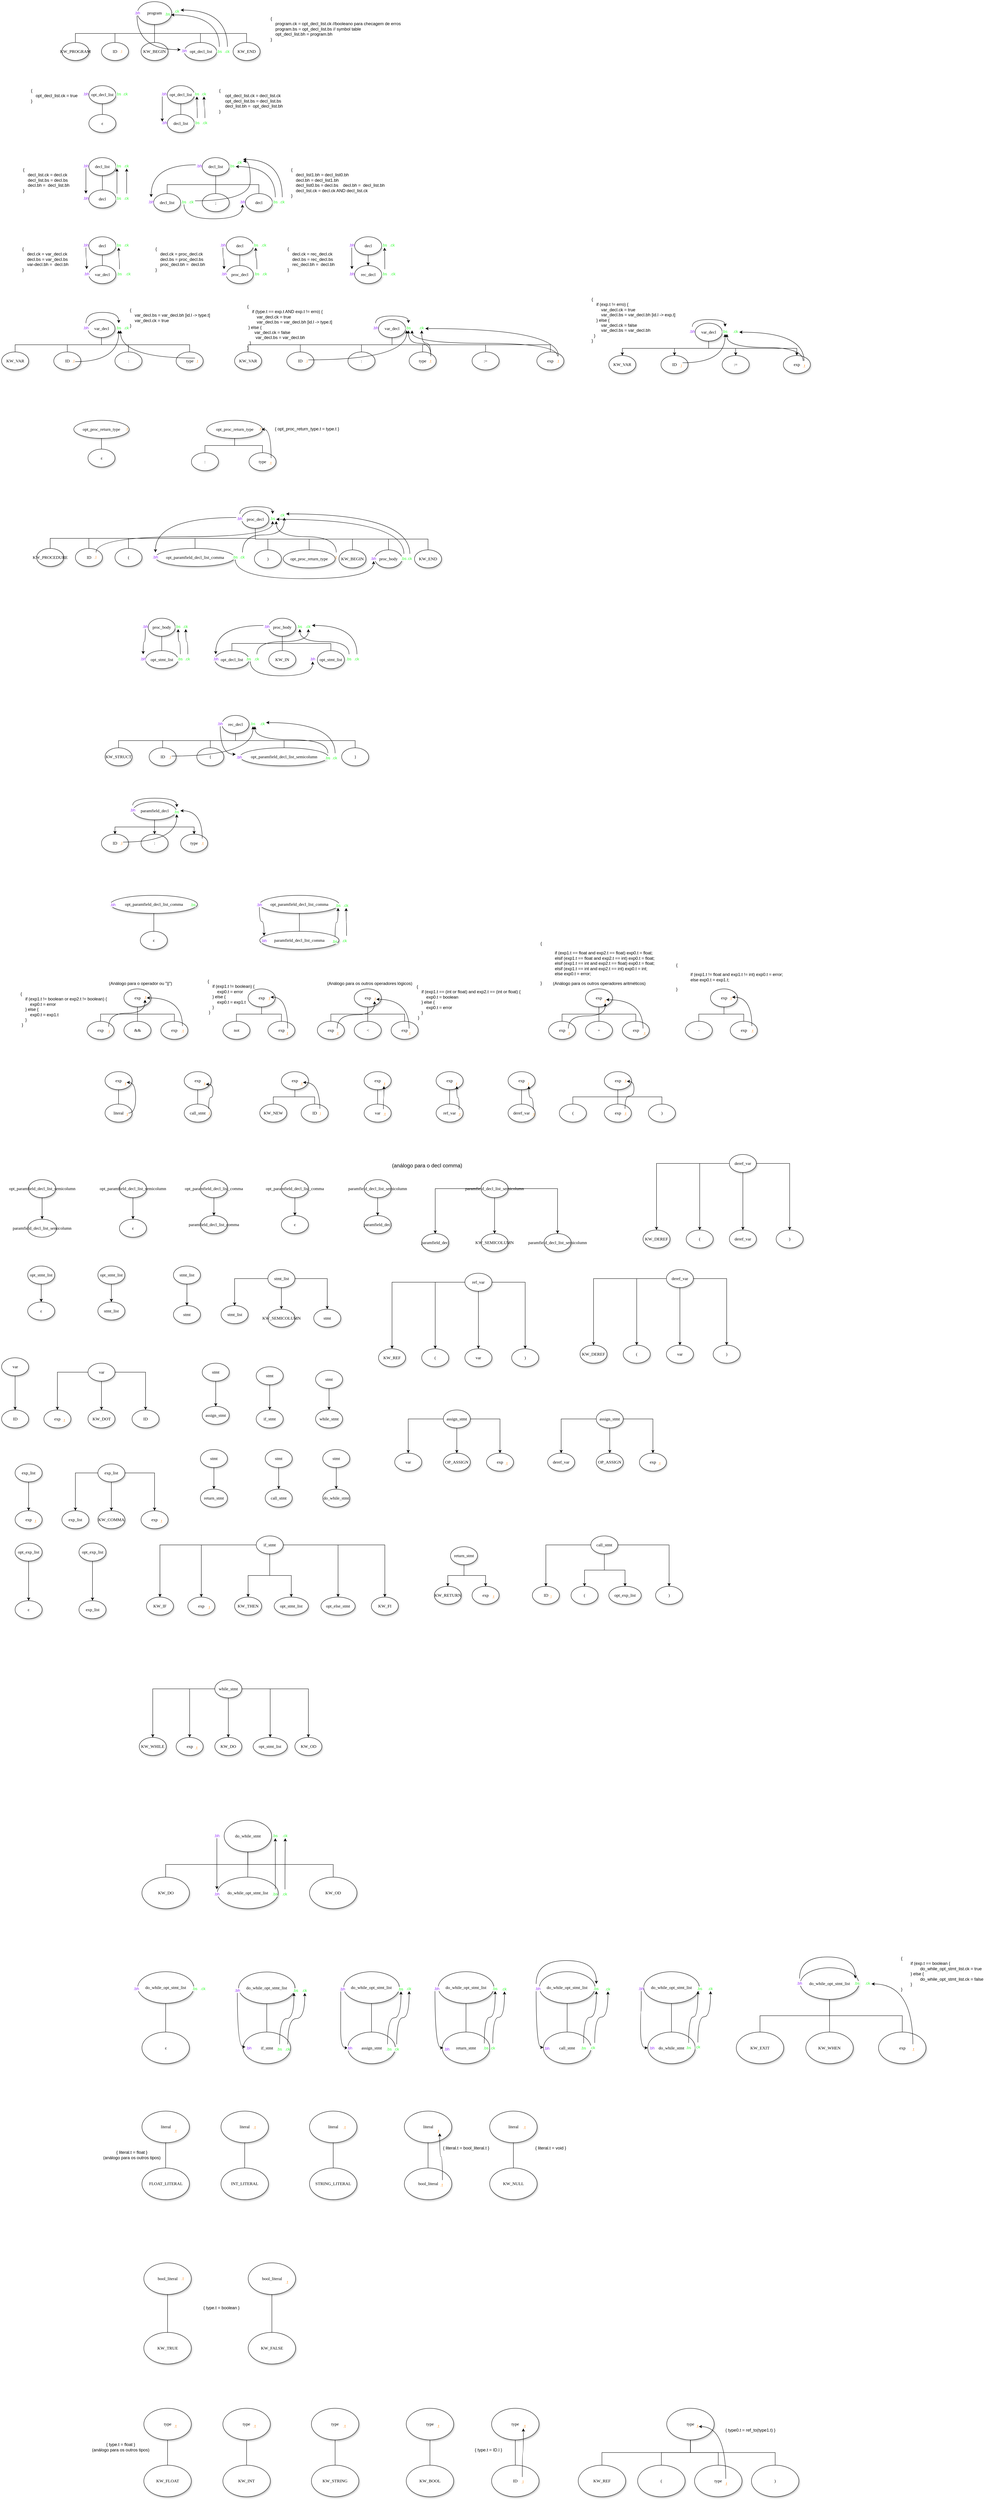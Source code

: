 <mxfile version="27.1.6">
  <diagram name="Page-1" id="42789a77-a242-8287-6e28-9cd8cfd52e62">
    <mxGraphModel dx="1935" dy="884" grid="1" gridSize="10" guides="1" tooltips="1" connect="1" arrows="1" fold="1" page="1" pageScale="1" pageWidth="1100" pageHeight="850" background="none" math="0" shadow="0">
      <root>
        <mxCell id="0" />
        <mxCell id="1" parent="0" />
        <mxCell id="ZXX-v3CZGw-HriFd5jeJ-169" style="edgeStyle=orthogonalEdgeStyle;rounded=0;orthogonalLoop=1;jettySize=auto;html=1;exitX=0.5;exitY=1;exitDx=0;exitDy=0;" parent="1" source="1ea317790d2ca983-2" target="ZXX-v3CZGw-HriFd5jeJ-167" edge="1">
          <mxGeometry relative="1" as="geometry" />
        </mxCell>
        <mxCell id="ZXX-v3CZGw-HriFd5jeJ-170" style="edgeStyle=orthogonalEdgeStyle;rounded=0;orthogonalLoop=1;jettySize=auto;html=1;exitX=0.5;exitY=1;exitDx=0;exitDy=0;" parent="1" source="1ea317790d2ca983-2" target="ZXX-v3CZGw-HriFd5jeJ-166" edge="1">
          <mxGeometry relative="1" as="geometry" />
        </mxCell>
        <mxCell id="ZXX-v3CZGw-HriFd5jeJ-171" style="edgeStyle=orthogonalEdgeStyle;rounded=0;orthogonalLoop=1;jettySize=auto;html=1;exitX=0.5;exitY=1;exitDx=0;exitDy=0;" parent="1" source="1ea317790d2ca983-2" target="ZXX-v3CZGw-HriFd5jeJ-168" edge="1">
          <mxGeometry relative="1" as="geometry" />
        </mxCell>
        <mxCell id="1ea317790d2ca983-2" value=" paramfield_decl" style="ellipse;whiteSpace=wrap;html=1;rounded=0;shadow=1;comic=0;labelBackgroundColor=none;strokeWidth=1;fontFamily=Verdana;fontSize=12;align=center;" parent="1" vertex="1">
          <mxGeometry x="417.5" y="2230" width="120" height="50" as="geometry" />
        </mxCell>
        <mxCell id="ZXX-v3CZGw-HriFd5jeJ-63" style="edgeStyle=orthogonalEdgeStyle;rounded=0;orthogonalLoop=1;jettySize=auto;html=1;exitX=0.5;exitY=1;exitDx=0;exitDy=0;endArrow=none;startFill=0;" parent="1" source="1ea317790d2ca983-4" target="ZXX-v3CZGw-HriFd5jeJ-56" edge="1">
          <mxGeometry relative="1" as="geometry" />
        </mxCell>
        <mxCell id="ZXX-v3CZGw-HriFd5jeJ-64" style="edgeStyle=orthogonalEdgeStyle;rounded=0;orthogonalLoop=1;jettySize=auto;html=1;exitX=0.5;exitY=1;exitDx=0;exitDy=0;endArrow=none;startFill=0;" parent="1" source="1ea317790d2ca983-4" target="ZXX-v3CZGw-HriFd5jeJ-57" edge="1">
          <mxGeometry relative="1" as="geometry" />
        </mxCell>
        <mxCell id="ZXX-v3CZGw-HriFd5jeJ-65" style="edgeStyle=orthogonalEdgeStyle;rounded=0;orthogonalLoop=1;jettySize=auto;html=1;exitX=0.5;exitY=1;exitDx=0;exitDy=0;endArrow=none;startFill=0;" parent="1" source="1ea317790d2ca983-4" target="ZXX-v3CZGw-HriFd5jeJ-58" edge="1">
          <mxGeometry relative="1" as="geometry" />
        </mxCell>
        <mxCell id="ZXX-v3CZGw-HriFd5jeJ-66" style="edgeStyle=orthogonalEdgeStyle;rounded=0;orthogonalLoop=1;jettySize=auto;html=1;exitX=0.5;exitY=1;exitDx=0;exitDy=0;endArrow=none;startFill=0;" parent="1" source="1ea317790d2ca983-4" target="ZXX-v3CZGw-HriFd5jeJ-59" edge="1">
          <mxGeometry relative="1" as="geometry" />
        </mxCell>
        <mxCell id="ZXX-v3CZGw-HriFd5jeJ-67" style="edgeStyle=orthogonalEdgeStyle;rounded=0;orthogonalLoop=1;jettySize=auto;html=1;exitX=0.5;exitY=1;exitDx=0;exitDy=0;endArrow=none;startFill=0;" parent="1" source="1ea317790d2ca983-4" target="ZXX-v3CZGw-HriFd5jeJ-60" edge="1">
          <mxGeometry relative="1" as="geometry" />
        </mxCell>
        <mxCell id="1ea317790d2ca983-4" value="program" style="ellipse;whiteSpace=wrap;html=1;rounded=0;shadow=1;comic=0;labelBackgroundColor=none;strokeWidth=1;fontFamily=Verdana;fontSize=12;align=center;" parent="1" vertex="1">
          <mxGeometry x="430" y="6.67" width="95" height="63.33" as="geometry" />
        </mxCell>
        <mxCell id="ZXX-v3CZGw-HriFd5jeJ-161" style="edgeStyle=orthogonalEdgeStyle;rounded=0;orthogonalLoop=1;jettySize=auto;html=1;exitX=0.5;exitY=1;exitDx=0;exitDy=0;endArrow=none;startFill=0;" parent="1" source="1ea317790d2ca983-5" target="ZXX-v3CZGw-HriFd5jeJ-157" edge="1">
          <mxGeometry relative="1" as="geometry" />
        </mxCell>
        <mxCell id="ZXX-v3CZGw-HriFd5jeJ-162" style="edgeStyle=orthogonalEdgeStyle;rounded=0;orthogonalLoop=1;jettySize=auto;html=1;exitX=0.5;exitY=1;exitDx=0;exitDy=0;endArrow=none;startFill=0;" parent="1" source="1ea317790d2ca983-5" target="ZXX-v3CZGw-HriFd5jeJ-159" edge="1">
          <mxGeometry relative="1" as="geometry" />
        </mxCell>
        <mxCell id="ZXX-v3CZGw-HriFd5jeJ-163" style="edgeStyle=orthogonalEdgeStyle;rounded=0;orthogonalLoop=1;jettySize=auto;html=1;exitX=0.5;exitY=1;exitDx=0;exitDy=0;endArrow=none;startFill=0;" parent="1" source="1ea317790d2ca983-5" target="ZXX-v3CZGw-HriFd5jeJ-156" edge="1">
          <mxGeometry relative="1" as="geometry" />
        </mxCell>
        <mxCell id="ZXX-v3CZGw-HriFd5jeJ-164" style="edgeStyle=orthogonalEdgeStyle;rounded=0;orthogonalLoop=1;jettySize=auto;html=1;exitX=0.5;exitY=1;exitDx=0;exitDy=0;endArrow=none;startFill=0;" parent="1" source="1ea317790d2ca983-5" target="ZXX-v3CZGw-HriFd5jeJ-155" edge="1">
          <mxGeometry relative="1" as="geometry" />
        </mxCell>
        <mxCell id="ZXX-v3CZGw-HriFd5jeJ-165" style="edgeStyle=orthogonalEdgeStyle;rounded=0;orthogonalLoop=1;jettySize=auto;html=1;exitX=0.5;exitY=1;exitDx=0;exitDy=0;endArrow=none;startFill=0;" parent="1" source="1ea317790d2ca983-5" target="ZXX-v3CZGw-HriFd5jeJ-158" edge="1">
          <mxGeometry relative="1" as="geometry" />
        </mxCell>
        <mxCell id="1ea317790d2ca983-5" value=" rec_decl" style="ellipse;whiteSpace=wrap;html=1;rounded=0;shadow=1;comic=0;labelBackgroundColor=none;strokeWidth=1;fontFamily=Verdana;fontSize=12;align=center;" parent="1" vertex="1">
          <mxGeometry x="665" y="1990" width="75" height="50" as="geometry" />
        </mxCell>
        <mxCell id="ZXX-v3CZGw-HriFd5jeJ-81" style="edgeStyle=orthogonalEdgeStyle;rounded=0;orthogonalLoop=1;jettySize=auto;html=1;exitX=0.5;exitY=1;exitDx=0;exitDy=0;endArrow=none;startFill=0;" parent="1" source="1ea317790d2ca983-6" target="ZXX-v3CZGw-HriFd5jeJ-74" edge="1">
          <mxGeometry relative="1" as="geometry" />
        </mxCell>
        <mxCell id="1ea317790d2ca983-6" value=" decl_list" style="ellipse;whiteSpace=wrap;html=1;rounded=0;shadow=1;comic=0;labelBackgroundColor=none;strokeWidth=1;fontFamily=Verdana;fontSize=12;align=center;" parent="1" vertex="1">
          <mxGeometry x="295" y="440" width="75" height="50" as="geometry" />
        </mxCell>
        <mxCell id="ZXX-v3CZGw-HriFd5jeJ-94" style="edgeStyle=orthogonalEdgeStyle;rounded=0;orthogonalLoop=1;jettySize=auto;html=1;exitX=0.5;exitY=1;exitDx=0;exitDy=0;endArrow=none;startFill=0;" parent="1" source="1ea317790d2ca983-7" target="ZXX-v3CZGw-HriFd5jeJ-91" edge="1">
          <mxGeometry relative="1" as="geometry" />
        </mxCell>
        <mxCell id="ZXX-v3CZGw-HriFd5jeJ-95" style="edgeStyle=orthogonalEdgeStyle;rounded=0;orthogonalLoop=1;jettySize=auto;html=1;exitX=0.5;exitY=1;exitDx=0;exitDy=0;endArrow=none;startFill=0;" parent="1" source="1ea317790d2ca983-7" target="ZXX-v3CZGw-HriFd5jeJ-92" edge="1">
          <mxGeometry relative="1" as="geometry" />
        </mxCell>
        <mxCell id="ZXX-v3CZGw-HriFd5jeJ-96" style="edgeStyle=orthogonalEdgeStyle;rounded=0;orthogonalLoop=1;jettySize=auto;html=1;exitX=0.5;exitY=1;exitDx=0;exitDy=0;endArrow=none;startFill=0;" parent="1" source="1ea317790d2ca983-7" target="ZXX-v3CZGw-HriFd5jeJ-90" edge="1">
          <mxGeometry relative="1" as="geometry" />
        </mxCell>
        <mxCell id="ZXX-v3CZGw-HriFd5jeJ-97" style="edgeStyle=orthogonalEdgeStyle;rounded=0;orthogonalLoop=1;jettySize=auto;html=1;exitX=0.5;exitY=1;exitDx=0;exitDy=0;endArrow=none;startFill=0;" parent="1" source="1ea317790d2ca983-7" target="ZXX-v3CZGw-HriFd5jeJ-93" edge="1">
          <mxGeometry relative="1" as="geometry" />
        </mxCell>
        <mxCell id="1ea317790d2ca983-7" value=" var_decl" style="ellipse;whiteSpace=wrap;html=1;rounded=0;shadow=1;comic=0;labelBackgroundColor=none;strokeWidth=1;fontFamily=Verdana;fontSize=12;align=center;" parent="1" vertex="1">
          <mxGeometry x="292.5" y="890" width="75" height="50" as="geometry" />
        </mxCell>
        <mxCell id="ZWpXsxyb9gAAwCvWjB7y-7" style="edgeStyle=orthogonalEdgeStyle;rounded=0;orthogonalLoop=1;jettySize=auto;html=1;entryX=0.5;entryY=0;entryDx=0;entryDy=0;" parent="1" source="1ea317790d2ca983-8" target="ZWpXsxyb9gAAwCvWjB7y-1" edge="1">
          <mxGeometry relative="1" as="geometry" />
        </mxCell>
        <mxCell id="1ea317790d2ca983-8" value=" opt_paramfield_decl_list_semicolumn " style="ellipse;whiteSpace=wrap;html=1;rounded=0;shadow=1;comic=0;labelBackgroundColor=none;strokeWidth=1;fontFamily=Verdana;fontSize=12;align=center;" parent="1" vertex="1">
          <mxGeometry x="127.5" y="3280" width="75" height="50" as="geometry" />
        </mxCell>
        <mxCell id="1ea317790d2ca983-9" value="ε" style="ellipse;whiteSpace=wrap;html=1;rounded=0;shadow=1;comic=0;labelBackgroundColor=none;strokeWidth=1;fontFamily=Verdana;fontSize=12;align=center;" parent="1" vertex="1">
          <mxGeometry x="295" y="320" width="75" height="50" as="geometry" />
        </mxCell>
        <mxCell id="ZXX-v3CZGw-HriFd5jeJ-121" style="edgeStyle=orthogonalEdgeStyle;rounded=0;orthogonalLoop=1;jettySize=auto;html=1;exitX=0.5;exitY=1;exitDx=0;exitDy=0;endArrow=none;startFill=0;" parent="1" source="1ea317790d2ca983-10" target="ZXX-v3CZGw-HriFd5jeJ-120" edge="1">
          <mxGeometry relative="1" as="geometry" />
        </mxCell>
        <mxCell id="1ea317790d2ca983-10" value=" opt_proc_return_type" style="ellipse;whiteSpace=wrap;html=1;rounded=0;shadow=1;comic=0;labelBackgroundColor=none;strokeWidth=1;fontFamily=Verdana;fontSize=12;align=center;" parent="1" vertex="1">
          <mxGeometry x="253.13" y="1170" width="153.75" height="50" as="geometry" />
        </mxCell>
        <mxCell id="ZXX-v3CZGw-HriFd5jeJ-151" style="edgeStyle=orthogonalEdgeStyle;rounded=0;orthogonalLoop=1;jettySize=auto;html=1;exitX=0.5;exitY=1;exitDx=0;exitDy=0;endArrow=none;startFill=0;" parent="1" source="1ea317790d2ca983-11" target="ZXX-v3CZGw-HriFd5jeJ-146" edge="1">
          <mxGeometry relative="1" as="geometry" />
        </mxCell>
        <mxCell id="1ea317790d2ca983-11" value=" proc_body" style="ellipse;whiteSpace=wrap;html=1;rounded=0;shadow=1;comic=0;labelBackgroundColor=none;strokeWidth=1;fontFamily=Verdana;fontSize=12;align=center;" parent="1" vertex="1">
          <mxGeometry x="460" y="1720" width="75" height="50" as="geometry" />
        </mxCell>
        <mxCell id="ZWpXsxyb9gAAwCvWjB7y-34" style="edgeStyle=orthogonalEdgeStyle;rounded=0;orthogonalLoop=1;jettySize=auto;html=1;entryX=0.5;entryY=0;entryDx=0;entryDy=0;" parent="1" source="ZXX-v3CZGw-HriFd5jeJ-8" target="ZWpXsxyb9gAAwCvWjB7y-32" edge="1">
          <mxGeometry relative="1" as="geometry">
            <mxPoint x="162.5" y="3620" as="targetPoint" />
          </mxGeometry>
        </mxCell>
        <mxCell id="ZXX-v3CZGw-HriFd5jeJ-8" value=" opt_stmt_list" style="ellipse;whiteSpace=wrap;html=1;rounded=0;shadow=1;comic=0;labelBackgroundColor=none;strokeWidth=1;fontFamily=Verdana;fontSize=12;align=center;" parent="1" vertex="1">
          <mxGeometry x="125" y="3520" width="75" height="50" as="geometry" />
        </mxCell>
        <mxCell id="ZXX-v3CZGw-HriFd5jeJ-137" style="edgeStyle=orthogonalEdgeStyle;rounded=0;orthogonalLoop=1;jettySize=auto;html=1;exitX=0.5;exitY=1;exitDx=0;exitDy=0;endArrow=none;startFill=0;" parent="1" source="ZXX-v3CZGw-HriFd5jeJ-12" target="ZXX-v3CZGw-HriFd5jeJ-135" edge="1">
          <mxGeometry relative="1" as="geometry" />
        </mxCell>
        <mxCell id="ZXX-v3CZGw-HriFd5jeJ-138" style="edgeStyle=orthogonalEdgeStyle;rounded=0;orthogonalLoop=1;jettySize=auto;html=1;exitX=0.5;exitY=1;exitDx=0;exitDy=0;endArrow=none;startFill=0;" parent="1" source="ZXX-v3CZGw-HriFd5jeJ-12" target="ZXX-v3CZGw-HriFd5jeJ-128" edge="1">
          <mxGeometry relative="1" as="geometry" />
        </mxCell>
        <mxCell id="ZXX-v3CZGw-HriFd5jeJ-139" style="edgeStyle=orthogonalEdgeStyle;rounded=0;orthogonalLoop=1;jettySize=auto;html=1;exitX=0.5;exitY=1;exitDx=0;exitDy=0;endArrow=none;startFill=0;" parent="1" source="ZXX-v3CZGw-HriFd5jeJ-12" target="ZXX-v3CZGw-HriFd5jeJ-134" edge="1">
          <mxGeometry relative="1" as="geometry" />
        </mxCell>
        <mxCell id="ZXX-v3CZGw-HriFd5jeJ-140" style="edgeStyle=orthogonalEdgeStyle;rounded=0;orthogonalLoop=1;jettySize=auto;html=1;exitX=0.5;exitY=1;exitDx=0;exitDy=0;endArrow=none;startFill=0;" parent="1" source="ZXX-v3CZGw-HriFd5jeJ-12" target="ZXX-v3CZGw-HriFd5jeJ-127" edge="1">
          <mxGeometry relative="1" as="geometry" />
        </mxCell>
        <mxCell id="ZXX-v3CZGw-HriFd5jeJ-141" style="edgeStyle=orthogonalEdgeStyle;rounded=0;orthogonalLoop=1;jettySize=auto;html=1;exitX=0.5;exitY=1;exitDx=0;exitDy=0;endArrow=none;startFill=0;" parent="1" source="ZXX-v3CZGw-HriFd5jeJ-12" target="ZXX-v3CZGw-HriFd5jeJ-133" edge="1">
          <mxGeometry relative="1" as="geometry" />
        </mxCell>
        <mxCell id="ZXX-v3CZGw-HriFd5jeJ-142" style="edgeStyle=orthogonalEdgeStyle;rounded=0;orthogonalLoop=1;jettySize=auto;html=1;exitX=0.5;exitY=1;exitDx=0;exitDy=0;endArrow=none;startFill=0;" parent="1" source="ZXX-v3CZGw-HriFd5jeJ-12" target="ZXX-v3CZGw-HriFd5jeJ-129" edge="1">
          <mxGeometry relative="1" as="geometry" />
        </mxCell>
        <mxCell id="ZXX-v3CZGw-HriFd5jeJ-143" style="edgeStyle=orthogonalEdgeStyle;rounded=0;orthogonalLoop=1;jettySize=auto;html=1;exitX=0.5;exitY=1;exitDx=0;exitDy=0;endArrow=none;startFill=0;" parent="1" source="ZXX-v3CZGw-HriFd5jeJ-12" target="ZXX-v3CZGw-HriFd5jeJ-130" edge="1">
          <mxGeometry relative="1" as="geometry" />
        </mxCell>
        <mxCell id="ZXX-v3CZGw-HriFd5jeJ-144" style="edgeStyle=orthogonalEdgeStyle;rounded=0;orthogonalLoop=1;jettySize=auto;html=1;exitX=0.5;exitY=1;exitDx=0;exitDy=0;endArrow=none;startFill=0;" parent="1" source="ZXX-v3CZGw-HriFd5jeJ-12" target="ZXX-v3CZGw-HriFd5jeJ-132" edge="1">
          <mxGeometry relative="1" as="geometry" />
        </mxCell>
        <mxCell id="ZXX-v3CZGw-HriFd5jeJ-145" style="edgeStyle=orthogonalEdgeStyle;rounded=0;orthogonalLoop=1;jettySize=auto;html=1;exitX=0.5;exitY=1;exitDx=0;exitDy=0;endArrow=none;startFill=0;" parent="1" source="ZXX-v3CZGw-HriFd5jeJ-12" target="ZXX-v3CZGw-HriFd5jeJ-131" edge="1">
          <mxGeometry relative="1" as="geometry" />
        </mxCell>
        <mxCell id="ZXX-v3CZGw-HriFd5jeJ-12" value=" proc_decl" style="ellipse;whiteSpace=wrap;html=1;rounded=0;shadow=1;comic=0;labelBackgroundColor=none;strokeWidth=1;fontFamily=Verdana;fontSize=12;align=center;" parent="1" vertex="1">
          <mxGeometry x="720" y="1420" width="75" height="50" as="geometry" />
        </mxCell>
        <mxCell id="ZXX-v3CZGw-HriFd5jeJ-173" style="edgeStyle=orthogonalEdgeStyle;rounded=0;orthogonalLoop=1;jettySize=auto;html=1;exitX=0.5;exitY=1;exitDx=0;exitDy=0;endArrow=none;startFill=0;" parent="1" source="ZXX-v3CZGw-HriFd5jeJ-14" target="ZXX-v3CZGw-HriFd5jeJ-172" edge="1">
          <mxGeometry relative="1" as="geometry" />
        </mxCell>
        <mxCell id="ZXX-v3CZGw-HriFd5jeJ-14" value=" opt_paramfield_decl_list_comma" style="ellipse;whiteSpace=wrap;html=1;rounded=0;shadow=1;comic=0;labelBackgroundColor=none;strokeWidth=1;fontFamily=Verdana;fontSize=12;align=center;" parent="1" vertex="1">
          <mxGeometry x="354.5" y="2490" width="242" height="50" as="geometry" />
        </mxCell>
        <mxCell id="ZWpXsxyb9gAAwCvWjB7y-78" style="edgeStyle=orthogonalEdgeStyle;rounded=0;orthogonalLoop=1;jettySize=auto;html=1;" parent="1" source="ZXX-v3CZGw-HriFd5jeJ-16" target="ZWpXsxyb9gAAwCvWjB7y-74" edge="1">
          <mxGeometry relative="1" as="geometry" />
        </mxCell>
        <mxCell id="ZXX-v3CZGw-HriFd5jeJ-16" value=" var" style="ellipse;whiteSpace=wrap;html=1;rounded=0;shadow=1;comic=0;labelBackgroundColor=none;strokeWidth=1;fontFamily=Verdana;fontSize=12;align=center;" parent="1" vertex="1">
          <mxGeometry x="52.5" y="3775" width="75" height="50" as="geometry" />
        </mxCell>
        <mxCell id="Opo9EoXG69oaY7-Oztma-10" style="edgeStyle=orthogonalEdgeStyle;rounded=0;orthogonalLoop=1;jettySize=auto;html=1;exitX=0.5;exitY=1;exitDx=0;exitDy=0;endArrow=none;startFill=0;" parent="1" source="ZXX-v3CZGw-HriFd5jeJ-18" target="Opo9EoXG69oaY7-Oztma-1" edge="1">
          <mxGeometry relative="1" as="geometry" />
        </mxCell>
        <mxCell id="Opo9EoXG69oaY7-Oztma-11" style="edgeStyle=orthogonalEdgeStyle;rounded=0;orthogonalLoop=1;jettySize=auto;html=1;exitX=0.5;exitY=1;exitDx=0;exitDy=0;endArrow=none;startFill=0;" parent="1" source="ZXX-v3CZGw-HriFd5jeJ-18" target="Opo9EoXG69oaY7-Oztma-7" edge="1">
          <mxGeometry relative="1" as="geometry" />
        </mxCell>
        <mxCell id="Opo9EoXG69oaY7-Oztma-13" style="edgeStyle=orthogonalEdgeStyle;rounded=0;orthogonalLoop=1;jettySize=auto;html=1;exitX=0.5;exitY=1;exitDx=0;exitDy=0;endArrow=none;startFill=0;" parent="1" source="ZXX-v3CZGw-HriFd5jeJ-18" target="Opo9EoXG69oaY7-Oztma-8" edge="1">
          <mxGeometry relative="1" as="geometry" />
        </mxCell>
        <mxCell id="ZXX-v3CZGw-HriFd5jeJ-18" value=" exp" style="ellipse;whiteSpace=wrap;html=1;rounded=0;shadow=1;comic=0;labelBackgroundColor=none;strokeWidth=1;fontFamily=Verdana;fontSize=12;align=center;" parent="1" vertex="1">
          <mxGeometry x="392.5" y="2750" width="75" height="50" as="geometry" />
        </mxCell>
        <mxCell id="ZWpXsxyb9gAAwCvWjB7y-19" style="edgeStyle=orthogonalEdgeStyle;rounded=0;orthogonalLoop=1;jettySize=auto;html=1;" parent="1" source="ZXX-v3CZGw-HriFd5jeJ-21" target="ZWpXsxyb9gAAwCvWjB7y-13" edge="1">
          <mxGeometry relative="1" as="geometry" />
        </mxCell>
        <mxCell id="ZXX-v3CZGw-HriFd5jeJ-21" value=" paramfield_decl_list_semicolumn" style="ellipse;whiteSpace=wrap;html=1;rounded=0;shadow=1;comic=0;labelBackgroundColor=none;strokeWidth=1;fontFamily=Verdana;fontSize=12;align=center;" parent="1" vertex="1">
          <mxGeometry x="1060" y="3280" width="75" height="50" as="geometry" />
        </mxCell>
        <mxCell id="ZWpXsxyb9gAAwCvWjB7y-39" style="edgeStyle=orthogonalEdgeStyle;rounded=0;orthogonalLoop=1;jettySize=auto;html=1;entryX=0.5;entryY=0;entryDx=0;entryDy=0;" parent="1" source="ZXX-v3CZGw-HriFd5jeJ-23" target="ZWpXsxyb9gAAwCvWjB7y-38" edge="1">
          <mxGeometry relative="1" as="geometry" />
        </mxCell>
        <mxCell id="ZXX-v3CZGw-HriFd5jeJ-23" value=" stmt_list" style="ellipse;whiteSpace=wrap;html=1;rounded=0;shadow=1;comic=0;labelBackgroundColor=none;strokeWidth=1;fontFamily=Verdana;fontSize=12;align=center;" parent="1" vertex="1">
          <mxGeometry x="530" y="3520" width="75" height="50" as="geometry" />
        </mxCell>
        <mxCell id="ZWpXsxyb9gAAwCvWjB7y-51" style="edgeStyle=orthogonalEdgeStyle;rounded=0;orthogonalLoop=1;jettySize=auto;html=1;" parent="1" source="ZXX-v3CZGw-HriFd5jeJ-25" target="ZWpXsxyb9gAAwCvWjB7y-48" edge="1">
          <mxGeometry relative="1" as="geometry" />
        </mxCell>
        <mxCell id="ZWpXsxyb9gAAwCvWjB7y-52" style="edgeStyle=orthogonalEdgeStyle;rounded=0;orthogonalLoop=1;jettySize=auto;html=1;" parent="1" source="ZXX-v3CZGw-HriFd5jeJ-25" target="ZWpXsxyb9gAAwCvWjB7y-49" edge="1">
          <mxGeometry relative="1" as="geometry" />
        </mxCell>
        <mxCell id="ZWpXsxyb9gAAwCvWjB7y-53" style="edgeStyle=orthogonalEdgeStyle;rounded=0;orthogonalLoop=1;jettySize=auto;html=1;entryX=0.5;entryY=0;entryDx=0;entryDy=0;" parent="1" source="ZXX-v3CZGw-HriFd5jeJ-25" target="ZWpXsxyb9gAAwCvWjB7y-47" edge="1">
          <mxGeometry relative="1" as="geometry" />
        </mxCell>
        <mxCell id="ZWpXsxyb9gAAwCvWjB7y-54" style="edgeStyle=orthogonalEdgeStyle;rounded=0;orthogonalLoop=1;jettySize=auto;html=1;entryX=0.5;entryY=0;entryDx=0;entryDy=0;" parent="1" source="ZXX-v3CZGw-HriFd5jeJ-25" target="ZWpXsxyb9gAAwCvWjB7y-50" edge="1">
          <mxGeometry relative="1" as="geometry" />
        </mxCell>
        <mxCell id="ZXX-v3CZGw-HriFd5jeJ-25" value=" ref_var" style="ellipse;whiteSpace=wrap;html=1;rounded=0;shadow=1;comic=0;labelBackgroundColor=none;strokeWidth=1;fontFamily=Verdana;fontSize=12;align=center;" parent="1" vertex="1">
          <mxGeometry x="1340" y="3540" width="75" height="50" as="geometry" />
        </mxCell>
        <mxCell id="ZWpXsxyb9gAAwCvWjB7y-123" style="edgeStyle=orthogonalEdgeStyle;rounded=0;orthogonalLoop=1;jettySize=auto;html=1;" parent="1" source="ZXX-v3CZGw-HriFd5jeJ-32" target="ZWpXsxyb9gAAwCvWjB7y-122" edge="1">
          <mxGeometry relative="1" as="geometry" />
        </mxCell>
        <mxCell id="ZXX-v3CZGw-HriFd5jeJ-32" value=" opt_exp_list" style="ellipse;whiteSpace=wrap;html=1;rounded=0;shadow=1;comic=0;labelBackgroundColor=none;strokeWidth=1;fontFamily=Verdana;fontSize=12;align=center;" parent="1" vertex="1">
          <mxGeometry x="267.5" y="4290" width="75" height="50" as="geometry" />
        </mxCell>
        <mxCell id="ZWpXsxyb9gAAwCvWjB7y-114" style="edgeStyle=orthogonalEdgeStyle;rounded=0;orthogonalLoop=1;jettySize=auto;html=1;" parent="1" source="ZXX-v3CZGw-HriFd5jeJ-38" target="ZWpXsxyb9gAAwCvWjB7y-113" edge="1">
          <mxGeometry relative="1" as="geometry" />
        </mxCell>
        <mxCell id="ZXX-v3CZGw-HriFd5jeJ-38" value=" exp_list" style="ellipse;whiteSpace=wrap;html=1;rounded=0;shadow=1;comic=0;labelBackgroundColor=none;strokeWidth=1;fontFamily=Verdana;fontSize=12;align=center;" parent="1" vertex="1">
          <mxGeometry x="90" y="4070" width="75" height="50" as="geometry" />
        </mxCell>
        <mxCell id="ZWpXsxyb9gAAwCvWjB7y-84" style="edgeStyle=orthogonalEdgeStyle;rounded=0;orthogonalLoop=1;jettySize=auto;html=1;" parent="1" source="ZXX-v3CZGw-HriFd5jeJ-40" target="ZWpXsxyb9gAAwCvWjB7y-83" edge="1">
          <mxGeometry relative="1" as="geometry">
            <mxPoint x="647.5" y="3920" as="targetPoint" />
          </mxGeometry>
        </mxCell>
        <mxCell id="ZXX-v3CZGw-HriFd5jeJ-40" value=" stmt" style="ellipse;whiteSpace=wrap;html=1;rounded=0;shadow=1;comic=0;labelBackgroundColor=none;strokeWidth=1;fontFamily=Verdana;fontSize=12;align=center;" parent="1" vertex="1">
          <mxGeometry x="610" y="3790" width="75" height="50" as="geometry" />
        </mxCell>
        <mxCell id="ZWpXsxyb9gAAwCvWjB7y-158" style="edgeStyle=orthogonalEdgeStyle;rounded=0;orthogonalLoop=1;jettySize=auto;html=1;" parent="1" source="ZXX-v3CZGw-HriFd5jeJ-43" target="ZWpXsxyb9gAAwCvWjB7y-155" edge="1">
          <mxGeometry relative="1" as="geometry" />
        </mxCell>
        <mxCell id="ZWpXsxyb9gAAwCvWjB7y-159" style="edgeStyle=orthogonalEdgeStyle;rounded=0;orthogonalLoop=1;jettySize=auto;html=1;" parent="1" source="ZXX-v3CZGw-HriFd5jeJ-43" target="ZWpXsxyb9gAAwCvWjB7y-156" edge="1">
          <mxGeometry relative="1" as="geometry" />
        </mxCell>
        <mxCell id="ZWpXsxyb9gAAwCvWjB7y-160" style="edgeStyle=orthogonalEdgeStyle;rounded=0;orthogonalLoop=1;jettySize=auto;html=1;" parent="1" source="ZXX-v3CZGw-HriFd5jeJ-43" target="ZWpXsxyb9gAAwCvWjB7y-157" edge="1">
          <mxGeometry relative="1" as="geometry" />
        </mxCell>
        <mxCell id="ZWpXsxyb9gAAwCvWjB7y-161" style="edgeStyle=orthogonalEdgeStyle;rounded=0;orthogonalLoop=1;jettySize=auto;html=1;" parent="1" source="ZXX-v3CZGw-HriFd5jeJ-43" target="ZWpXsxyb9gAAwCvWjB7y-153" edge="1">
          <mxGeometry relative="1" as="geometry" />
        </mxCell>
        <mxCell id="ZWpXsxyb9gAAwCvWjB7y-162" style="edgeStyle=orthogonalEdgeStyle;rounded=0;orthogonalLoop=1;jettySize=auto;html=1;" parent="1" source="ZXX-v3CZGw-HriFd5jeJ-43" target="ZWpXsxyb9gAAwCvWjB7y-154" edge="1">
          <mxGeometry relative="1" as="geometry" />
        </mxCell>
        <mxCell id="ZXX-v3CZGw-HriFd5jeJ-43" value=" while_stmt" style="ellipse;whiteSpace=wrap;html=1;rounded=0;shadow=1;comic=0;labelBackgroundColor=none;strokeWidth=1;fontFamily=Verdana;fontSize=12;align=center;" parent="1" vertex="1">
          <mxGeometry x="645" y="4670" width="75" height="50" as="geometry" />
        </mxCell>
        <mxCell id="ZWpXsxyb9gAAwCvWjB7y-103" style="edgeStyle=orthogonalEdgeStyle;rounded=0;orthogonalLoop=1;jettySize=auto;html=1;" parent="1" source="ZXX-v3CZGw-HriFd5jeJ-47" target="ZWpXsxyb9gAAwCvWjB7y-101" edge="1">
          <mxGeometry relative="1" as="geometry" />
        </mxCell>
        <mxCell id="ZWpXsxyb9gAAwCvWjB7y-104" style="edgeStyle=orthogonalEdgeStyle;rounded=0;orthogonalLoop=1;jettySize=auto;html=1;entryX=0.5;entryY=0;entryDx=0;entryDy=0;" parent="1" source="ZXX-v3CZGw-HriFd5jeJ-47" target="ZWpXsxyb9gAAwCvWjB7y-100" edge="1">
          <mxGeometry relative="1" as="geometry" />
        </mxCell>
        <mxCell id="ZWpXsxyb9gAAwCvWjB7y-105" style="edgeStyle=orthogonalEdgeStyle;rounded=0;orthogonalLoop=1;jettySize=auto;html=1;entryX=0.5;entryY=0;entryDx=0;entryDy=0;" parent="1" source="ZXX-v3CZGw-HriFd5jeJ-47" target="ZWpXsxyb9gAAwCvWjB7y-102" edge="1">
          <mxGeometry relative="1" as="geometry" />
        </mxCell>
        <mxCell id="ZXX-v3CZGw-HriFd5jeJ-47" value=" assign_stmt" style="ellipse;whiteSpace=wrap;html=1;rounded=0;shadow=1;comic=0;labelBackgroundColor=none;strokeWidth=1;fontFamily=Verdana;fontSize=12;align=center;" parent="1" vertex="1">
          <mxGeometry x="1280" y="3920" width="75" height="50" as="geometry" />
        </mxCell>
        <mxCell id="ZWpXsxyb9gAAwCvWjB7y-135" style="edgeStyle=orthogonalEdgeStyle;rounded=0;orthogonalLoop=1;jettySize=auto;html=1;" parent="1" source="ZXX-v3CZGw-HriFd5jeJ-49" target="ZWpXsxyb9gAAwCvWjB7y-128" edge="1">
          <mxGeometry relative="1" as="geometry" />
        </mxCell>
        <mxCell id="ZWpXsxyb9gAAwCvWjB7y-136" style="edgeStyle=orthogonalEdgeStyle;rounded=0;orthogonalLoop=1;jettySize=auto;html=1;" parent="1" source="ZXX-v3CZGw-HriFd5jeJ-49" target="ZWpXsxyb9gAAwCvWjB7y-127" edge="1">
          <mxGeometry relative="1" as="geometry" />
        </mxCell>
        <mxCell id="ZWpXsxyb9gAAwCvWjB7y-137" style="edgeStyle=orthogonalEdgeStyle;rounded=0;orthogonalLoop=1;jettySize=auto;html=1;" parent="1" source="ZXX-v3CZGw-HriFd5jeJ-49" target="ZWpXsxyb9gAAwCvWjB7y-130" edge="1">
          <mxGeometry relative="1" as="geometry" />
        </mxCell>
        <mxCell id="ZWpXsxyb9gAAwCvWjB7y-138" style="edgeStyle=orthogonalEdgeStyle;rounded=0;orthogonalLoop=1;jettySize=auto;html=1;" parent="1" source="ZXX-v3CZGw-HriFd5jeJ-49" target="ZWpXsxyb9gAAwCvWjB7y-131" edge="1">
          <mxGeometry relative="1" as="geometry" />
        </mxCell>
        <mxCell id="ZWpXsxyb9gAAwCvWjB7y-139" style="edgeStyle=orthogonalEdgeStyle;rounded=0;orthogonalLoop=1;jettySize=auto;html=1;" parent="1" source="ZXX-v3CZGw-HriFd5jeJ-49" target="ZWpXsxyb9gAAwCvWjB7y-132" edge="1">
          <mxGeometry relative="1" as="geometry" />
        </mxCell>
        <mxCell id="ZWpXsxyb9gAAwCvWjB7y-140" style="edgeStyle=orthogonalEdgeStyle;rounded=0;orthogonalLoop=1;jettySize=auto;html=1;" parent="1" source="ZXX-v3CZGw-HriFd5jeJ-49" target="ZWpXsxyb9gAAwCvWjB7y-129" edge="1">
          <mxGeometry relative="1" as="geometry" />
        </mxCell>
        <mxCell id="ZXX-v3CZGw-HriFd5jeJ-49" value=" if_stmt" style="ellipse;whiteSpace=wrap;html=1;rounded=0;shadow=1;comic=0;labelBackgroundColor=none;strokeWidth=1;fontFamily=Verdana;fontSize=12;align=center;" parent="1" vertex="1">
          <mxGeometry x="760" y="4270" width="75" height="50" as="geometry" />
        </mxCell>
        <mxCell id="ZWpXsxyb9gAAwCvWjB7y-143" style="edgeStyle=orthogonalEdgeStyle;rounded=0;orthogonalLoop=1;jettySize=auto;html=1;" parent="1" source="ZXX-v3CZGw-HriFd5jeJ-50" target="ZWpXsxyb9gAAwCvWjB7y-141" edge="1">
          <mxGeometry relative="1" as="geometry" />
        </mxCell>
        <mxCell id="ZWpXsxyb9gAAwCvWjB7y-144" style="edgeStyle=orthogonalEdgeStyle;rounded=0;orthogonalLoop=1;jettySize=auto;html=1;" parent="1" source="ZXX-v3CZGw-HriFd5jeJ-50" target="ZWpXsxyb9gAAwCvWjB7y-142" edge="1">
          <mxGeometry relative="1" as="geometry" />
        </mxCell>
        <mxCell id="ZXX-v3CZGw-HriFd5jeJ-50" value=" return_stmt" style="ellipse;whiteSpace=wrap;html=1;rounded=0;shadow=1;comic=0;labelBackgroundColor=none;strokeWidth=1;fontFamily=Verdana;fontSize=12;align=center;" parent="1" vertex="1">
          <mxGeometry x="1300" y="4300" width="75" height="50" as="geometry" />
        </mxCell>
        <mxCell id="ZXX-v3CZGw-HriFd5jeJ-87" style="edgeStyle=orthogonalEdgeStyle;rounded=0;orthogonalLoop=1;jettySize=auto;html=1;exitX=0.5;exitY=1;exitDx=0;exitDy=0;endArrow=none;startFill=0;" parent="1" source="ZXX-v3CZGw-HriFd5jeJ-51" target="ZXX-v3CZGw-HriFd5jeJ-84" edge="1">
          <mxGeometry relative="1" as="geometry" />
        </mxCell>
        <mxCell id="ZXX-v3CZGw-HriFd5jeJ-51" value=" decl" style="ellipse;whiteSpace=wrap;html=1;rounded=0;shadow=1;comic=0;labelBackgroundColor=none;strokeWidth=1;fontFamily=Verdana;fontSize=12;align=center;" parent="1" vertex="1">
          <mxGeometry x="295" y="660" width="75" height="50" as="geometry" />
        </mxCell>
        <mxCell id="ZWpXsxyb9gAAwCvWjB7y-11" style="edgeStyle=orthogonalEdgeStyle;rounded=0;orthogonalLoop=1;jettySize=auto;html=1;entryX=0.5;entryY=0;entryDx=0;entryDy=0;" parent="1" source="ZXX-v3CZGw-HriFd5jeJ-52" target="ZWpXsxyb9gAAwCvWjB7y-10" edge="1">
          <mxGeometry relative="1" as="geometry" />
        </mxCell>
        <mxCell id="ZXX-v3CZGw-HriFd5jeJ-52" value=" opt_paramfield_decl_list_comma " style="ellipse;whiteSpace=wrap;html=1;rounded=0;shadow=1;comic=0;labelBackgroundColor=none;strokeWidth=1;fontFamily=Verdana;fontSize=12;align=center;" parent="1" vertex="1">
          <mxGeometry x="605" y="3280" width="75" height="50" as="geometry" />
        </mxCell>
        <mxCell id="ZWpXsxyb9gAAwCvWjB7y-149" style="edgeStyle=orthogonalEdgeStyle;rounded=0;orthogonalLoop=1;jettySize=auto;html=1;" parent="1" source="ZXX-v3CZGw-HriFd5jeJ-54" target="ZWpXsxyb9gAAwCvWjB7y-146" edge="1">
          <mxGeometry relative="1" as="geometry" />
        </mxCell>
        <mxCell id="ZWpXsxyb9gAAwCvWjB7y-150" style="edgeStyle=orthogonalEdgeStyle;rounded=0;orthogonalLoop=1;jettySize=auto;html=1;" parent="1" source="ZXX-v3CZGw-HriFd5jeJ-54" target="ZWpXsxyb9gAAwCvWjB7y-147" edge="1">
          <mxGeometry relative="1" as="geometry" />
        </mxCell>
        <mxCell id="ZWpXsxyb9gAAwCvWjB7y-151" style="edgeStyle=orthogonalEdgeStyle;rounded=0;orthogonalLoop=1;jettySize=auto;html=1;" parent="1" source="ZXX-v3CZGw-HriFd5jeJ-54" target="ZWpXsxyb9gAAwCvWjB7y-148" edge="1">
          <mxGeometry relative="1" as="geometry" />
        </mxCell>
        <mxCell id="ZWpXsxyb9gAAwCvWjB7y-152" style="edgeStyle=orthogonalEdgeStyle;rounded=0;orthogonalLoop=1;jettySize=auto;html=1;" parent="1" source="ZXX-v3CZGw-HriFd5jeJ-54" target="ZWpXsxyb9gAAwCvWjB7y-145" edge="1">
          <mxGeometry relative="1" as="geometry" />
        </mxCell>
        <mxCell id="ZXX-v3CZGw-HriFd5jeJ-54" value=" call_stmt" style="ellipse;whiteSpace=wrap;html=1;rounded=0;shadow=1;comic=0;labelBackgroundColor=none;strokeWidth=1;fontFamily=Verdana;fontSize=12;align=center;" parent="1" vertex="1">
          <mxGeometry x="1690" y="4270" width="75" height="50" as="geometry" />
        </mxCell>
        <mxCell id="ZXX-v3CZGw-HriFd5jeJ-56" value="KW_PROGRAM" style="ellipse;whiteSpace=wrap;html=1;rounded=0;shadow=1;comic=0;labelBackgroundColor=none;strokeWidth=1;fontFamily=Verdana;fontSize=12;align=center;" parent="1" vertex="1">
          <mxGeometry x="220" y="120" width="75" height="50" as="geometry" />
        </mxCell>
        <mxCell id="ZXX-v3CZGw-HriFd5jeJ-57" value="ID" style="ellipse;whiteSpace=wrap;html=1;rounded=0;shadow=1;comic=0;labelBackgroundColor=none;strokeWidth=1;fontFamily=Verdana;fontSize=12;align=center;" parent="1" vertex="1">
          <mxGeometry x="330" y="120" width="75" height="50" as="geometry" />
        </mxCell>
        <mxCell id="ZXX-v3CZGw-HriFd5jeJ-58" value="KW_BEGIN" style="ellipse;whiteSpace=wrap;html=1;rounded=0;shadow=1;comic=0;labelBackgroundColor=none;strokeWidth=1;fontFamily=Verdana;fontSize=12;align=center;" parent="1" vertex="1">
          <mxGeometry x="440" y="120" width="75" height="50" as="geometry" />
        </mxCell>
        <mxCell id="ZXX-v3CZGw-HriFd5jeJ-59" value="&amp;nbsp;opt_decl_list" style="ellipse;whiteSpace=wrap;html=1;rounded=0;shadow=1;comic=0;labelBackgroundColor=none;strokeWidth=1;fontFamily=Verdana;fontSize=12;align=center;" parent="1" vertex="1">
          <mxGeometry x="560" y="120" width="90" height="50" as="geometry" />
        </mxCell>
        <mxCell id="ZXX-v3CZGw-HriFd5jeJ-60" value="KW_END" style="ellipse;whiteSpace=wrap;html=1;rounded=0;shadow=1;comic=0;labelBackgroundColor=none;strokeWidth=1;fontFamily=Verdana;fontSize=12;align=center;" parent="1" vertex="1">
          <mxGeometry x="695.81" y="120" width="75" height="50" as="geometry" />
        </mxCell>
        <mxCell id="ZXX-v3CZGw-HriFd5jeJ-72" style="edgeStyle=orthogonalEdgeStyle;rounded=0;orthogonalLoop=1;jettySize=auto;html=1;exitX=0.5;exitY=1;exitDx=0;exitDy=0;endArrow=none;startFill=0;" parent="1" source="ZXX-v3CZGw-HriFd5jeJ-68" target="ZXX-v3CZGw-HriFd5jeJ-69" edge="1">
          <mxGeometry relative="1" as="geometry" />
        </mxCell>
        <mxCell id="ZXX-v3CZGw-HriFd5jeJ-68" value=" opt_decl_list" style="ellipse;whiteSpace=wrap;html=1;rounded=0;shadow=1;comic=0;labelBackgroundColor=none;strokeWidth=1;fontFamily=Verdana;fontSize=12;align=center;" parent="1" vertex="1">
          <mxGeometry x="513" y="240" width="75" height="50" as="geometry" />
        </mxCell>
        <mxCell id="ZXX-v3CZGw-HriFd5jeJ-69" value=" decl_list" style="ellipse;whiteSpace=wrap;html=1;rounded=0;shadow=1;comic=0;labelBackgroundColor=none;strokeWidth=1;fontFamily=Verdana;fontSize=12;align=center;" parent="1" vertex="1">
          <mxGeometry x="513" y="320" width="75" height="50" as="geometry" />
        </mxCell>
        <mxCell id="ZXX-v3CZGw-HriFd5jeJ-71" style="edgeStyle=orthogonalEdgeStyle;rounded=0;orthogonalLoop=1;jettySize=auto;html=1;exitX=0.5;exitY=1;exitDx=0;exitDy=0;endArrow=none;startFill=0;" parent="1" source="ZXX-v3CZGw-HriFd5jeJ-70" target="1ea317790d2ca983-9" edge="1">
          <mxGeometry relative="1" as="geometry" />
        </mxCell>
        <mxCell id="ZXX-v3CZGw-HriFd5jeJ-70" value=" opt_decl_list" style="ellipse;whiteSpace=wrap;html=1;rounded=0;shadow=1;comic=0;labelBackgroundColor=none;strokeWidth=1;fontFamily=Verdana;fontSize=12;align=center;" parent="1" vertex="1">
          <mxGeometry x="295" y="240" width="75" height="50" as="geometry" />
        </mxCell>
        <mxCell id="ZXX-v3CZGw-HriFd5jeJ-78" style="edgeStyle=orthogonalEdgeStyle;rounded=0;orthogonalLoop=1;jettySize=auto;html=1;exitX=0.5;exitY=1;exitDx=0;exitDy=0;endArrow=none;startFill=0;" parent="1" source="ZXX-v3CZGw-HriFd5jeJ-73" target="ZXX-v3CZGw-HriFd5jeJ-76" edge="1">
          <mxGeometry relative="1" as="geometry" />
        </mxCell>
        <mxCell id="ZXX-v3CZGw-HriFd5jeJ-79" style="edgeStyle=orthogonalEdgeStyle;rounded=0;orthogonalLoop=1;jettySize=auto;html=1;exitX=0.5;exitY=1;exitDx=0;exitDy=0;endArrow=none;startFill=0;" parent="1" source="ZXX-v3CZGw-HriFd5jeJ-73" target="ZXX-v3CZGw-HriFd5jeJ-75" edge="1">
          <mxGeometry relative="1" as="geometry" />
        </mxCell>
        <mxCell id="ZXX-v3CZGw-HriFd5jeJ-80" style="edgeStyle=orthogonalEdgeStyle;rounded=0;orthogonalLoop=1;jettySize=auto;html=1;exitX=0.5;exitY=1;exitDx=0;exitDy=0;endArrow=none;startFill=0;" parent="1" source="ZXX-v3CZGw-HriFd5jeJ-73" target="ZXX-v3CZGw-HriFd5jeJ-77" edge="1">
          <mxGeometry relative="1" as="geometry" />
        </mxCell>
        <mxCell id="ZXX-v3CZGw-HriFd5jeJ-73" value=" decl_list" style="ellipse;whiteSpace=wrap;html=1;rounded=0;shadow=1;comic=0;labelBackgroundColor=none;strokeWidth=1;fontFamily=Verdana;fontSize=12;align=center;" parent="1" vertex="1">
          <mxGeometry x="610" y="440" width="75" height="50" as="geometry" />
        </mxCell>
        <mxCell id="ZXX-v3CZGw-HriFd5jeJ-74" value=" decl" style="ellipse;whiteSpace=wrap;html=1;rounded=0;shadow=1;comic=0;labelBackgroundColor=none;strokeWidth=1;fontFamily=Verdana;fontSize=12;align=center;" parent="1" vertex="1">
          <mxGeometry x="295" y="530" width="75" height="50" as="geometry" />
        </mxCell>
        <mxCell id="ZXX-v3CZGw-HriFd5jeJ-75" value=" decl_list" style="ellipse;whiteSpace=wrap;html=1;rounded=0;shadow=1;comic=0;labelBackgroundColor=none;strokeWidth=1;fontFamily=Verdana;fontSize=12;align=center;" parent="1" vertex="1">
          <mxGeometry x="475" y="540" width="75" height="50" as="geometry" />
        </mxCell>
        <mxCell id="ZXX-v3CZGw-HriFd5jeJ-76" value=";" style="ellipse;whiteSpace=wrap;html=1;rounded=0;shadow=1;comic=0;labelBackgroundColor=none;strokeWidth=1;fontFamily=Verdana;fontSize=12;align=center;" parent="1" vertex="1">
          <mxGeometry x="610" y="540" width="75" height="50" as="geometry" />
        </mxCell>
        <mxCell id="ZXX-v3CZGw-HriFd5jeJ-77" value=" decl" style="ellipse;whiteSpace=wrap;html=1;rounded=0;shadow=1;comic=0;labelBackgroundColor=none;strokeWidth=1;fontFamily=Verdana;fontSize=12;align=center;" parent="1" vertex="1">
          <mxGeometry x="730" y="540" width="75" height="50" as="geometry" />
        </mxCell>
        <mxCell id="ZXX-v3CZGw-HriFd5jeJ-88" style="edgeStyle=orthogonalEdgeStyle;rounded=0;orthogonalLoop=1;jettySize=auto;html=1;exitX=0.5;exitY=1;exitDx=0;exitDy=0;endArrow=none;startFill=0;" parent="1" source="ZXX-v3CZGw-HriFd5jeJ-82" target="ZXX-v3CZGw-HriFd5jeJ-85" edge="1">
          <mxGeometry relative="1" as="geometry" />
        </mxCell>
        <mxCell id="ZXX-v3CZGw-HriFd5jeJ-82" value=" decl" style="ellipse;whiteSpace=wrap;html=1;rounded=0;shadow=1;comic=0;labelBackgroundColor=none;strokeWidth=1;fontFamily=Verdana;fontSize=12;align=center;" parent="1" vertex="1">
          <mxGeometry x="676.89" y="660" width="75" height="50" as="geometry" />
        </mxCell>
        <mxCell id="ZXX-v3CZGw-HriFd5jeJ-89" style="edgeStyle=orthogonalEdgeStyle;rounded=0;orthogonalLoop=1;jettySize=auto;html=1;exitX=0.5;exitY=1;exitDx=0;exitDy=0;" parent="1" source="ZXX-v3CZGw-HriFd5jeJ-83" target="ZXX-v3CZGw-HriFd5jeJ-86" edge="1">
          <mxGeometry relative="1" as="geometry" />
        </mxCell>
        <mxCell id="ZXX-v3CZGw-HriFd5jeJ-83" value=" decl" style="ellipse;whiteSpace=wrap;html=1;rounded=0;shadow=1;comic=0;labelBackgroundColor=none;strokeWidth=1;fontFamily=Verdana;fontSize=12;align=center;" parent="1" vertex="1">
          <mxGeometry x="1033.62" y="660" width="75" height="50" as="geometry" />
        </mxCell>
        <mxCell id="ZXX-v3CZGw-HriFd5jeJ-84" value=" var_decl" style="ellipse;whiteSpace=wrap;html=1;rounded=0;shadow=1;comic=0;labelBackgroundColor=none;strokeWidth=1;fontFamily=Verdana;fontSize=12;align=center;" parent="1" vertex="1">
          <mxGeometry x="295" y="740" width="75" height="50" as="geometry" />
        </mxCell>
        <mxCell id="ZXX-v3CZGw-HriFd5jeJ-85" value=" proc_decl" style="ellipse;whiteSpace=wrap;html=1;rounded=0;shadow=1;comic=0;labelBackgroundColor=none;strokeWidth=1;fontFamily=Verdana;fontSize=12;align=center;" parent="1" vertex="1">
          <mxGeometry x="676.89" y="740" width="75" height="50" as="geometry" />
        </mxCell>
        <mxCell id="ZXX-v3CZGw-HriFd5jeJ-86" value=" rec_decl" style="ellipse;whiteSpace=wrap;html=1;rounded=0;shadow=1;comic=0;labelBackgroundColor=none;strokeWidth=1;fontFamily=Verdana;fontSize=12;align=center;" parent="1" vertex="1">
          <mxGeometry x="1033.62" y="740" width="75" height="50" as="geometry" />
        </mxCell>
        <mxCell id="ZXX-v3CZGw-HriFd5jeJ-90" value="KW_VAR" style="ellipse;whiteSpace=wrap;html=1;rounded=0;shadow=1;comic=0;labelBackgroundColor=none;strokeWidth=1;fontFamily=Verdana;fontSize=12;align=center;" parent="1" vertex="1">
          <mxGeometry x="52.5" y="980" width="75" height="50" as="geometry" />
        </mxCell>
        <mxCell id="ZXX-v3CZGw-HriFd5jeJ-91" value=":" style="ellipse;whiteSpace=wrap;html=1;rounded=0;shadow=1;comic=0;labelBackgroundColor=none;strokeWidth=1;fontFamily=Verdana;fontSize=12;align=center;" parent="1" vertex="1">
          <mxGeometry x="367.5" y="980" width="75" height="50" as="geometry" />
        </mxCell>
        <mxCell id="ZXX-v3CZGw-HriFd5jeJ-92" value="ID" style="ellipse;whiteSpace=wrap;html=1;rounded=0;shadow=1;comic=0;labelBackgroundColor=none;strokeWidth=1;fontFamily=Verdana;fontSize=12;align=center;" parent="1" vertex="1">
          <mxGeometry x="197.5" y="980" width="75" height="50" as="geometry" />
        </mxCell>
        <mxCell id="ZXX-v3CZGw-HriFd5jeJ-93" value="type" style="ellipse;whiteSpace=wrap;html=1;rounded=0;shadow=1;comic=0;labelBackgroundColor=none;strokeWidth=1;fontFamily=Verdana;fontSize=12;align=center;" parent="1" vertex="1">
          <mxGeometry x="537.5" y="980" width="75" height="50" as="geometry" />
        </mxCell>
        <mxCell id="ZXX-v3CZGw-HriFd5jeJ-98" style="edgeStyle=orthogonalEdgeStyle;rounded=0;orthogonalLoop=1;jettySize=auto;html=1;exitX=0.5;exitY=1;exitDx=0;exitDy=0;endArrow=none;startFill=0;" parent="1" source="ZXX-v3CZGw-HriFd5jeJ-102" target="ZXX-v3CZGw-HriFd5jeJ-104" edge="1">
          <mxGeometry relative="1" as="geometry" />
        </mxCell>
        <mxCell id="ZXX-v3CZGw-HriFd5jeJ-99" style="edgeStyle=orthogonalEdgeStyle;rounded=0;orthogonalLoop=1;jettySize=auto;html=1;exitX=0.5;exitY=1;exitDx=0;exitDy=0;endArrow=none;startFill=0;" parent="1" source="ZXX-v3CZGw-HriFd5jeJ-102" target="ZXX-v3CZGw-HriFd5jeJ-105" edge="1">
          <mxGeometry relative="1" as="geometry" />
        </mxCell>
        <mxCell id="ZXX-v3CZGw-HriFd5jeJ-100" style="edgeStyle=orthogonalEdgeStyle;rounded=0;orthogonalLoop=1;jettySize=auto;html=1;exitX=0.5;exitY=1;exitDx=0;exitDy=0;endArrow=none;startFill=0;" parent="1" source="ZXX-v3CZGw-HriFd5jeJ-102" target="ZXX-v3CZGw-HriFd5jeJ-103" edge="1">
          <mxGeometry relative="1" as="geometry" />
        </mxCell>
        <mxCell id="ZXX-v3CZGw-HriFd5jeJ-101" style="edgeStyle=orthogonalEdgeStyle;rounded=0;orthogonalLoop=1;jettySize=auto;html=1;exitX=0.5;exitY=1;exitDx=0;exitDy=0;endArrow=none;startFill=0;" parent="1" source="ZXX-v3CZGw-HriFd5jeJ-102" target="ZXX-v3CZGw-HriFd5jeJ-106" edge="1">
          <mxGeometry relative="1" as="geometry" />
        </mxCell>
        <mxCell id="ZXX-v3CZGw-HriFd5jeJ-109" style="edgeStyle=orthogonalEdgeStyle;rounded=0;orthogonalLoop=1;jettySize=auto;html=1;exitX=0.5;exitY=1;exitDx=0;exitDy=0;endArrow=none;startFill=0;" parent="1" source="ZXX-v3CZGw-HriFd5jeJ-102" target="ZXX-v3CZGw-HriFd5jeJ-107" edge="1">
          <mxGeometry relative="1" as="geometry" />
        </mxCell>
        <mxCell id="ZXX-v3CZGw-HriFd5jeJ-110" style="edgeStyle=orthogonalEdgeStyle;rounded=0;orthogonalLoop=1;jettySize=auto;html=1;exitX=0.5;exitY=1;exitDx=0;exitDy=0;endArrow=none;startFill=0;" parent="1" source="ZXX-v3CZGw-HriFd5jeJ-102" target="ZXX-v3CZGw-HriFd5jeJ-108" edge="1">
          <mxGeometry relative="1" as="geometry" />
        </mxCell>
        <mxCell id="ZXX-v3CZGw-HriFd5jeJ-102" value=" var_decl" style="ellipse;whiteSpace=wrap;html=1;rounded=0;shadow=1;comic=0;labelBackgroundColor=none;strokeWidth=1;fontFamily=Verdana;fontSize=12;align=center;" parent="1" vertex="1">
          <mxGeometry x="1100" y="890" width="75" height="50" as="geometry" />
        </mxCell>
        <mxCell id="ZXX-v3CZGw-HriFd5jeJ-103" value="KW_VAR" style="ellipse;whiteSpace=wrap;html=1;rounded=0;shadow=1;comic=0;labelBackgroundColor=none;strokeWidth=1;fontFamily=Verdana;fontSize=12;align=center;" parent="1" vertex="1">
          <mxGeometry x="700" y="980" width="75" height="50" as="geometry" />
        </mxCell>
        <mxCell id="ZXX-v3CZGw-HriFd5jeJ-104" value=":" style="ellipse;whiteSpace=wrap;html=1;rounded=0;shadow=1;comic=0;labelBackgroundColor=none;strokeWidth=1;fontFamily=Verdana;fontSize=12;align=center;" parent="1" vertex="1">
          <mxGeometry x="1015" y="980" width="75" height="50" as="geometry" />
        </mxCell>
        <mxCell id="ZXX-v3CZGw-HriFd5jeJ-105" value="ID" style="ellipse;whiteSpace=wrap;html=1;rounded=0;shadow=1;comic=0;labelBackgroundColor=none;strokeWidth=1;fontFamily=Verdana;fontSize=12;align=center;" parent="1" vertex="1">
          <mxGeometry x="845" y="980" width="75" height="50" as="geometry" />
        </mxCell>
        <mxCell id="ZXX-v3CZGw-HriFd5jeJ-106" value="type" style="ellipse;whiteSpace=wrap;html=1;rounded=0;shadow=1;comic=0;labelBackgroundColor=none;strokeWidth=1;fontFamily=Verdana;fontSize=12;align=center;" parent="1" vertex="1">
          <mxGeometry x="1185" y="980" width="75" height="50" as="geometry" />
        </mxCell>
        <mxCell id="ZXX-v3CZGw-HriFd5jeJ-107" value=":=" style="ellipse;whiteSpace=wrap;html=1;rounded=0;shadow=1;comic=0;labelBackgroundColor=none;strokeWidth=1;fontFamily=Verdana;fontSize=12;align=center;" parent="1" vertex="1">
          <mxGeometry x="1360" y="980" width="75" height="50" as="geometry" />
        </mxCell>
        <mxCell id="ZXX-v3CZGw-HriFd5jeJ-108" value=" exp" style="ellipse;whiteSpace=wrap;html=1;rounded=0;shadow=1;comic=0;labelBackgroundColor=none;strokeWidth=1;fontFamily=Verdana;fontSize=12;align=center;" parent="1" vertex="1">
          <mxGeometry x="1540" y="980" width="75" height="50" as="geometry" />
        </mxCell>
        <mxCell id="ZXX-v3CZGw-HriFd5jeJ-111" style="edgeStyle=orthogonalEdgeStyle;rounded=0;orthogonalLoop=1;jettySize=auto;html=1;exitX=0.5;exitY=1;exitDx=0;exitDy=0;" parent="1" source="ZXX-v3CZGw-HriFd5jeJ-115" target="ZXX-v3CZGw-HriFd5jeJ-117" edge="1">
          <mxGeometry relative="1" as="geometry" />
        </mxCell>
        <mxCell id="ZXX-v3CZGw-HriFd5jeJ-112" style="edgeStyle=orthogonalEdgeStyle;rounded=0;orthogonalLoop=1;jettySize=auto;html=1;exitX=0.5;exitY=1;exitDx=0;exitDy=0;" parent="1" source="ZXX-v3CZGw-HriFd5jeJ-115" target="ZXX-v3CZGw-HriFd5jeJ-118" edge="1">
          <mxGeometry relative="1" as="geometry" />
        </mxCell>
        <mxCell id="ZXX-v3CZGw-HriFd5jeJ-113" style="edgeStyle=orthogonalEdgeStyle;rounded=0;orthogonalLoop=1;jettySize=auto;html=1;exitX=0.5;exitY=1;exitDx=0;exitDy=0;" parent="1" source="ZXX-v3CZGw-HriFd5jeJ-115" target="ZXX-v3CZGw-HriFd5jeJ-116" edge="1">
          <mxGeometry relative="1" as="geometry" />
        </mxCell>
        <mxCell id="ZXX-v3CZGw-HriFd5jeJ-114" style="edgeStyle=orthogonalEdgeStyle;rounded=0;orthogonalLoop=1;jettySize=auto;html=1;exitX=0.5;exitY=1;exitDx=0;exitDy=0;" parent="1" source="ZXX-v3CZGw-HriFd5jeJ-115" target="ZXX-v3CZGw-HriFd5jeJ-119" edge="1">
          <mxGeometry relative="1" as="geometry" />
        </mxCell>
        <mxCell id="ZXX-v3CZGw-HriFd5jeJ-115" value=" var_decl" style="ellipse;whiteSpace=wrap;html=1;rounded=0;shadow=1;comic=0;labelBackgroundColor=none;strokeWidth=1;fontFamily=Verdana;fontSize=12;align=center;" parent="1" vertex="1">
          <mxGeometry x="1980" y="900" width="75" height="50" as="geometry" />
        </mxCell>
        <mxCell id="ZXX-v3CZGw-HriFd5jeJ-116" value="KW_VAR" style="ellipse;whiteSpace=wrap;html=1;rounded=0;shadow=1;comic=0;labelBackgroundColor=none;strokeWidth=1;fontFamily=Verdana;fontSize=12;align=center;" parent="1" vertex="1">
          <mxGeometry x="1740" y="990" width="75" height="50" as="geometry" />
        </mxCell>
        <mxCell id="ZXX-v3CZGw-HriFd5jeJ-117" value=":=" style="ellipse;whiteSpace=wrap;html=1;rounded=0;shadow=1;comic=0;labelBackgroundColor=none;strokeWidth=1;fontFamily=Verdana;fontSize=12;align=center;" parent="1" vertex="1">
          <mxGeometry x="2055" y="990" width="75" height="50" as="geometry" />
        </mxCell>
        <mxCell id="ZXX-v3CZGw-HriFd5jeJ-118" value="ID" style="ellipse;whiteSpace=wrap;html=1;rounded=0;shadow=1;comic=0;labelBackgroundColor=none;strokeWidth=1;fontFamily=Verdana;fontSize=12;align=center;" parent="1" vertex="1">
          <mxGeometry x="1885" y="990" width="75" height="50" as="geometry" />
        </mxCell>
        <mxCell id="ZXX-v3CZGw-HriFd5jeJ-119" value=" exp" style="ellipse;whiteSpace=wrap;html=1;rounded=0;shadow=1;comic=0;labelBackgroundColor=none;strokeWidth=1;fontFamily=Verdana;fontSize=12;align=center;" parent="1" vertex="1">
          <mxGeometry x="2225" y="990" width="75" height="50" as="geometry" />
        </mxCell>
        <mxCell id="ZXX-v3CZGw-HriFd5jeJ-120" value="ε" style="ellipse;whiteSpace=wrap;html=1;rounded=0;shadow=1;comic=0;labelBackgroundColor=none;strokeWidth=1;fontFamily=Verdana;fontSize=12;align=center;" parent="1" vertex="1">
          <mxGeometry x="292.5" y="1250" width="75" height="50" as="geometry" />
        </mxCell>
        <mxCell id="ZXX-v3CZGw-HriFd5jeJ-122" style="edgeStyle=orthogonalEdgeStyle;rounded=0;orthogonalLoop=1;jettySize=auto;html=1;exitX=0.5;exitY=1;exitDx=0;exitDy=0;endArrow=none;startFill=0;" parent="1" source="ZXX-v3CZGw-HriFd5jeJ-123" target="ZXX-v3CZGw-HriFd5jeJ-124" edge="1">
          <mxGeometry relative="1" as="geometry" />
        </mxCell>
        <mxCell id="ZXX-v3CZGw-HriFd5jeJ-126" style="edgeStyle=orthogonalEdgeStyle;rounded=0;orthogonalLoop=1;jettySize=auto;html=1;exitX=0.5;exitY=1;exitDx=0;exitDy=0;endArrow=none;startFill=0;" parent="1" source="ZXX-v3CZGw-HriFd5jeJ-123" target="ZXX-v3CZGw-HriFd5jeJ-125" edge="1">
          <mxGeometry relative="1" as="geometry" />
        </mxCell>
        <mxCell id="ZXX-v3CZGw-HriFd5jeJ-123" value=" opt_proc_return_type" style="ellipse;whiteSpace=wrap;html=1;rounded=0;shadow=1;comic=0;labelBackgroundColor=none;strokeWidth=1;fontFamily=Verdana;fontSize=12;align=center;" parent="1" vertex="1">
          <mxGeometry x="622.5" y="1170" width="155" height="50" as="geometry" />
        </mxCell>
        <mxCell id="ZXX-v3CZGw-HriFd5jeJ-124" value=":" style="ellipse;whiteSpace=wrap;html=1;rounded=0;shadow=1;comic=0;labelBackgroundColor=none;strokeWidth=1;fontFamily=Verdana;fontSize=12;align=center;" parent="1" vertex="1">
          <mxGeometry x="580" y="1260" width="75" height="50" as="geometry" />
        </mxCell>
        <mxCell id="ZXX-v3CZGw-HriFd5jeJ-125" value="type" style="ellipse;whiteSpace=wrap;html=1;rounded=0;shadow=1;comic=0;labelBackgroundColor=none;strokeWidth=1;fontFamily=Verdana;fontSize=12;align=center;" parent="1" vertex="1">
          <mxGeometry x="740" y="1260" width="75" height="50" as="geometry" />
        </mxCell>
        <mxCell id="ZXX-v3CZGw-HriFd5jeJ-127" value="ID" style="ellipse;whiteSpace=wrap;html=1;rounded=0;shadow=1;comic=0;labelBackgroundColor=none;strokeWidth=1;fontFamily=Verdana;fontSize=12;align=center;" parent="1" vertex="1">
          <mxGeometry x="257.5" y="1526" width="75" height="50" as="geometry" />
        </mxCell>
        <mxCell id="ZXX-v3CZGw-HriFd5jeJ-128" value=" opt_paramfield_decl_list_comma" style="ellipse;whiteSpace=wrap;html=1;rounded=0;shadow=1;comic=0;labelBackgroundColor=none;strokeWidth=1;fontFamily=Verdana;fontSize=12;align=center;" parent="1" vertex="1">
          <mxGeometry x="480" y="1526" width="220" height="50" as="geometry" />
        </mxCell>
        <mxCell id="ZXX-v3CZGw-HriFd5jeJ-129" value=" opt_proc_return_type" style="ellipse;whiteSpace=wrap;html=1;rounded=0;shadow=1;comic=0;labelBackgroundColor=none;strokeWidth=1;fontFamily=Verdana;fontSize=12;align=center;" parent="1" vertex="1">
          <mxGeometry x="835" y="1530" width="144.38" height="50" as="geometry" />
        </mxCell>
        <mxCell id="ZXX-v3CZGw-HriFd5jeJ-130" value="KW_BEGIN" style="ellipse;whiteSpace=wrap;html=1;rounded=0;shadow=1;comic=0;labelBackgroundColor=none;strokeWidth=1;fontFamily=Verdana;fontSize=12;align=center;" parent="1" vertex="1">
          <mxGeometry x="990" y="1530" width="75" height="50" as="geometry" />
        </mxCell>
        <mxCell id="ZXX-v3CZGw-HriFd5jeJ-131" value="KW_END" style="ellipse;whiteSpace=wrap;html=1;rounded=0;shadow=1;comic=0;labelBackgroundColor=none;strokeWidth=1;fontFamily=Verdana;fontSize=12;align=center;" parent="1" vertex="1">
          <mxGeometry x="1200" y="1530" width="75" height="50" as="geometry" />
        </mxCell>
        <mxCell id="ZXX-v3CZGw-HriFd5jeJ-132" value=" proc_body" style="ellipse;whiteSpace=wrap;html=1;rounded=0;shadow=1;comic=0;labelBackgroundColor=none;strokeWidth=1;fontFamily=Verdana;fontSize=12;align=center;" parent="1" vertex="1">
          <mxGeometry x="1090" y="1530" width="75" height="50" as="geometry" />
        </mxCell>
        <mxCell id="ZXX-v3CZGw-HriFd5jeJ-133" value="KW_PROCEDURE" style="ellipse;whiteSpace=wrap;html=1;rounded=0;shadow=1;comic=0;labelBackgroundColor=none;strokeWidth=1;fontFamily=Verdana;fontSize=12;align=center;" parent="1" vertex="1">
          <mxGeometry x="150" y="1526" width="75" height="50" as="geometry" />
        </mxCell>
        <mxCell id="ZXX-v3CZGw-HriFd5jeJ-134" value="(" style="ellipse;whiteSpace=wrap;html=1;rounded=0;shadow=1;comic=0;labelBackgroundColor=none;strokeWidth=1;fontFamily=Verdana;fontSize=12;align=center;" parent="1" vertex="1">
          <mxGeometry x="367.5" y="1526" width="75" height="50" as="geometry" />
        </mxCell>
        <mxCell id="ZXX-v3CZGw-HriFd5jeJ-135" value=")" style="ellipse;whiteSpace=wrap;html=1;rounded=0;shadow=1;comic=0;labelBackgroundColor=none;strokeWidth=1;fontFamily=Verdana;fontSize=12;align=center;" parent="1" vertex="1">
          <mxGeometry x="755" y="1530" width="75" height="50" as="geometry" />
        </mxCell>
        <mxCell id="ZXX-v3CZGw-HriFd5jeJ-146" value=" opt_stmt_list" style="ellipse;whiteSpace=wrap;html=1;rounded=0;shadow=1;comic=0;labelBackgroundColor=none;strokeWidth=1;fontFamily=Verdana;fontSize=12;align=center;" parent="1" vertex="1">
          <mxGeometry x="452.5" y="1810" width="90" height="50" as="geometry" />
        </mxCell>
        <mxCell id="ZXX-v3CZGw-HriFd5jeJ-147" value=" opt_decl_list" style="ellipse;whiteSpace=wrap;html=1;rounded=0;shadow=1;comic=0;labelBackgroundColor=none;strokeWidth=1;fontFamily=Verdana;fontSize=12;align=center;" parent="1" vertex="1">
          <mxGeometry x="645" y="1810" width="95" height="50" as="geometry" />
        </mxCell>
        <mxCell id="ZXX-v3CZGw-HriFd5jeJ-152" style="edgeStyle=orthogonalEdgeStyle;rounded=0;orthogonalLoop=1;jettySize=auto;html=1;exitX=0.5;exitY=1;exitDx=0;exitDy=0;endArrow=none;startFill=0;" parent="1" source="ZXX-v3CZGw-HriFd5jeJ-148" target="ZXX-v3CZGw-HriFd5jeJ-149" edge="1">
          <mxGeometry relative="1" as="geometry" />
        </mxCell>
        <mxCell id="ZXX-v3CZGw-HriFd5jeJ-153" style="edgeStyle=orthogonalEdgeStyle;rounded=0;orthogonalLoop=1;jettySize=auto;html=1;exitX=0.5;exitY=1;exitDx=0;exitDy=0;endArrow=none;startFill=0;" parent="1" source="ZXX-v3CZGw-HriFd5jeJ-148" target="ZXX-v3CZGw-HriFd5jeJ-147" edge="1">
          <mxGeometry relative="1" as="geometry" />
        </mxCell>
        <mxCell id="ZXX-v3CZGw-HriFd5jeJ-154" style="edgeStyle=orthogonalEdgeStyle;rounded=0;orthogonalLoop=1;jettySize=auto;html=1;exitX=0.5;exitY=1;exitDx=0;exitDy=0;endArrow=none;startFill=0;" parent="1" source="ZXX-v3CZGw-HriFd5jeJ-148" target="ZXX-v3CZGw-HriFd5jeJ-150" edge="1">
          <mxGeometry relative="1" as="geometry" />
        </mxCell>
        <mxCell id="ZXX-v3CZGw-HriFd5jeJ-148" value=" proc_body" style="ellipse;whiteSpace=wrap;html=1;rounded=0;shadow=1;comic=0;labelBackgroundColor=none;strokeWidth=1;fontFamily=Verdana;fontSize=12;align=center;" parent="1" vertex="1">
          <mxGeometry x="795" y="1720" width="75" height="50" as="geometry" />
        </mxCell>
        <mxCell id="ZXX-v3CZGw-HriFd5jeJ-149" value="KW_IN" style="ellipse;whiteSpace=wrap;html=1;rounded=0;shadow=1;comic=0;labelBackgroundColor=none;strokeWidth=1;fontFamily=Verdana;fontSize=12;align=center;" parent="1" vertex="1">
          <mxGeometry x="795" y="1810" width="75" height="50" as="geometry" />
        </mxCell>
        <mxCell id="ZXX-v3CZGw-HriFd5jeJ-150" value=" opt_stmt_list" style="ellipse;whiteSpace=wrap;html=1;rounded=0;shadow=1;comic=0;labelBackgroundColor=none;strokeWidth=1;fontFamily=Verdana;fontSize=12;align=center;" parent="1" vertex="1">
          <mxGeometry x="930" y="1810" width="75" height="50" as="geometry" />
        </mxCell>
        <mxCell id="ZXX-v3CZGw-HriFd5jeJ-155" value="KW_STRUCT" style="ellipse;whiteSpace=wrap;html=1;rounded=0;shadow=1;comic=0;labelBackgroundColor=none;strokeWidth=1;fontFamily=Verdana;fontSize=12;align=center;" parent="1" vertex="1">
          <mxGeometry x="340" y="2080" width="75" height="50" as="geometry" />
        </mxCell>
        <mxCell id="ZXX-v3CZGw-HriFd5jeJ-156" value="ID" style="ellipse;whiteSpace=wrap;html=1;rounded=0;shadow=1;comic=0;labelBackgroundColor=none;strokeWidth=1;fontFamily=Verdana;fontSize=12;align=center;" parent="1" vertex="1">
          <mxGeometry x="462.5" y="2080" width="75" height="50" as="geometry" />
        </mxCell>
        <mxCell id="ZXX-v3CZGw-HriFd5jeJ-157" value="{" style="ellipse;whiteSpace=wrap;html=1;rounded=0;shadow=1;comic=0;labelBackgroundColor=none;strokeWidth=1;fontFamily=Verdana;fontSize=12;align=center;" parent="1" vertex="1">
          <mxGeometry x="595" y="2080" width="75" height="50" as="geometry" />
        </mxCell>
        <mxCell id="ZXX-v3CZGw-HriFd5jeJ-158" value="}" style="ellipse;whiteSpace=wrap;html=1;rounded=0;shadow=1;comic=0;labelBackgroundColor=none;strokeWidth=1;fontFamily=Verdana;fontSize=12;align=center;" parent="1" vertex="1">
          <mxGeometry x="997.5" y="2080" width="75" height="50" as="geometry" />
        </mxCell>
        <mxCell id="ZXX-v3CZGw-HriFd5jeJ-159" value=" opt_paramfield_decl_list_semicolumn" style="ellipse;whiteSpace=wrap;html=1;rounded=0;shadow=1;comic=0;labelBackgroundColor=none;strokeWidth=1;fontFamily=Verdana;fontSize=12;align=center;" parent="1" vertex="1">
          <mxGeometry x="715" y="2080" width="245" height="50" as="geometry" />
        </mxCell>
        <mxCell id="ZXX-v3CZGw-HriFd5jeJ-166" value="ID" style="ellipse;whiteSpace=wrap;html=1;rounded=0;shadow=1;comic=0;labelBackgroundColor=none;strokeWidth=1;fontFamily=Verdana;fontSize=12;align=center;" parent="1" vertex="1">
          <mxGeometry x="330" y="2320" width="75" height="50" as="geometry" />
        </mxCell>
        <mxCell id="ZXX-v3CZGw-HriFd5jeJ-167" value=":" style="ellipse;whiteSpace=wrap;html=1;rounded=0;shadow=1;comic=0;labelBackgroundColor=none;strokeWidth=1;fontFamily=Verdana;fontSize=12;align=center;" parent="1" vertex="1">
          <mxGeometry x="440" y="2320" width="75" height="50" as="geometry" />
        </mxCell>
        <mxCell id="ZXX-v3CZGw-HriFd5jeJ-168" value="type" style="ellipse;whiteSpace=wrap;html=1;rounded=0;shadow=1;comic=0;labelBackgroundColor=none;strokeWidth=1;fontFamily=Verdana;fontSize=12;align=center;" parent="1" vertex="1">
          <mxGeometry x="550" y="2320" width="75" height="50" as="geometry" />
        </mxCell>
        <mxCell id="ZXX-v3CZGw-HriFd5jeJ-172" value="ε" style="ellipse;whiteSpace=wrap;html=1;rounded=0;shadow=1;comic=0;labelBackgroundColor=none;strokeWidth=1;fontFamily=Verdana;fontSize=12;align=center;" parent="1" vertex="1">
          <mxGeometry x="438" y="2590" width="75" height="50" as="geometry" />
        </mxCell>
        <mxCell id="Opo9EoXG69oaY7-Oztma-1" value="&amp;amp;&amp;amp;" style="ellipse;whiteSpace=wrap;html=1;rounded=0;shadow=1;comic=0;labelBackgroundColor=none;strokeWidth=1;fontFamily=Verdana;fontSize=12;align=center;" parent="1" vertex="1">
          <mxGeometry x="392.5" y="2840" width="75" height="50" as="geometry" />
        </mxCell>
        <mxCell id="Opo9EoXG69oaY7-Oztma-7" value=" exp" style="ellipse;whiteSpace=wrap;html=1;rounded=0;shadow=1;comic=0;labelBackgroundColor=none;strokeWidth=1;fontFamily=Verdana;fontSize=12;align=center;" parent="1" vertex="1">
          <mxGeometry x="290" y="2840" width="75" height="50" as="geometry" />
        </mxCell>
        <mxCell id="Opo9EoXG69oaY7-Oztma-8" value=" exp" style="ellipse;whiteSpace=wrap;html=1;rounded=0;shadow=1;comic=0;labelBackgroundColor=none;strokeWidth=1;fontFamily=Verdana;fontSize=12;align=center;" parent="1" vertex="1">
          <mxGeometry x="495" y="2840" width="75" height="50" as="geometry" />
        </mxCell>
        <mxCell id="Opo9EoXG69oaY7-Oztma-14" style="edgeStyle=orthogonalEdgeStyle;rounded=0;orthogonalLoop=1;jettySize=auto;html=1;exitX=0.5;exitY=1;exitDx=0;exitDy=0;endArrow=none;startFill=0;" parent="1" source="Opo9EoXG69oaY7-Oztma-17" target="Opo9EoXG69oaY7-Oztma-18" edge="1">
          <mxGeometry relative="1" as="geometry" />
        </mxCell>
        <mxCell id="Opo9EoXG69oaY7-Oztma-16" style="edgeStyle=orthogonalEdgeStyle;rounded=0;orthogonalLoop=1;jettySize=auto;html=1;exitX=0.5;exitY=1;exitDx=0;exitDy=0;endArrow=none;startFill=0;" parent="1" source="Opo9EoXG69oaY7-Oztma-17" target="Opo9EoXG69oaY7-Oztma-20" edge="1">
          <mxGeometry relative="1" as="geometry" />
        </mxCell>
        <mxCell id="Opo9EoXG69oaY7-Oztma-17" value=" exp" style="ellipse;whiteSpace=wrap;html=1;rounded=0;shadow=1;comic=0;labelBackgroundColor=none;strokeWidth=1;fontFamily=Verdana;fontSize=12;align=center;" parent="1" vertex="1">
          <mxGeometry x="737.5" y="2750" width="75" height="50" as="geometry" />
        </mxCell>
        <mxCell id="Opo9EoXG69oaY7-Oztma-18" value="not" style="ellipse;whiteSpace=wrap;html=1;rounded=0;shadow=1;comic=0;labelBackgroundColor=none;strokeWidth=1;fontFamily=Verdana;fontSize=12;align=center;" parent="1" vertex="1">
          <mxGeometry x="667.5" y="2840" width="75" height="50" as="geometry" />
        </mxCell>
        <mxCell id="Opo9EoXG69oaY7-Oztma-20" value=" exp" style="ellipse;whiteSpace=wrap;html=1;rounded=0;shadow=1;comic=0;labelBackgroundColor=none;strokeWidth=1;fontFamily=Verdana;fontSize=12;align=center;" parent="1" vertex="1">
          <mxGeometry x="792.5" y="2840" width="75" height="50" as="geometry" />
        </mxCell>
        <mxCell id="Opo9EoXG69oaY7-Oztma-21" style="edgeStyle=orthogonalEdgeStyle;rounded=0;orthogonalLoop=1;jettySize=auto;html=1;exitX=0.5;exitY=1;exitDx=0;exitDy=0;endArrow=none;startFill=0;" parent="1" source="Opo9EoXG69oaY7-Oztma-24" target="Opo9EoXG69oaY7-Oztma-25" edge="1">
          <mxGeometry relative="1" as="geometry" />
        </mxCell>
        <mxCell id="Opo9EoXG69oaY7-Oztma-22" style="edgeStyle=orthogonalEdgeStyle;rounded=0;orthogonalLoop=1;jettySize=auto;html=1;exitX=0.5;exitY=1;exitDx=0;exitDy=0;endArrow=none;startFill=0;" parent="1" source="Opo9EoXG69oaY7-Oztma-24" target="Opo9EoXG69oaY7-Oztma-26" edge="1">
          <mxGeometry relative="1" as="geometry" />
        </mxCell>
        <mxCell id="Opo9EoXG69oaY7-Oztma-23" style="edgeStyle=orthogonalEdgeStyle;rounded=0;orthogonalLoop=1;jettySize=auto;html=1;exitX=0.5;exitY=1;exitDx=0;exitDy=0;endArrow=none;startFill=0;" parent="1" source="Opo9EoXG69oaY7-Oztma-24" target="Opo9EoXG69oaY7-Oztma-27" edge="1">
          <mxGeometry relative="1" as="geometry" />
        </mxCell>
        <mxCell id="Opo9EoXG69oaY7-Oztma-24" value=" exp" style="ellipse;whiteSpace=wrap;html=1;rounded=0;shadow=1;comic=0;labelBackgroundColor=none;strokeWidth=1;fontFamily=Verdana;fontSize=12;align=center;" parent="1" vertex="1">
          <mxGeometry x="1032.5" y="2750" width="75" height="50" as="geometry" />
        </mxCell>
        <mxCell id="Opo9EoXG69oaY7-Oztma-25" value="&amp;lt;" style="ellipse;whiteSpace=wrap;html=1;rounded=0;shadow=1;comic=0;labelBackgroundColor=none;strokeWidth=1;fontFamily=Verdana;fontSize=12;align=center;" parent="1" vertex="1">
          <mxGeometry x="1032.5" y="2840" width="75" height="50" as="geometry" />
        </mxCell>
        <mxCell id="Opo9EoXG69oaY7-Oztma-26" value=" exp" style="ellipse;whiteSpace=wrap;html=1;rounded=0;shadow=1;comic=0;labelBackgroundColor=none;strokeWidth=1;fontFamily=Verdana;fontSize=12;align=center;" parent="1" vertex="1">
          <mxGeometry x="930" y="2840" width="75" height="50" as="geometry" />
        </mxCell>
        <mxCell id="Opo9EoXG69oaY7-Oztma-27" value=" exp" style="ellipse;whiteSpace=wrap;html=1;rounded=0;shadow=1;comic=0;labelBackgroundColor=none;strokeWidth=1;fontFamily=Verdana;fontSize=12;align=center;" parent="1" vertex="1">
          <mxGeometry x="1135" y="2840" width="75" height="50" as="geometry" />
        </mxCell>
        <mxCell id="Opo9EoXG69oaY7-Oztma-28" style="edgeStyle=orthogonalEdgeStyle;rounded=0;orthogonalLoop=1;jettySize=auto;html=1;exitX=0.5;exitY=1;exitDx=0;exitDy=0;endArrow=none;startFill=0;" parent="1" source="Opo9EoXG69oaY7-Oztma-31" target="Opo9EoXG69oaY7-Oztma-32" edge="1">
          <mxGeometry relative="1" as="geometry" />
        </mxCell>
        <mxCell id="Opo9EoXG69oaY7-Oztma-29" style="edgeStyle=orthogonalEdgeStyle;rounded=0;orthogonalLoop=1;jettySize=auto;html=1;exitX=0.5;exitY=1;exitDx=0;exitDy=0;endArrow=none;startFill=0;" parent="1" source="Opo9EoXG69oaY7-Oztma-31" target="Opo9EoXG69oaY7-Oztma-33" edge="1">
          <mxGeometry relative="1" as="geometry" />
        </mxCell>
        <mxCell id="Opo9EoXG69oaY7-Oztma-30" style="edgeStyle=orthogonalEdgeStyle;rounded=0;orthogonalLoop=1;jettySize=auto;html=1;exitX=0.5;exitY=1;exitDx=0;exitDy=0;endArrow=none;startFill=0;" parent="1" source="Opo9EoXG69oaY7-Oztma-31" target="Opo9EoXG69oaY7-Oztma-34" edge="1">
          <mxGeometry relative="1" as="geometry" />
        </mxCell>
        <mxCell id="Opo9EoXG69oaY7-Oztma-31" value=" exp" style="ellipse;whiteSpace=wrap;html=1;rounded=0;shadow=1;comic=0;labelBackgroundColor=none;strokeWidth=1;fontFamily=Verdana;fontSize=12;align=center;" parent="1" vertex="1">
          <mxGeometry x="1675" y="2750" width="75" height="50" as="geometry" />
        </mxCell>
        <mxCell id="Opo9EoXG69oaY7-Oztma-32" value="+" style="ellipse;whiteSpace=wrap;html=1;rounded=0;shadow=1;comic=0;labelBackgroundColor=none;strokeWidth=1;fontFamily=Verdana;fontSize=12;align=center;" parent="1" vertex="1">
          <mxGeometry x="1675" y="2840" width="75" height="50" as="geometry" />
        </mxCell>
        <mxCell id="Opo9EoXG69oaY7-Oztma-33" value=" exp" style="ellipse;whiteSpace=wrap;html=1;rounded=0;shadow=1;comic=0;labelBackgroundColor=none;strokeWidth=1;fontFamily=Verdana;fontSize=12;align=center;" parent="1" vertex="1">
          <mxGeometry x="1572.5" y="2840" width="75" height="50" as="geometry" />
        </mxCell>
        <mxCell id="Opo9EoXG69oaY7-Oztma-34" value=" exp" style="ellipse;whiteSpace=wrap;html=1;rounded=0;shadow=1;comic=0;labelBackgroundColor=none;strokeWidth=1;fontFamily=Verdana;fontSize=12;align=center;" parent="1" vertex="1">
          <mxGeometry x="1777.5" y="2840" width="75" height="50" as="geometry" />
        </mxCell>
        <mxCell id="Opo9EoXG69oaY7-Oztma-35" style="edgeStyle=orthogonalEdgeStyle;rounded=0;orthogonalLoop=1;jettySize=auto;html=1;exitX=0.5;exitY=1;exitDx=0;exitDy=0;endArrow=none;startFill=0;" parent="1" source="Opo9EoXG69oaY7-Oztma-37" target="Opo9EoXG69oaY7-Oztma-38" edge="1">
          <mxGeometry relative="1" as="geometry" />
        </mxCell>
        <mxCell id="Opo9EoXG69oaY7-Oztma-36" style="edgeStyle=orthogonalEdgeStyle;rounded=0;orthogonalLoop=1;jettySize=auto;html=1;exitX=0.5;exitY=1;exitDx=0;exitDy=0;endArrow=none;startFill=0;" parent="1" source="Opo9EoXG69oaY7-Oztma-37" target="Opo9EoXG69oaY7-Oztma-39" edge="1">
          <mxGeometry relative="1" as="geometry" />
        </mxCell>
        <mxCell id="Opo9EoXG69oaY7-Oztma-37" value=" exp" style="ellipse;whiteSpace=wrap;html=1;rounded=0;shadow=1;comic=0;labelBackgroundColor=none;strokeWidth=1;fontFamily=Verdana;fontSize=12;align=center;" parent="1" vertex="1">
          <mxGeometry x="2022.5" y="2750" width="75" height="50" as="geometry" />
        </mxCell>
        <mxCell id="Opo9EoXG69oaY7-Oztma-38" value="-" style="ellipse;whiteSpace=wrap;html=1;rounded=0;shadow=1;comic=0;labelBackgroundColor=none;strokeWidth=1;fontFamily=Verdana;fontSize=12;align=center;" parent="1" vertex="1">
          <mxGeometry x="1952.5" y="2840" width="75" height="50" as="geometry" />
        </mxCell>
        <mxCell id="Opo9EoXG69oaY7-Oztma-39" value=" exp" style="ellipse;whiteSpace=wrap;html=1;rounded=0;shadow=1;comic=0;labelBackgroundColor=none;strokeWidth=1;fontFamily=Verdana;fontSize=12;align=center;" parent="1" vertex="1">
          <mxGeometry x="2077.5" y="2840" width="75" height="50" as="geometry" />
        </mxCell>
        <mxCell id="Opo9EoXG69oaY7-Oztma-40" style="edgeStyle=orthogonalEdgeStyle;rounded=0;orthogonalLoop=1;jettySize=auto;html=1;exitX=0.5;exitY=1;exitDx=0;exitDy=0;endArrow=none;startFill=0;" parent="1" source="Opo9EoXG69oaY7-Oztma-41" target="Opo9EoXG69oaY7-Oztma-42" edge="1">
          <mxGeometry relative="1" as="geometry" />
        </mxCell>
        <mxCell id="Opo9EoXG69oaY7-Oztma-41" value=" exp" style="ellipse;whiteSpace=wrap;html=1;rounded=0;shadow=1;comic=0;labelBackgroundColor=none;strokeWidth=1;fontFamily=Verdana;fontSize=12;align=center;" parent="1" vertex="1">
          <mxGeometry x="340" y="2980" width="75" height="50" as="geometry" />
        </mxCell>
        <mxCell id="Opo9EoXG69oaY7-Oztma-42" value="literal" style="ellipse;whiteSpace=wrap;html=1;rounded=0;shadow=1;comic=0;labelBackgroundColor=none;strokeWidth=1;fontFamily=Verdana;fontSize=12;align=center;" parent="1" vertex="1">
          <mxGeometry x="340" y="3070" width="75" height="50" as="geometry" />
        </mxCell>
        <mxCell id="Opo9EoXG69oaY7-Oztma-43" style="edgeStyle=orthogonalEdgeStyle;rounded=0;orthogonalLoop=1;jettySize=auto;html=1;exitX=0.5;exitY=1;exitDx=0;exitDy=0;endArrow=none;startFill=0;" parent="1" source="Opo9EoXG69oaY7-Oztma-44" target="Opo9EoXG69oaY7-Oztma-45" edge="1">
          <mxGeometry relative="1" as="geometry" />
        </mxCell>
        <mxCell id="Opo9EoXG69oaY7-Oztma-44" value=" exp" style="ellipse;whiteSpace=wrap;html=1;rounded=0;shadow=1;comic=0;labelBackgroundColor=none;strokeWidth=1;fontFamily=Verdana;fontSize=12;align=center;" parent="1" vertex="1">
          <mxGeometry x="560" y="2980" width="75" height="50" as="geometry" />
        </mxCell>
        <mxCell id="Opo9EoXG69oaY7-Oztma-45" value=" call_stmt" style="ellipse;whiteSpace=wrap;html=1;rounded=0;shadow=1;comic=0;labelBackgroundColor=none;strokeWidth=1;fontFamily=Verdana;fontSize=12;align=center;" parent="1" vertex="1">
          <mxGeometry x="560" y="3070" width="75" height="50" as="geometry" />
        </mxCell>
        <mxCell id="Opo9EoXG69oaY7-Oztma-46" style="edgeStyle=orthogonalEdgeStyle;rounded=0;orthogonalLoop=1;jettySize=auto;html=1;exitX=0.5;exitY=1;exitDx=0;exitDy=0;endArrow=none;startFill=0;" parent="1" source="Opo9EoXG69oaY7-Oztma-47" target="Opo9EoXG69oaY7-Oztma-48" edge="1">
          <mxGeometry relative="1" as="geometry" />
        </mxCell>
        <mxCell id="Opo9EoXG69oaY7-Oztma-69" style="edgeStyle=orthogonalEdgeStyle;rounded=0;orthogonalLoop=1;jettySize=auto;html=1;exitX=0.5;exitY=1;exitDx=0;exitDy=0;endArrow=none;startFill=0;" parent="1" source="Opo9EoXG69oaY7-Oztma-47" target="Opo9EoXG69oaY7-Oztma-68" edge="1">
          <mxGeometry relative="1" as="geometry" />
        </mxCell>
        <mxCell id="Opo9EoXG69oaY7-Oztma-47" value=" exp" style="ellipse;whiteSpace=wrap;html=1;rounded=0;shadow=1;comic=0;labelBackgroundColor=none;strokeWidth=1;fontFamily=Verdana;fontSize=12;align=center;" parent="1" vertex="1">
          <mxGeometry x="830" y="2980" width="75" height="50" as="geometry" />
        </mxCell>
        <mxCell id="Opo9EoXG69oaY7-Oztma-48" value="KW_NEW" style="ellipse;whiteSpace=wrap;html=1;rounded=0;shadow=1;comic=0;labelBackgroundColor=none;strokeWidth=1;fontFamily=Verdana;fontSize=12;align=center;" parent="1" vertex="1">
          <mxGeometry x="770" y="3070" width="75" height="50" as="geometry" />
        </mxCell>
        <mxCell id="Opo9EoXG69oaY7-Oztma-49" style="edgeStyle=orthogonalEdgeStyle;rounded=0;orthogonalLoop=1;jettySize=auto;html=1;exitX=0.5;exitY=1;exitDx=0;exitDy=0;endArrow=none;startFill=0;" parent="1" source="Opo9EoXG69oaY7-Oztma-50" target="Opo9EoXG69oaY7-Oztma-51" edge="1">
          <mxGeometry relative="1" as="geometry" />
        </mxCell>
        <mxCell id="Opo9EoXG69oaY7-Oztma-50" value=" exp" style="ellipse;whiteSpace=wrap;html=1;rounded=0;shadow=1;comic=0;labelBackgroundColor=none;strokeWidth=1;fontFamily=Verdana;fontSize=12;align=center;" parent="1" vertex="1">
          <mxGeometry x="1060" y="2980" width="75" height="50" as="geometry" />
        </mxCell>
        <mxCell id="Opo9EoXG69oaY7-Oztma-51" value=" var" style="ellipse;whiteSpace=wrap;html=1;rounded=0;shadow=1;comic=0;labelBackgroundColor=none;strokeWidth=1;fontFamily=Verdana;fontSize=12;align=center;" parent="1" vertex="1">
          <mxGeometry x="1060" y="3070" width="75" height="50" as="geometry" />
        </mxCell>
        <mxCell id="Opo9EoXG69oaY7-Oztma-52" style="edgeStyle=orthogonalEdgeStyle;rounded=0;orthogonalLoop=1;jettySize=auto;html=1;exitX=0.5;exitY=1;exitDx=0;exitDy=0;endArrow=none;startFill=0;" parent="1" source="Opo9EoXG69oaY7-Oztma-53" target="Opo9EoXG69oaY7-Oztma-54" edge="1">
          <mxGeometry relative="1" as="geometry" />
        </mxCell>
        <mxCell id="Opo9EoXG69oaY7-Oztma-53" value=" exp" style="ellipse;whiteSpace=wrap;html=1;rounded=0;shadow=1;comic=0;labelBackgroundColor=none;strokeWidth=1;fontFamily=Verdana;fontSize=12;align=center;" parent="1" vertex="1">
          <mxGeometry x="1260" y="2980" width="75" height="50" as="geometry" />
        </mxCell>
        <mxCell id="Opo9EoXG69oaY7-Oztma-54" value=" ref_var" style="ellipse;whiteSpace=wrap;html=1;rounded=0;shadow=1;comic=0;labelBackgroundColor=none;strokeWidth=1;fontFamily=Verdana;fontSize=12;align=center;" parent="1" vertex="1">
          <mxGeometry x="1260" y="3070" width="75" height="50" as="geometry" />
        </mxCell>
        <mxCell id="Opo9EoXG69oaY7-Oztma-55" style="edgeStyle=orthogonalEdgeStyle;rounded=0;orthogonalLoop=1;jettySize=auto;html=1;exitX=0.5;exitY=1;exitDx=0;exitDy=0;endArrow=none;startFill=0;" parent="1" source="Opo9EoXG69oaY7-Oztma-56" target="Opo9EoXG69oaY7-Oztma-57" edge="1">
          <mxGeometry relative="1" as="geometry" />
        </mxCell>
        <mxCell id="Opo9EoXG69oaY7-Oztma-56" value=" exp" style="ellipse;whiteSpace=wrap;html=1;rounded=0;shadow=1;comic=0;labelBackgroundColor=none;strokeWidth=1;fontFamily=Verdana;fontSize=12;align=center;" parent="1" vertex="1">
          <mxGeometry x="1460" y="2980" width="75" height="50" as="geometry" />
        </mxCell>
        <mxCell id="Opo9EoXG69oaY7-Oztma-57" value=" deref_var" style="ellipse;whiteSpace=wrap;html=1;rounded=0;shadow=1;comic=0;labelBackgroundColor=none;strokeWidth=1;fontFamily=Verdana;fontSize=12;align=center;" parent="1" vertex="1">
          <mxGeometry x="1460" y="3070" width="75" height="50" as="geometry" />
        </mxCell>
        <mxCell id="Opo9EoXG69oaY7-Oztma-61" style="edgeStyle=orthogonalEdgeStyle;rounded=0;orthogonalLoop=1;jettySize=auto;html=1;exitX=0.5;exitY=1;exitDx=0;exitDy=0;endArrow=none;startFill=0;" parent="1" source="Opo9EoXG69oaY7-Oztma-63" target="Opo9EoXG69oaY7-Oztma-64" edge="1">
          <mxGeometry relative="1" as="geometry" />
        </mxCell>
        <mxCell id="Opo9EoXG69oaY7-Oztma-62" style="edgeStyle=orthogonalEdgeStyle;rounded=0;orthogonalLoop=1;jettySize=auto;html=1;exitX=0.5;exitY=1;exitDx=0;exitDy=0;endArrow=none;startFill=0;" parent="1" source="Opo9EoXG69oaY7-Oztma-63" target="Opo9EoXG69oaY7-Oztma-65" edge="1">
          <mxGeometry relative="1" as="geometry" />
        </mxCell>
        <mxCell id="Opo9EoXG69oaY7-Oztma-67" style="edgeStyle=orthogonalEdgeStyle;rounded=0;orthogonalLoop=1;jettySize=auto;html=1;exitX=0.5;exitY=1;exitDx=0;exitDy=0;endArrow=none;startFill=0;" parent="1" source="Opo9EoXG69oaY7-Oztma-63" target="Opo9EoXG69oaY7-Oztma-66" edge="1">
          <mxGeometry relative="1" as="geometry" />
        </mxCell>
        <mxCell id="Opo9EoXG69oaY7-Oztma-63" value=" exp" style="ellipse;whiteSpace=wrap;html=1;rounded=0;shadow=1;comic=0;labelBackgroundColor=none;strokeWidth=1;fontFamily=Verdana;fontSize=12;align=center;" parent="1" vertex="1">
          <mxGeometry x="1727.5" y="2980" width="75" height="50" as="geometry" />
        </mxCell>
        <mxCell id="Opo9EoXG69oaY7-Oztma-64" value="(" style="ellipse;whiteSpace=wrap;html=1;rounded=0;shadow=1;comic=0;labelBackgroundColor=none;strokeWidth=1;fontFamily=Verdana;fontSize=12;align=center;" parent="1" vertex="1">
          <mxGeometry x="1602.5" y="3070" width="75" height="50" as="geometry" />
        </mxCell>
        <mxCell id="Opo9EoXG69oaY7-Oztma-65" value=" exp" style="ellipse;whiteSpace=wrap;html=1;rounded=0;shadow=1;comic=0;labelBackgroundColor=none;strokeWidth=1;fontFamily=Verdana;fontSize=12;align=center;" parent="1" vertex="1">
          <mxGeometry x="1727.5" y="3070" width="75" height="50" as="geometry" />
        </mxCell>
        <mxCell id="Opo9EoXG69oaY7-Oztma-66" value=")" style="ellipse;whiteSpace=wrap;html=1;rounded=0;shadow=1;comic=0;labelBackgroundColor=none;strokeWidth=1;fontFamily=Verdana;fontSize=12;align=center;" parent="1" vertex="1">
          <mxGeometry x="1850" y="3070" width="75" height="50" as="geometry" />
        </mxCell>
        <mxCell id="Opo9EoXG69oaY7-Oztma-68" value="ID" style="ellipse;whiteSpace=wrap;html=1;rounded=0;shadow=1;comic=0;labelBackgroundColor=none;strokeWidth=1;fontFamily=Verdana;fontSize=12;align=center;" parent="1" vertex="1">
          <mxGeometry x="885" y="3070" width="75" height="50" as="geometry" />
        </mxCell>
        <mxCell id="Opo9EoXG69oaY7-Oztma-70" value="(Análogo para o operador ou &quot;||&quot;)" style="text;html=1;align=center;verticalAlign=middle;resizable=0;points=[];autosize=1;strokeColor=none;fillColor=none;" parent="1" vertex="1">
          <mxGeometry x="338" y="2720" width="200" height="30" as="geometry" />
        </mxCell>
        <mxCell id="Opo9EoXG69oaY7-Oztma-71" value="(Análogo para os outros operadores lógicos)" style="text;html=1;align=center;verticalAlign=middle;resizable=0;points=[];autosize=1;strokeColor=none;fillColor=none;" parent="1" vertex="1">
          <mxGeometry x="945" y="2720" width="260" height="30" as="geometry" />
        </mxCell>
        <mxCell id="Opo9EoXG69oaY7-Oztma-73" value="(Análogo para os outros operadores aritméticos)" style="text;html=1;align=center;verticalAlign=middle;resizable=0;points=[];autosize=1;strokeColor=none;fillColor=none;" parent="1" vertex="1">
          <mxGeometry x="1572.5" y="2720" width="280" height="30" as="geometry" />
        </mxCell>
        <mxCell id="ZWpXsxyb9gAAwCvWjB7y-1" value=" paramfield_decl_list_semicolumn " style="ellipse;whiteSpace=wrap;html=1;fontFamily=Verdana;" parent="1" vertex="1">
          <mxGeometry x="125" y="3390" width="80" height="50" as="geometry" />
        </mxCell>
        <mxCell id="ZWpXsxyb9gAAwCvWjB7y-4" value="ε" style="ellipse;whiteSpace=wrap;html=1;rounded=0;shadow=1;comic=0;labelBackgroundColor=none;strokeWidth=1;fontFamily=Verdana;fontSize=12;align=center;" parent="1" vertex="1">
          <mxGeometry x="380" y="3390" width="75" height="50" as="geometry" />
        </mxCell>
        <mxCell id="ZWpXsxyb9gAAwCvWjB7y-9" value="ε" style="ellipse;whiteSpace=wrap;html=1;rounded=0;shadow=1;comic=0;labelBackgroundColor=none;strokeWidth=1;fontFamily=Verdana;fontSize=12;align=center;" parent="1" vertex="1">
          <mxGeometry x="830" y="3380" width="75" height="50" as="geometry" />
        </mxCell>
        <mxCell id="ZWpXsxyb9gAAwCvWjB7y-10" value=" paramfield_decl_list_comma " style="ellipse;whiteSpace=wrap;html=1;rounded=0;shadow=1;comic=0;labelBackgroundColor=none;strokeWidth=1;fontFamily=Verdana;fontSize=12;align=center;" parent="1" vertex="1">
          <mxGeometry x="605" y="3380" width="75" height="50" as="geometry" />
        </mxCell>
        <mxCell id="ZWpXsxyb9gAAwCvWjB7y-13" value=" paramfield_decl" style="ellipse;whiteSpace=wrap;html=1;rounded=0;shadow=1;comic=0;labelBackgroundColor=none;strokeWidth=1;fontFamily=Verdana;fontSize=12;align=center;" parent="1" vertex="1">
          <mxGeometry x="1060" y="3380" width="75" height="50" as="geometry" />
        </mxCell>
        <mxCell id="ZWpXsxyb9gAAwCvWjB7y-16" style="edgeStyle=orthogonalEdgeStyle;rounded=0;orthogonalLoop=1;jettySize=auto;html=1;" parent="1" source="ZWpXsxyb9gAAwCvWjB7y-15" target="ZWpXsxyb9gAAwCvWjB7y-4" edge="1">
          <mxGeometry relative="1" as="geometry" />
        </mxCell>
        <mxCell id="ZWpXsxyb9gAAwCvWjB7y-15" value=" opt_paramfield_decl_list_semicolumn " style="ellipse;whiteSpace=wrap;html=1;rounded=0;shadow=1;comic=0;labelBackgroundColor=none;strokeWidth=1;fontFamily=Verdana;fontSize=12;align=center;" parent="1" vertex="1">
          <mxGeometry x="380" y="3280" width="75" height="50" as="geometry" />
        </mxCell>
        <mxCell id="ZWpXsxyb9gAAwCvWjB7y-18" style="edgeStyle=orthogonalEdgeStyle;rounded=0;orthogonalLoop=1;jettySize=auto;html=1;" parent="1" source="ZWpXsxyb9gAAwCvWjB7y-17" target="ZWpXsxyb9gAAwCvWjB7y-9" edge="1">
          <mxGeometry relative="1" as="geometry" />
        </mxCell>
        <mxCell id="ZWpXsxyb9gAAwCvWjB7y-17" value=" opt_paramfield_decl_list_comma " style="ellipse;whiteSpace=wrap;html=1;rounded=0;shadow=1;comic=0;labelBackgroundColor=none;strokeWidth=1;fontFamily=Verdana;fontSize=12;align=center;" parent="1" vertex="1">
          <mxGeometry x="830" y="3280" width="75" height="50" as="geometry" />
        </mxCell>
        <mxCell id="ZWpXsxyb9gAAwCvWjB7y-26" style="edgeStyle=orthogonalEdgeStyle;rounded=0;orthogonalLoop=1;jettySize=auto;html=1;entryX=0.5;entryY=0;entryDx=0;entryDy=0;" parent="1" source="ZWpXsxyb9gAAwCvWjB7y-20" target="ZWpXsxyb9gAAwCvWjB7y-24" edge="1">
          <mxGeometry relative="1" as="geometry">
            <mxPoint x="1422.5" y="3420" as="targetPoint" />
          </mxGeometry>
        </mxCell>
        <mxCell id="ZWpXsxyb9gAAwCvWjB7y-28" style="edgeStyle=orthogonalEdgeStyle;rounded=0;orthogonalLoop=1;jettySize=auto;html=1;entryX=0.5;entryY=0;entryDx=0;entryDy=0;" parent="1" source="ZWpXsxyb9gAAwCvWjB7y-20" target="ZWpXsxyb9gAAwCvWjB7y-23" edge="1">
          <mxGeometry relative="1" as="geometry" />
        </mxCell>
        <mxCell id="ZWpXsxyb9gAAwCvWjB7y-29" style="edgeStyle=orthogonalEdgeStyle;rounded=0;orthogonalLoop=1;jettySize=auto;html=1;entryX=0.5;entryY=0;entryDx=0;entryDy=0;" parent="1" source="ZWpXsxyb9gAAwCvWjB7y-20" target="ZWpXsxyb9gAAwCvWjB7y-25" edge="1">
          <mxGeometry relative="1" as="geometry" />
        </mxCell>
        <mxCell id="ZWpXsxyb9gAAwCvWjB7y-20" value=" paramfield_decl_list_semicolumn" style="ellipse;whiteSpace=wrap;html=1;rounded=0;shadow=1;comic=0;labelBackgroundColor=none;strokeWidth=1;fontFamily=Verdana;fontSize=12;align=center;" parent="1" vertex="1">
          <mxGeometry x="1385" y="3280" width="75" height="50" as="geometry" />
        </mxCell>
        <mxCell id="ZWpXsxyb9gAAwCvWjB7y-23" value=" paramfield_decl" style="ellipse;whiteSpace=wrap;html=1;rounded=0;shadow=1;comic=0;labelBackgroundColor=none;strokeWidth=1;fontFamily=Verdana;fontSize=12;align=center;" parent="1" vertex="1">
          <mxGeometry x="1220" y="3430" width="75" height="50" as="geometry" />
        </mxCell>
        <mxCell id="ZWpXsxyb9gAAwCvWjB7y-24" value="KW_SEMICOLUMN" style="ellipse;whiteSpace=wrap;html=1;rounded=0;shadow=1;comic=0;labelBackgroundColor=none;strokeWidth=1;fontFamily=Verdana;fontSize=12;align=center;" parent="1" vertex="1">
          <mxGeometry x="1385" y="3430" width="75" height="50" as="geometry" />
        </mxCell>
        <mxCell id="ZWpXsxyb9gAAwCvWjB7y-25" value=" paramfield_decl_list_semicolumn" style="ellipse;whiteSpace=wrap;html=1;rounded=0;shadow=1;comic=0;labelBackgroundColor=none;strokeWidth=1;fontFamily=Verdana;fontSize=12;align=center;" parent="1" vertex="1">
          <mxGeometry x="1560" y="3430" width="75" height="50" as="geometry" />
        </mxCell>
        <mxCell id="ZWpXsxyb9gAAwCvWjB7y-30" value="&lt;font style=&quot;font-size: 15px;&quot;&gt;(análogo para o decl comma)&lt;/font&gt;" style="text;html=1;align=center;verticalAlign=middle;whiteSpace=wrap;rounded=0;" parent="1" vertex="1">
          <mxGeometry x="1135" y="3220" width="200" height="40" as="geometry" />
        </mxCell>
        <mxCell id="ZWpXsxyb9gAAwCvWjB7y-32" value="ε" style="ellipse;whiteSpace=wrap;html=1;rounded=0;shadow=1;comic=0;labelBackgroundColor=none;strokeWidth=1;fontFamily=Verdana;fontSize=12;align=center;" parent="1" vertex="1">
          <mxGeometry x="125" y="3620" width="75" height="50" as="geometry" />
        </mxCell>
        <mxCell id="ZWpXsxyb9gAAwCvWjB7y-35" style="edgeStyle=orthogonalEdgeStyle;rounded=0;orthogonalLoop=1;jettySize=auto;html=1;entryX=0.5;entryY=0;entryDx=0;entryDy=0;" parent="1" source="ZWpXsxyb9gAAwCvWjB7y-36" target="ZWpXsxyb9gAAwCvWjB7y-37" edge="1">
          <mxGeometry relative="1" as="geometry">
            <mxPoint x="357.5" y="3620" as="targetPoint" />
          </mxGeometry>
        </mxCell>
        <mxCell id="ZWpXsxyb9gAAwCvWjB7y-36" value=" opt_stmt_list" style="ellipse;whiteSpace=wrap;html=1;rounded=0;shadow=1;comic=0;labelBackgroundColor=none;strokeWidth=1;fontFamily=Verdana;fontSize=12;align=center;" parent="1" vertex="1">
          <mxGeometry x="320" y="3520" width="75" height="50" as="geometry" />
        </mxCell>
        <mxCell id="ZWpXsxyb9gAAwCvWjB7y-37" value=" stmt_list" style="ellipse;whiteSpace=wrap;html=1;rounded=0;shadow=1;comic=0;labelBackgroundColor=none;strokeWidth=1;fontFamily=Verdana;fontSize=12;align=center;" parent="1" vertex="1">
          <mxGeometry x="320" y="3620" width="75" height="50" as="geometry" />
        </mxCell>
        <mxCell id="ZWpXsxyb9gAAwCvWjB7y-38" value=" stmt" style="ellipse;whiteSpace=wrap;html=1;rounded=0;shadow=1;comic=0;labelBackgroundColor=none;strokeWidth=1;fontFamily=Verdana;fontSize=12;align=center;" parent="1" vertex="1">
          <mxGeometry x="530" y="3630" width="75" height="50" as="geometry" />
        </mxCell>
        <mxCell id="ZWpXsxyb9gAAwCvWjB7y-40" style="edgeStyle=orthogonalEdgeStyle;rounded=0;orthogonalLoop=1;jettySize=auto;html=1;entryX=0.5;entryY=0;entryDx=0;entryDy=0;" parent="1" source="ZWpXsxyb9gAAwCvWjB7y-41" target="ZWpXsxyb9gAAwCvWjB7y-42" edge="1">
          <mxGeometry relative="1" as="geometry" />
        </mxCell>
        <mxCell id="ZWpXsxyb9gAAwCvWjB7y-44" style="edgeStyle=orthogonalEdgeStyle;rounded=0;orthogonalLoop=1;jettySize=auto;html=1;entryX=0.5;entryY=0;entryDx=0;entryDy=0;" parent="1" source="ZWpXsxyb9gAAwCvWjB7y-41" target="ZWpXsxyb9gAAwCvWjB7y-43" edge="1">
          <mxGeometry relative="1" as="geometry" />
        </mxCell>
        <mxCell id="ZWpXsxyb9gAAwCvWjB7y-46" style="edgeStyle=orthogonalEdgeStyle;rounded=0;orthogonalLoop=1;jettySize=auto;html=1;entryX=0.5;entryY=0;entryDx=0;entryDy=0;" parent="1" source="ZWpXsxyb9gAAwCvWjB7y-41" target="ZWpXsxyb9gAAwCvWjB7y-45" edge="1">
          <mxGeometry relative="1" as="geometry" />
        </mxCell>
        <mxCell id="ZWpXsxyb9gAAwCvWjB7y-41" value=" stmt_list" style="ellipse;whiteSpace=wrap;html=1;rounded=0;shadow=1;comic=0;labelBackgroundColor=none;strokeWidth=1;fontFamily=Verdana;fontSize=12;align=center;" parent="1" vertex="1">
          <mxGeometry x="792.5" y="3530" width="75" height="50" as="geometry" />
        </mxCell>
        <mxCell id="ZWpXsxyb9gAAwCvWjB7y-42" value=" stmt_list" style="ellipse;whiteSpace=wrap;html=1;rounded=0;shadow=1;comic=0;labelBackgroundColor=none;strokeWidth=1;fontFamily=Verdana;fontSize=12;align=center;" parent="1" vertex="1">
          <mxGeometry x="662.5" y="3630" width="75" height="50" as="geometry" />
        </mxCell>
        <mxCell id="ZWpXsxyb9gAAwCvWjB7y-43" value="KW_SEMICOLUMN" style="ellipse;whiteSpace=wrap;html=1;rounded=0;shadow=1;comic=0;labelBackgroundColor=none;strokeWidth=1;fontFamily=Verdana;fontSize=12;align=center;" parent="1" vertex="1">
          <mxGeometry x="792.5" y="3640" width="75" height="50" as="geometry" />
        </mxCell>
        <mxCell id="ZWpXsxyb9gAAwCvWjB7y-45" value=" stmt" style="ellipse;whiteSpace=wrap;html=1;rounded=0;shadow=1;comic=0;labelBackgroundColor=none;strokeWidth=1;fontFamily=Verdana;fontSize=12;align=center;" parent="1" vertex="1">
          <mxGeometry x="920" y="3640" width="75" height="50" as="geometry" />
        </mxCell>
        <mxCell id="ZWpXsxyb9gAAwCvWjB7y-47" value="KW_REF" style="ellipse;whiteSpace=wrap;html=1;rounded=0;shadow=1;comic=0;labelBackgroundColor=none;strokeWidth=1;fontFamily=Verdana;fontSize=12;align=center;" parent="1" vertex="1">
          <mxGeometry x="1100" y="3750" width="75" height="50" as="geometry" />
        </mxCell>
        <mxCell id="ZWpXsxyb9gAAwCvWjB7y-48" value="(" style="ellipse;whiteSpace=wrap;html=1;rounded=0;shadow=1;comic=0;labelBackgroundColor=none;strokeWidth=1;fontFamily=Verdana;fontSize=12;align=center;" parent="1" vertex="1">
          <mxGeometry x="1220" y="3750" width="75" height="50" as="geometry" />
        </mxCell>
        <mxCell id="ZWpXsxyb9gAAwCvWjB7y-49" value=" var" style="ellipse;whiteSpace=wrap;html=1;rounded=0;shadow=1;comic=0;labelBackgroundColor=none;strokeWidth=1;fontFamily=Verdana;fontSize=12;align=center;" parent="1" vertex="1">
          <mxGeometry x="1340" y="3750" width="75" height="50" as="geometry" />
        </mxCell>
        <mxCell id="ZWpXsxyb9gAAwCvWjB7y-50" value=")" style="ellipse;whiteSpace=wrap;html=1;rounded=0;shadow=1;comic=0;labelBackgroundColor=none;strokeWidth=1;fontFamily=Verdana;fontSize=12;align=center;" parent="1" vertex="1">
          <mxGeometry x="1470" y="3750" width="75" height="50" as="geometry" />
        </mxCell>
        <mxCell id="ZWpXsxyb9gAAwCvWjB7y-56" style="edgeStyle=orthogonalEdgeStyle;rounded=0;orthogonalLoop=1;jettySize=auto;html=1;" parent="1" source="ZWpXsxyb9gAAwCvWjB7y-60" target="ZWpXsxyb9gAAwCvWjB7y-62" edge="1">
          <mxGeometry relative="1" as="geometry" />
        </mxCell>
        <mxCell id="ZWpXsxyb9gAAwCvWjB7y-57" style="edgeStyle=orthogonalEdgeStyle;rounded=0;orthogonalLoop=1;jettySize=auto;html=1;" parent="1" source="ZWpXsxyb9gAAwCvWjB7y-60" target="ZWpXsxyb9gAAwCvWjB7y-63" edge="1">
          <mxGeometry relative="1" as="geometry" />
        </mxCell>
        <mxCell id="ZWpXsxyb9gAAwCvWjB7y-58" style="edgeStyle=orthogonalEdgeStyle;rounded=0;orthogonalLoop=1;jettySize=auto;html=1;entryX=0.5;entryY=0;entryDx=0;entryDy=0;" parent="1" source="ZWpXsxyb9gAAwCvWjB7y-60" target="ZWpXsxyb9gAAwCvWjB7y-61" edge="1">
          <mxGeometry relative="1" as="geometry" />
        </mxCell>
        <mxCell id="ZWpXsxyb9gAAwCvWjB7y-59" style="edgeStyle=orthogonalEdgeStyle;rounded=0;orthogonalLoop=1;jettySize=auto;html=1;entryX=0.5;entryY=0;entryDx=0;entryDy=0;" parent="1" source="ZWpXsxyb9gAAwCvWjB7y-60" target="ZWpXsxyb9gAAwCvWjB7y-64" edge="1">
          <mxGeometry relative="1" as="geometry" />
        </mxCell>
        <mxCell id="ZWpXsxyb9gAAwCvWjB7y-60" value=" deref_var" style="ellipse;whiteSpace=wrap;html=1;rounded=0;shadow=1;comic=0;labelBackgroundColor=none;strokeWidth=1;fontFamily=Verdana;fontSize=12;align=center;" parent="1" vertex="1">
          <mxGeometry x="1900" y="3530" width="75" height="50" as="geometry" />
        </mxCell>
        <mxCell id="ZWpXsxyb9gAAwCvWjB7y-61" value="KW_DEREF" style="ellipse;whiteSpace=wrap;html=1;rounded=0;shadow=1;comic=0;labelBackgroundColor=none;strokeWidth=1;fontFamily=Verdana;fontSize=12;align=center;" parent="1" vertex="1">
          <mxGeometry x="1660" y="3740" width="75" height="50" as="geometry" />
        </mxCell>
        <mxCell id="ZWpXsxyb9gAAwCvWjB7y-62" value="(" style="ellipse;whiteSpace=wrap;html=1;rounded=0;shadow=1;comic=0;labelBackgroundColor=none;strokeWidth=1;fontFamily=Verdana;fontSize=12;align=center;" parent="1" vertex="1">
          <mxGeometry x="1780" y="3740" width="75" height="50" as="geometry" />
        </mxCell>
        <mxCell id="ZWpXsxyb9gAAwCvWjB7y-63" value=" var" style="ellipse;whiteSpace=wrap;html=1;rounded=0;shadow=1;comic=0;labelBackgroundColor=none;strokeWidth=1;fontFamily=Verdana;fontSize=12;align=center;" parent="1" vertex="1">
          <mxGeometry x="1900" y="3740" width="75" height="50" as="geometry" />
        </mxCell>
        <mxCell id="ZWpXsxyb9gAAwCvWjB7y-64" value=")" style="ellipse;whiteSpace=wrap;html=1;rounded=0;shadow=1;comic=0;labelBackgroundColor=none;strokeWidth=1;fontFamily=Verdana;fontSize=12;align=center;" parent="1" vertex="1">
          <mxGeometry x="2030" y="3740" width="75" height="50" as="geometry" />
        </mxCell>
        <mxCell id="ZWpXsxyb9gAAwCvWjB7y-65" style="edgeStyle=orthogonalEdgeStyle;rounded=0;orthogonalLoop=1;jettySize=auto;html=1;" parent="1" source="ZWpXsxyb9gAAwCvWjB7y-69" target="ZWpXsxyb9gAAwCvWjB7y-71" edge="1">
          <mxGeometry relative="1" as="geometry" />
        </mxCell>
        <mxCell id="ZWpXsxyb9gAAwCvWjB7y-66" style="edgeStyle=orthogonalEdgeStyle;rounded=0;orthogonalLoop=1;jettySize=auto;html=1;" parent="1" source="ZWpXsxyb9gAAwCvWjB7y-69" target="ZWpXsxyb9gAAwCvWjB7y-72" edge="1">
          <mxGeometry relative="1" as="geometry" />
        </mxCell>
        <mxCell id="ZWpXsxyb9gAAwCvWjB7y-67" style="edgeStyle=orthogonalEdgeStyle;rounded=0;orthogonalLoop=1;jettySize=auto;html=1;entryX=0.5;entryY=0;entryDx=0;entryDy=0;" parent="1" source="ZWpXsxyb9gAAwCvWjB7y-69" target="ZWpXsxyb9gAAwCvWjB7y-70" edge="1">
          <mxGeometry relative="1" as="geometry" />
        </mxCell>
        <mxCell id="ZWpXsxyb9gAAwCvWjB7y-68" style="edgeStyle=orthogonalEdgeStyle;rounded=0;orthogonalLoop=1;jettySize=auto;html=1;entryX=0.5;entryY=0;entryDx=0;entryDy=0;" parent="1" source="ZWpXsxyb9gAAwCvWjB7y-69" target="ZWpXsxyb9gAAwCvWjB7y-73" edge="1">
          <mxGeometry relative="1" as="geometry" />
        </mxCell>
        <mxCell id="ZWpXsxyb9gAAwCvWjB7y-69" value=" deref_var" style="ellipse;whiteSpace=wrap;html=1;rounded=0;shadow=1;comic=0;labelBackgroundColor=none;strokeWidth=1;fontFamily=Verdana;fontSize=12;align=center;" parent="1" vertex="1">
          <mxGeometry x="2075" y="3210" width="75" height="50" as="geometry" />
        </mxCell>
        <mxCell id="ZWpXsxyb9gAAwCvWjB7y-70" value="KW_DEREF" style="ellipse;whiteSpace=wrap;html=1;rounded=0;shadow=1;comic=0;labelBackgroundColor=none;strokeWidth=1;fontFamily=Verdana;fontSize=12;align=center;" parent="1" vertex="1">
          <mxGeometry x="1835" y="3420" width="75" height="50" as="geometry" />
        </mxCell>
        <mxCell id="ZWpXsxyb9gAAwCvWjB7y-71" value="(" style="ellipse;whiteSpace=wrap;html=1;rounded=0;shadow=1;comic=0;labelBackgroundColor=none;strokeWidth=1;fontFamily=Verdana;fontSize=12;align=center;" parent="1" vertex="1">
          <mxGeometry x="1955" y="3420" width="75" height="50" as="geometry" />
        </mxCell>
        <mxCell id="ZWpXsxyb9gAAwCvWjB7y-72" value=" deref_var" style="ellipse;whiteSpace=wrap;html=1;rounded=0;shadow=1;comic=0;labelBackgroundColor=none;strokeWidth=1;fontFamily=Verdana;fontSize=12;align=center;" parent="1" vertex="1">
          <mxGeometry x="2075" y="3420" width="75" height="50" as="geometry" />
        </mxCell>
        <mxCell id="ZWpXsxyb9gAAwCvWjB7y-73" value=")" style="ellipse;whiteSpace=wrap;html=1;rounded=0;shadow=1;comic=0;labelBackgroundColor=none;strokeWidth=1;fontFamily=Verdana;fontSize=12;align=center;" parent="1" vertex="1">
          <mxGeometry x="2205" y="3420" width="75" height="50" as="geometry" />
        </mxCell>
        <mxCell id="ZWpXsxyb9gAAwCvWjB7y-74" value="ID" style="ellipse;whiteSpace=wrap;html=1;rounded=0;shadow=1;comic=0;labelBackgroundColor=none;strokeWidth=1;fontFamily=Verdana;fontSize=12;align=center;" parent="1" vertex="1">
          <mxGeometry x="52.5" y="3920" width="75" height="50" as="geometry" />
        </mxCell>
        <mxCell id="ZWpXsxyb9gAAwCvWjB7y-75" value=" exp" style="ellipse;whiteSpace=wrap;html=1;rounded=0;shadow=1;comic=0;labelBackgroundColor=none;strokeWidth=1;fontFamily=Verdana;fontSize=12;align=center;" parent="1" vertex="1">
          <mxGeometry x="170" y="3920" width="75" height="50" as="geometry" />
        </mxCell>
        <mxCell id="ZWpXsxyb9gAAwCvWjB7y-76" value="KW_DOT" style="ellipse;whiteSpace=wrap;html=1;rounded=0;shadow=1;comic=0;labelBackgroundColor=none;strokeWidth=1;fontFamily=Verdana;fontSize=12;align=center;" parent="1" vertex="1">
          <mxGeometry x="292.5" y="3920" width="75" height="50" as="geometry" />
        </mxCell>
        <mxCell id="ZWpXsxyb9gAAwCvWjB7y-77" value="ID" style="ellipse;whiteSpace=wrap;html=1;rounded=0;shadow=1;comic=0;labelBackgroundColor=none;strokeWidth=1;fontFamily=Verdana;fontSize=12;align=center;" parent="1" vertex="1">
          <mxGeometry x="415" y="3920" width="75" height="50" as="geometry" />
        </mxCell>
        <mxCell id="ZWpXsxyb9gAAwCvWjB7y-80" style="edgeStyle=orthogonalEdgeStyle;rounded=0;orthogonalLoop=1;jettySize=auto;html=1;" parent="1" source="ZWpXsxyb9gAAwCvWjB7y-79" target="ZWpXsxyb9gAAwCvWjB7y-76" edge="1">
          <mxGeometry relative="1" as="geometry" />
        </mxCell>
        <mxCell id="ZWpXsxyb9gAAwCvWjB7y-81" style="edgeStyle=orthogonalEdgeStyle;rounded=0;orthogonalLoop=1;jettySize=auto;html=1;entryX=0.5;entryY=0;entryDx=0;entryDy=0;" parent="1" source="ZWpXsxyb9gAAwCvWjB7y-79" target="ZWpXsxyb9gAAwCvWjB7y-75" edge="1">
          <mxGeometry relative="1" as="geometry" />
        </mxCell>
        <mxCell id="ZWpXsxyb9gAAwCvWjB7y-82" style="edgeStyle=orthogonalEdgeStyle;rounded=0;orthogonalLoop=1;jettySize=auto;html=1;entryX=0.5;entryY=0;entryDx=0;entryDy=0;" parent="1" source="ZWpXsxyb9gAAwCvWjB7y-79" target="ZWpXsxyb9gAAwCvWjB7y-77" edge="1">
          <mxGeometry relative="1" as="geometry" />
        </mxCell>
        <mxCell id="ZWpXsxyb9gAAwCvWjB7y-79" value=" var" style="ellipse;whiteSpace=wrap;html=1;rounded=0;shadow=1;comic=0;labelBackgroundColor=none;strokeWidth=1;fontFamily=Verdana;fontSize=12;align=center;" parent="1" vertex="1">
          <mxGeometry x="292.5" y="3790" width="75" height="50" as="geometry" />
        </mxCell>
        <mxCell id="ZWpXsxyb9gAAwCvWjB7y-83" value=" assign_stmt" style="ellipse;whiteSpace=wrap;html=1;rounded=0;shadow=1;comic=0;labelBackgroundColor=none;strokeWidth=1;fontFamily=Verdana;fontSize=12;align=center;" parent="1" vertex="1">
          <mxGeometry x="610" y="3910" width="75" height="50" as="geometry" />
        </mxCell>
        <mxCell id="ZWpXsxyb9gAAwCvWjB7y-85" style="edgeStyle=orthogonalEdgeStyle;rounded=0;orthogonalLoop=1;jettySize=auto;html=1;" parent="1" source="ZWpXsxyb9gAAwCvWjB7y-86" target="ZWpXsxyb9gAAwCvWjB7y-87" edge="1">
          <mxGeometry relative="1" as="geometry">
            <mxPoint x="822.5" y="3990" as="targetPoint" />
          </mxGeometry>
        </mxCell>
        <mxCell id="ZWpXsxyb9gAAwCvWjB7y-86" value=" stmt" style="ellipse;whiteSpace=wrap;html=1;rounded=0;shadow=1;comic=0;labelBackgroundColor=none;strokeWidth=1;fontFamily=Verdana;fontSize=12;align=center;" parent="1" vertex="1">
          <mxGeometry x="760" y="3800" width="75" height="50" as="geometry" />
        </mxCell>
        <mxCell id="ZWpXsxyb9gAAwCvWjB7y-87" value=" if_stmt" style="ellipse;whiteSpace=wrap;html=1;rounded=0;shadow=1;comic=0;labelBackgroundColor=none;strokeWidth=1;fontFamily=Verdana;fontSize=12;align=center;" parent="1" vertex="1">
          <mxGeometry x="760" y="3920" width="75" height="50" as="geometry" />
        </mxCell>
        <mxCell id="ZWpXsxyb9gAAwCvWjB7y-88" style="edgeStyle=orthogonalEdgeStyle;rounded=0;orthogonalLoop=1;jettySize=auto;html=1;" parent="1" source="ZWpXsxyb9gAAwCvWjB7y-89" target="ZWpXsxyb9gAAwCvWjB7y-90" edge="1">
          <mxGeometry relative="1" as="geometry">
            <mxPoint x="962.5" y="3930" as="targetPoint" />
          </mxGeometry>
        </mxCell>
        <mxCell id="ZWpXsxyb9gAAwCvWjB7y-89" value=" stmt" style="ellipse;whiteSpace=wrap;html=1;rounded=0;shadow=1;comic=0;labelBackgroundColor=none;strokeWidth=1;fontFamily=Verdana;fontSize=12;align=center;" parent="1" vertex="1">
          <mxGeometry x="925" y="3810" width="75" height="50" as="geometry" />
        </mxCell>
        <mxCell id="ZWpXsxyb9gAAwCvWjB7y-90" value="&lt;div&gt;while_stmt&lt;/div&gt;" style="ellipse;whiteSpace=wrap;html=1;rounded=0;shadow=1;comic=0;labelBackgroundColor=none;strokeWidth=1;fontFamily=Verdana;fontSize=12;align=center;" parent="1" vertex="1">
          <mxGeometry x="925" y="3920" width="75" height="50" as="geometry" />
        </mxCell>
        <mxCell id="ZWpXsxyb9gAAwCvWjB7y-91" style="edgeStyle=orthogonalEdgeStyle;rounded=0;orthogonalLoop=1;jettySize=auto;html=1;" parent="1" source="ZWpXsxyb9gAAwCvWjB7y-92" target="ZWpXsxyb9gAAwCvWjB7y-93" edge="1">
          <mxGeometry relative="1" as="geometry">
            <mxPoint x="642.5" y="4150" as="targetPoint" />
          </mxGeometry>
        </mxCell>
        <mxCell id="ZWpXsxyb9gAAwCvWjB7y-92" value=" stmt" style="ellipse;whiteSpace=wrap;html=1;rounded=0;shadow=1;comic=0;labelBackgroundColor=none;strokeWidth=1;fontFamily=Verdana;fontSize=12;align=center;" parent="1" vertex="1">
          <mxGeometry x="605" y="4030" width="75" height="50" as="geometry" />
        </mxCell>
        <mxCell id="ZWpXsxyb9gAAwCvWjB7y-93" value=" return_stmt" style="ellipse;whiteSpace=wrap;html=1;rounded=0;shadow=1;comic=0;labelBackgroundColor=none;strokeWidth=1;fontFamily=Verdana;fontSize=12;align=center;" parent="1" vertex="1">
          <mxGeometry x="605" y="4140" width="75" height="50" as="geometry" />
        </mxCell>
        <mxCell id="ZWpXsxyb9gAAwCvWjB7y-94" style="edgeStyle=orthogonalEdgeStyle;rounded=0;orthogonalLoop=1;jettySize=auto;html=1;" parent="1" source="ZWpXsxyb9gAAwCvWjB7y-95" target="ZWpXsxyb9gAAwCvWjB7y-96" edge="1">
          <mxGeometry relative="1" as="geometry">
            <mxPoint x="822.5" y="4150" as="targetPoint" />
          </mxGeometry>
        </mxCell>
        <mxCell id="ZWpXsxyb9gAAwCvWjB7y-95" value=" stmt" style="ellipse;whiteSpace=wrap;html=1;rounded=0;shadow=1;comic=0;labelBackgroundColor=none;strokeWidth=1;fontFamily=Verdana;fontSize=12;align=center;" parent="1" vertex="1">
          <mxGeometry x="785" y="4030" width="75" height="50" as="geometry" />
        </mxCell>
        <mxCell id="ZWpXsxyb9gAAwCvWjB7y-96" value=" call_stmt" style="ellipse;whiteSpace=wrap;html=1;rounded=0;shadow=1;comic=0;labelBackgroundColor=none;strokeWidth=1;fontFamily=Verdana;fontSize=12;align=center;" parent="1" vertex="1">
          <mxGeometry x="785" y="4140" width="75" height="50" as="geometry" />
        </mxCell>
        <mxCell id="ZWpXsxyb9gAAwCvWjB7y-97" style="edgeStyle=orthogonalEdgeStyle;rounded=0;orthogonalLoop=1;jettySize=auto;html=1;" parent="1" source="ZWpXsxyb9gAAwCvWjB7y-98" target="ZWpXsxyb9gAAwCvWjB7y-99" edge="1">
          <mxGeometry relative="1" as="geometry">
            <mxPoint x="982.5" y="4150" as="targetPoint" />
          </mxGeometry>
        </mxCell>
        <mxCell id="ZWpXsxyb9gAAwCvWjB7y-98" value=" stmt" style="ellipse;whiteSpace=wrap;html=1;rounded=0;shadow=1;comic=0;labelBackgroundColor=none;strokeWidth=1;fontFamily=Verdana;fontSize=12;align=center;" parent="1" vertex="1">
          <mxGeometry x="945" y="4030" width="75" height="50" as="geometry" />
        </mxCell>
        <mxCell id="ZWpXsxyb9gAAwCvWjB7y-99" value=" do_while_stmt" style="ellipse;whiteSpace=wrap;html=1;rounded=0;shadow=1;comic=0;labelBackgroundColor=none;strokeWidth=1;fontFamily=Verdana;fontSize=12;align=center;" parent="1" vertex="1">
          <mxGeometry x="945" y="4140" width="75" height="50" as="geometry" />
        </mxCell>
        <mxCell id="ZWpXsxyb9gAAwCvWjB7y-100" value=" var" style="ellipse;whiteSpace=wrap;html=1;rounded=0;shadow=1;comic=0;labelBackgroundColor=none;strokeWidth=1;fontFamily=Verdana;fontSize=12;align=center;" parent="1" vertex="1">
          <mxGeometry x="1145" y="4040" width="75" height="50" as="geometry" />
        </mxCell>
        <mxCell id="ZWpXsxyb9gAAwCvWjB7y-101" value="OP_ASSIGN" style="ellipse;whiteSpace=wrap;html=1;rounded=0;shadow=1;comic=0;labelBackgroundColor=none;strokeWidth=1;fontFamily=Verdana;fontSize=12;align=center;" parent="1" vertex="1">
          <mxGeometry x="1280" y="4040" width="75" height="50" as="geometry" />
        </mxCell>
        <mxCell id="ZWpXsxyb9gAAwCvWjB7y-102" value=" exp" style="ellipse;whiteSpace=wrap;html=1;rounded=0;shadow=1;comic=0;labelBackgroundColor=none;strokeWidth=1;fontFamily=Verdana;fontSize=12;align=center;" parent="1" vertex="1">
          <mxGeometry x="1400" y="4040" width="75" height="50" as="geometry" />
        </mxCell>
        <mxCell id="ZWpXsxyb9gAAwCvWjB7y-106" style="edgeStyle=orthogonalEdgeStyle;rounded=0;orthogonalLoop=1;jettySize=auto;html=1;" parent="1" source="ZWpXsxyb9gAAwCvWjB7y-109" target="ZWpXsxyb9gAAwCvWjB7y-111" edge="1">
          <mxGeometry relative="1" as="geometry" />
        </mxCell>
        <mxCell id="ZWpXsxyb9gAAwCvWjB7y-107" style="edgeStyle=orthogonalEdgeStyle;rounded=0;orthogonalLoop=1;jettySize=auto;html=1;entryX=0.5;entryY=0;entryDx=0;entryDy=0;" parent="1" source="ZWpXsxyb9gAAwCvWjB7y-109" target="ZWpXsxyb9gAAwCvWjB7y-110" edge="1">
          <mxGeometry relative="1" as="geometry" />
        </mxCell>
        <mxCell id="ZWpXsxyb9gAAwCvWjB7y-108" style="edgeStyle=orthogonalEdgeStyle;rounded=0;orthogonalLoop=1;jettySize=auto;html=1;entryX=0.5;entryY=0;entryDx=0;entryDy=0;" parent="1" source="ZWpXsxyb9gAAwCvWjB7y-109" target="ZWpXsxyb9gAAwCvWjB7y-112" edge="1">
          <mxGeometry relative="1" as="geometry" />
        </mxCell>
        <mxCell id="ZWpXsxyb9gAAwCvWjB7y-109" value=" assign_stmt" style="ellipse;whiteSpace=wrap;html=1;rounded=0;shadow=1;comic=0;labelBackgroundColor=none;strokeWidth=1;fontFamily=Verdana;fontSize=12;align=center;" parent="1" vertex="1">
          <mxGeometry x="1705" y="3920" width="75" height="50" as="geometry" />
        </mxCell>
        <mxCell id="ZWpXsxyb9gAAwCvWjB7y-110" value=" deref_var" style="ellipse;whiteSpace=wrap;html=1;rounded=0;shadow=1;comic=0;labelBackgroundColor=none;strokeWidth=1;fontFamily=Verdana;fontSize=12;align=center;" parent="1" vertex="1">
          <mxGeometry x="1570" y="4040" width="75" height="50" as="geometry" />
        </mxCell>
        <mxCell id="ZWpXsxyb9gAAwCvWjB7y-111" value="OP_ASSIGN" style="ellipse;whiteSpace=wrap;html=1;rounded=0;shadow=1;comic=0;labelBackgroundColor=none;strokeWidth=1;fontFamily=Verdana;fontSize=12;align=center;" parent="1" vertex="1">
          <mxGeometry x="1705" y="4040" width="75" height="50" as="geometry" />
        </mxCell>
        <mxCell id="ZWpXsxyb9gAAwCvWjB7y-112" value=" exp" style="ellipse;whiteSpace=wrap;html=1;rounded=0;shadow=1;comic=0;labelBackgroundColor=none;strokeWidth=1;fontFamily=Verdana;fontSize=12;align=center;" parent="1" vertex="1">
          <mxGeometry x="1825" y="4040" width="75" height="50" as="geometry" />
        </mxCell>
        <mxCell id="ZWpXsxyb9gAAwCvWjB7y-113" value=" exp" style="ellipse;whiteSpace=wrap;html=1;rounded=0;shadow=1;comic=0;labelBackgroundColor=none;strokeWidth=1;fontFamily=Verdana;fontSize=12;align=center;" parent="1" vertex="1">
          <mxGeometry x="90" y="4200" width="75" height="50" as="geometry" />
        </mxCell>
        <mxCell id="ZWpXsxyb9gAAwCvWjB7y-115" style="edgeStyle=orthogonalEdgeStyle;rounded=0;orthogonalLoop=1;jettySize=auto;html=1;" parent="1" source="ZWpXsxyb9gAAwCvWjB7y-116" target="ZWpXsxyb9gAAwCvWjB7y-117" edge="1">
          <mxGeometry relative="1" as="geometry" />
        </mxCell>
        <mxCell id="ZWpXsxyb9gAAwCvWjB7y-119" style="edgeStyle=orthogonalEdgeStyle;rounded=0;orthogonalLoop=1;jettySize=auto;html=1;" parent="1" source="ZWpXsxyb9gAAwCvWjB7y-116" target="ZWpXsxyb9gAAwCvWjB7y-118" edge="1">
          <mxGeometry relative="1" as="geometry" />
        </mxCell>
        <mxCell id="ZWpXsxyb9gAAwCvWjB7y-121" style="edgeStyle=orthogonalEdgeStyle;rounded=0;orthogonalLoop=1;jettySize=auto;html=1;" parent="1" source="ZWpXsxyb9gAAwCvWjB7y-116" target="ZWpXsxyb9gAAwCvWjB7y-120" edge="1">
          <mxGeometry relative="1" as="geometry" />
        </mxCell>
        <mxCell id="ZWpXsxyb9gAAwCvWjB7y-116" value=" exp_list" style="ellipse;whiteSpace=wrap;html=1;rounded=0;shadow=1;comic=0;labelBackgroundColor=none;strokeWidth=1;fontFamily=Verdana;fontSize=12;align=center;" parent="1" vertex="1">
          <mxGeometry x="320" y="4070" width="75" height="50" as="geometry" />
        </mxCell>
        <mxCell id="ZWpXsxyb9gAAwCvWjB7y-117" value=" exp" style="ellipse;whiteSpace=wrap;html=1;rounded=0;shadow=1;comic=0;labelBackgroundColor=none;strokeWidth=1;fontFamily=Verdana;fontSize=12;align=center;" parent="1" vertex="1">
          <mxGeometry x="440" y="4200" width="75" height="50" as="geometry" />
        </mxCell>
        <mxCell id="ZWpXsxyb9gAAwCvWjB7y-118" value=" exp_list" style="ellipse;whiteSpace=wrap;html=1;rounded=0;shadow=1;comic=0;labelBackgroundColor=none;strokeWidth=1;fontFamily=Verdana;fontSize=12;align=center;" parent="1" vertex="1">
          <mxGeometry x="220" y="4200" width="75" height="50" as="geometry" />
        </mxCell>
        <mxCell id="ZWpXsxyb9gAAwCvWjB7y-120" value="KW_COMMA" style="ellipse;whiteSpace=wrap;html=1;rounded=0;shadow=1;comic=0;labelBackgroundColor=none;strokeWidth=1;fontFamily=Verdana;fontSize=12;align=center;" parent="1" vertex="1">
          <mxGeometry x="320" y="4200" width="75" height="50" as="geometry" />
        </mxCell>
        <mxCell id="ZWpXsxyb9gAAwCvWjB7y-122" value=" exp_list" style="ellipse;whiteSpace=wrap;html=1;rounded=0;shadow=1;comic=0;labelBackgroundColor=none;strokeWidth=1;fontFamily=Verdana;fontSize=12;align=center;" parent="1" vertex="1">
          <mxGeometry x="267.5" y="4450" width="75" height="50" as="geometry" />
        </mxCell>
        <mxCell id="ZWpXsxyb9gAAwCvWjB7y-124" style="edgeStyle=orthogonalEdgeStyle;rounded=0;orthogonalLoop=1;jettySize=auto;html=1;" parent="1" source="ZWpXsxyb9gAAwCvWjB7y-125" target="ZWpXsxyb9gAAwCvWjB7y-126" edge="1">
          <mxGeometry relative="1" as="geometry" />
        </mxCell>
        <mxCell id="ZWpXsxyb9gAAwCvWjB7y-125" value=" opt_exp_list" style="ellipse;whiteSpace=wrap;html=1;rounded=0;shadow=1;comic=0;labelBackgroundColor=none;strokeWidth=1;fontFamily=Verdana;fontSize=12;align=center;" parent="1" vertex="1">
          <mxGeometry x="90" y="4290" width="75" height="50" as="geometry" />
        </mxCell>
        <mxCell id="ZWpXsxyb9gAAwCvWjB7y-126" value="ε" style="ellipse;whiteSpace=wrap;html=1;rounded=0;shadow=1;comic=0;labelBackgroundColor=none;strokeWidth=1;fontFamily=Verdana;fontSize=12;align=center;" parent="1" vertex="1">
          <mxGeometry x="90" y="4450" width="75" height="50" as="geometry" />
        </mxCell>
        <mxCell id="ZWpXsxyb9gAAwCvWjB7y-127" value=" exp" style="ellipse;whiteSpace=wrap;html=1;rounded=0;shadow=1;comic=0;labelBackgroundColor=none;strokeWidth=1;fontFamily=Verdana;fontSize=12;align=center;" parent="1" vertex="1">
          <mxGeometry x="570" y="4440" width="75" height="50" as="geometry" />
        </mxCell>
        <mxCell id="ZWpXsxyb9gAAwCvWjB7y-128" value="KW_IF" style="ellipse;whiteSpace=wrap;html=1;rounded=0;shadow=1;comic=0;labelBackgroundColor=none;strokeWidth=1;fontFamily=Verdana;fontSize=12;align=center;" parent="1" vertex="1">
          <mxGeometry x="455" y="4440" width="75" height="50" as="geometry" />
        </mxCell>
        <mxCell id="ZWpXsxyb9gAAwCvWjB7y-129" value="KW_FI" style="ellipse;whiteSpace=wrap;html=1;rounded=0;shadow=1;comic=0;labelBackgroundColor=none;strokeWidth=1;fontFamily=Verdana;fontSize=12;align=center;" parent="1" vertex="1">
          <mxGeometry x="1080" y="4440" width="75" height="50" as="geometry" />
        </mxCell>
        <mxCell id="ZWpXsxyb9gAAwCvWjB7y-130" value="KW_THEN" style="ellipse;whiteSpace=wrap;html=1;rounded=0;shadow=1;comic=0;labelBackgroundColor=none;strokeWidth=1;fontFamily=Verdana;fontSize=12;align=center;" parent="1" vertex="1">
          <mxGeometry x="700" y="4440" width="75" height="50" as="geometry" />
        </mxCell>
        <mxCell id="ZWpXsxyb9gAAwCvWjB7y-131" value=" opt_stmt_list" style="ellipse;whiteSpace=wrap;html=1;rounded=0;shadow=1;comic=0;labelBackgroundColor=none;strokeWidth=1;fontFamily=Verdana;fontSize=12;align=center;" parent="1" vertex="1">
          <mxGeometry x="810" y="4440" width="95" height="50" as="geometry" />
        </mxCell>
        <mxCell id="ZWpXsxyb9gAAwCvWjB7y-132" value=" opt_else_stmt" style="ellipse;whiteSpace=wrap;html=1;rounded=0;shadow=1;comic=0;labelBackgroundColor=none;strokeWidth=1;fontFamily=Verdana;fontSize=12;align=center;" parent="1" vertex="1">
          <mxGeometry x="940" y="4440" width="95" height="50" as="geometry" />
        </mxCell>
        <mxCell id="ZWpXsxyb9gAAwCvWjB7y-141" value="KW_RETURN" style="ellipse;whiteSpace=wrap;html=1;rounded=0;shadow=1;comic=0;labelBackgroundColor=none;strokeWidth=1;fontFamily=Verdana;fontSize=12;align=center;" parent="1" vertex="1">
          <mxGeometry x="1255" y="4410" width="75" height="50" as="geometry" />
        </mxCell>
        <mxCell id="ZWpXsxyb9gAAwCvWjB7y-142" value=" exp" style="ellipse;whiteSpace=wrap;html=1;rounded=0;shadow=1;comic=0;labelBackgroundColor=none;strokeWidth=1;fontFamily=Verdana;fontSize=12;align=center;" parent="1" vertex="1">
          <mxGeometry x="1360" y="4410" width="75" height="50" as="geometry" />
        </mxCell>
        <mxCell id="ZWpXsxyb9gAAwCvWjB7y-145" value="ID" style="ellipse;whiteSpace=wrap;html=1;rounded=0;shadow=1;comic=0;labelBackgroundColor=none;strokeWidth=1;fontFamily=Verdana;fontSize=12;align=center;" parent="1" vertex="1">
          <mxGeometry x="1527.5" y="4410" width="75" height="50" as="geometry" />
        </mxCell>
        <mxCell id="ZWpXsxyb9gAAwCvWjB7y-146" value="(" style="ellipse;whiteSpace=wrap;html=1;rounded=0;shadow=1;comic=0;labelBackgroundColor=none;strokeWidth=1;fontFamily=Verdana;fontSize=12;align=center;" parent="1" vertex="1">
          <mxGeometry x="1635" y="4410" width="75" height="50" as="geometry" />
        </mxCell>
        <mxCell id="ZWpXsxyb9gAAwCvWjB7y-147" value=" opt_exp_list" style="ellipse;whiteSpace=wrap;html=1;rounded=0;shadow=1;comic=0;labelBackgroundColor=none;strokeWidth=1;fontFamily=Verdana;fontSize=12;align=center;" parent="1" vertex="1">
          <mxGeometry x="1740" y="4410" width="90" height="50" as="geometry" />
        </mxCell>
        <mxCell id="ZWpXsxyb9gAAwCvWjB7y-148" value=")" style="ellipse;whiteSpace=wrap;html=1;rounded=0;shadow=1;comic=0;labelBackgroundColor=none;strokeWidth=1;fontFamily=Verdana;fontSize=12;align=center;" parent="1" vertex="1">
          <mxGeometry x="1870" y="4410" width="75" height="50" as="geometry" />
        </mxCell>
        <mxCell id="ZWpXsxyb9gAAwCvWjB7y-153" value=" exp" style="ellipse;whiteSpace=wrap;html=1;rounded=0;shadow=1;comic=0;labelBackgroundColor=none;strokeWidth=1;fontFamily=Verdana;fontSize=12;align=center;" parent="1" vertex="1">
          <mxGeometry x="537.5" y="4830" width="75" height="50" as="geometry" />
        </mxCell>
        <mxCell id="ZWpXsxyb9gAAwCvWjB7y-154" value="KW_WHILE" style="ellipse;whiteSpace=wrap;html=1;rounded=0;shadow=1;comic=0;labelBackgroundColor=none;strokeWidth=1;fontFamily=Verdana;fontSize=12;align=center;" parent="1" vertex="1">
          <mxGeometry x="435" y="4830" width="75" height="50" as="geometry" />
        </mxCell>
        <mxCell id="ZWpXsxyb9gAAwCvWjB7y-155" value="KW_DO" style="ellipse;whiteSpace=wrap;html=1;rounded=0;shadow=1;comic=0;labelBackgroundColor=none;strokeWidth=1;fontFamily=Verdana;fontSize=12;align=center;" parent="1" vertex="1">
          <mxGeometry x="645" y="4830" width="75" height="50" as="geometry" />
        </mxCell>
        <mxCell id="ZWpXsxyb9gAAwCvWjB7y-156" value=" opt_stmt_list" style="ellipse;whiteSpace=wrap;html=1;rounded=0;shadow=1;comic=0;labelBackgroundColor=none;strokeWidth=1;fontFamily=Verdana;fontSize=12;align=center;" parent="1" vertex="1">
          <mxGeometry x="751.43" y="4830" width="95" height="50" as="geometry" />
        </mxCell>
        <mxCell id="ZWpXsxyb9gAAwCvWjB7y-157" value="KW_OD" style="ellipse;whiteSpace=wrap;html=1;rounded=0;shadow=1;comic=0;labelBackgroundColor=none;strokeWidth=1;fontFamily=Verdana;fontSize=12;align=center;" parent="1" vertex="1">
          <mxGeometry x="867.5" y="4830" width="75" height="50" as="geometry" />
        </mxCell>
        <mxCell id="aZb8TKHirXO-cwNSeTYz-91" style="edgeStyle=orthogonalEdgeStyle;rounded=0;orthogonalLoop=1;jettySize=auto;html=1;exitX=0.5;exitY=1;exitDx=0;exitDy=0;endArrow=none;startFill=0;" parent="1" source="aZb8TKHirXO-cwNSeTYz-92" target="aZb8TKHirXO-cwNSeTYz-104" edge="1">
          <mxGeometry relative="1" as="geometry" />
        </mxCell>
        <mxCell id="aZb8TKHirXO-cwNSeTYz-92" value="do_while_opt_stmt_list" style="ellipse;whiteSpace=wrap;html=1;rounded=0;shadow=1;comic=0;labelBackgroundColor=none;strokeWidth=1;fontFamily=Verdana;fontSize=12;align=center;" parent="1" vertex="1">
          <mxGeometry x="430.71" y="5481" width="155.36" height="87.86" as="geometry" />
        </mxCell>
        <mxCell id="aZb8TKHirXO-cwNSeTYz-93" style="edgeStyle=orthogonalEdgeStyle;rounded=0;orthogonalLoop=1;jettySize=auto;html=1;exitX=0.5;exitY=1;exitDx=0;exitDy=0;endArrow=none;startFill=0;" parent="1" source="aZb8TKHirXO-cwNSeTYz-96" target="aZb8TKHirXO-cwNSeTYz-102" edge="1">
          <mxGeometry relative="1" as="geometry" />
        </mxCell>
        <mxCell id="aZb8TKHirXO-cwNSeTYz-94" style="edgeStyle=orthogonalEdgeStyle;rounded=0;orthogonalLoop=1;jettySize=auto;html=1;exitX=0.5;exitY=1;exitDx=0;exitDy=0;endArrow=none;startFill=0;" parent="1" source="aZb8TKHirXO-cwNSeTYz-96" target="aZb8TKHirXO-cwNSeTYz-101" edge="1">
          <mxGeometry relative="1" as="geometry" />
        </mxCell>
        <mxCell id="aZb8TKHirXO-cwNSeTYz-95" style="edgeStyle=orthogonalEdgeStyle;rounded=0;orthogonalLoop=1;jettySize=auto;html=1;exitX=0.5;exitY=1;exitDx=0;exitDy=0;endArrow=none;startFill=0;" parent="1" source="aZb8TKHirXO-cwNSeTYz-96" target="aZb8TKHirXO-cwNSeTYz-103" edge="1">
          <mxGeometry relative="1" as="geometry" />
        </mxCell>
        <mxCell id="aZb8TKHirXO-cwNSeTYz-96" value="do_while_stmt" style="ellipse;whiteSpace=wrap;html=1;rounded=0;shadow=1;comic=0;labelBackgroundColor=none;strokeWidth=1;fontFamily=Verdana;fontSize=12;align=center;" parent="1" vertex="1">
          <mxGeometry x="670.927" y="5060" width="131.785" height="87.856" as="geometry" />
        </mxCell>
        <mxCell id="aZb8TKHirXO-cwNSeTYz-97" style="edgeStyle=orthogonalEdgeStyle;rounded=0;orthogonalLoop=1;jettySize=auto;html=1;exitX=0.5;exitY=1;exitDx=0;exitDy=0;endArrow=none;startFill=0;" parent="1" source="aZb8TKHirXO-cwNSeTYz-98" target="aZb8TKHirXO-cwNSeTYz-128" edge="1">
          <mxGeometry relative="1" as="geometry" />
        </mxCell>
        <mxCell id="aZb8TKHirXO-cwNSeTYz-98" value="literal" style="ellipse;whiteSpace=wrap;html=1;rounded=0;shadow=1;comic=0;labelBackgroundColor=none;strokeWidth=1;fontFamily=Verdana;fontSize=12;align=center;" parent="1" vertex="1">
          <mxGeometry x="442.5" y="5868.279" width="131.785" height="87.856" as="geometry" />
        </mxCell>
        <mxCell id="aZb8TKHirXO-cwNSeTYz-99" style="edgeStyle=orthogonalEdgeStyle;rounded=0;orthogonalLoop=1;jettySize=auto;html=1;exitX=0.5;exitY=1;exitDx=0;exitDy=0;endArrow=none;startFill=0;" parent="1" source="aZb8TKHirXO-cwNSeTYz-100" target="aZb8TKHirXO-cwNSeTYz-146" edge="1">
          <mxGeometry relative="1" as="geometry" />
        </mxCell>
        <mxCell id="aZb8TKHirXO-cwNSeTYz-100" value="bool_literal" style="ellipse;whiteSpace=wrap;html=1;rounded=0;shadow=1;comic=0;labelBackgroundColor=none;strokeWidth=1;fontFamily=Verdana;fontSize=12;align=center;" parent="1" vertex="1">
          <mxGeometry x="447.771" y="6289.99" width="131.785" height="87.856" as="geometry" />
        </mxCell>
        <mxCell id="aZb8TKHirXO-cwNSeTYz-101" value="KW_DO" style="ellipse;whiteSpace=wrap;html=1;rounded=0;shadow=1;comic=0;labelBackgroundColor=none;strokeWidth=1;fontFamily=Verdana;fontSize=12;align=center;" parent="1" vertex="1">
          <mxGeometry x="442.5" y="5218.142" width="131.785" height="87.856" as="geometry" />
        </mxCell>
        <mxCell id="aZb8TKHirXO-cwNSeTYz-102" value="do_while_opt_stmt_list" style="ellipse;whiteSpace=wrap;html=1;rounded=0;shadow=1;comic=0;labelBackgroundColor=none;strokeWidth=1;fontFamily=Verdana;fontSize=12;align=center;" parent="1" vertex="1">
          <mxGeometry x="651.97" y="5218.14" width="169.07" height="87.86" as="geometry" />
        </mxCell>
        <mxCell id="aZb8TKHirXO-cwNSeTYz-103" value="KW_OD" style="ellipse;whiteSpace=wrap;html=1;rounded=0;shadow=1;comic=0;labelBackgroundColor=none;strokeWidth=1;fontFamily=Verdana;fontSize=12;align=center;" parent="1" vertex="1">
          <mxGeometry x="908.141" y="5218.142" width="131.785" height="87.856" as="geometry" />
        </mxCell>
        <mxCell id="aZb8TKHirXO-cwNSeTYz-104" value="ε" style="ellipse;whiteSpace=wrap;html=1;rounded=0;shadow=1;comic=0;labelBackgroundColor=none;strokeWidth=1;fontFamily=Verdana;fontSize=12;align=center;" parent="1" vertex="1">
          <mxGeometry x="442.5" y="5648.638" width="131.785" height="87.856" as="geometry" />
        </mxCell>
        <mxCell id="aZb8TKHirXO-cwNSeTYz-105" style="edgeStyle=orthogonalEdgeStyle;rounded=0;orthogonalLoop=1;jettySize=auto;html=1;exitX=0.5;exitY=1;exitDx=0;exitDy=0;endArrow=none;startFill=0;" parent="1" source="aZb8TKHirXO-cwNSeTYz-106" target="aZb8TKHirXO-cwNSeTYz-107" edge="1">
          <mxGeometry relative="1" as="geometry" />
        </mxCell>
        <mxCell id="aZb8TKHirXO-cwNSeTYz-106" value="do_while_opt_stmt_list" style="ellipse;whiteSpace=wrap;html=1;rounded=0;shadow=1;comic=0;labelBackgroundColor=none;strokeWidth=1;fontFamily=Verdana;fontSize=12;align=center;" parent="1" vertex="1">
          <mxGeometry x="711.14" y="5481.71" width="156.36" height="87.86" as="geometry" />
        </mxCell>
        <mxCell id="aZb8TKHirXO-cwNSeTYz-107" value="if_stmt" style="ellipse;whiteSpace=wrap;html=1;rounded=0;shadow=1;comic=0;labelBackgroundColor=none;strokeWidth=1;fontFamily=Verdana;fontSize=12;align=center;" parent="1" vertex="1">
          <mxGeometry x="723.642" y="5648.638" width="131.785" height="87.856" as="geometry" />
        </mxCell>
        <mxCell id="aZb8TKHirXO-cwNSeTYz-108" style="edgeStyle=orthogonalEdgeStyle;rounded=0;orthogonalLoop=1;jettySize=auto;html=1;exitX=0.5;exitY=1;exitDx=0;exitDy=0;endArrow=none;startFill=0;" parent="1" source="aZb8TKHirXO-cwNSeTYz-109" target="aZb8TKHirXO-cwNSeTYz-110" edge="1">
          <mxGeometry relative="1" as="geometry" />
        </mxCell>
        <mxCell id="aZb8TKHirXO-cwNSeTYz-110" value="assign_stmt" style="ellipse;whiteSpace=wrap;html=1;rounded=0;shadow=1;comic=0;labelBackgroundColor=none;strokeWidth=1;fontFamily=Verdana;fontSize=12;align=center;" parent="1" vertex="1">
          <mxGeometry x="1014.569" y="5648.638" width="131.785" height="87.856" as="geometry" />
        </mxCell>
        <mxCell id="aZb8TKHirXO-cwNSeTYz-111" style="edgeStyle=orthogonalEdgeStyle;rounded=0;orthogonalLoop=1;jettySize=auto;html=1;exitX=0.5;exitY=1;exitDx=0;exitDy=0;endArrow=none;startFill=0;" parent="1" source="aZb8TKHirXO-cwNSeTYz-112" target="aZb8TKHirXO-cwNSeTYz-113" edge="1">
          <mxGeometry relative="1" as="geometry" />
        </mxCell>
        <mxCell id="aZb8TKHirXO-cwNSeTYz-113" value="return_stmt" style="ellipse;whiteSpace=wrap;html=1;rounded=0;shadow=1;comic=0;labelBackgroundColor=none;strokeWidth=1;fontFamily=Verdana;fontSize=12;align=center;" parent="1" vertex="1">
          <mxGeometry x="1277.139" y="5648.638" width="131.785" height="87.856" as="geometry" />
        </mxCell>
        <mxCell id="aZb8TKHirXO-cwNSeTYz-114" style="edgeStyle=orthogonalEdgeStyle;rounded=0;orthogonalLoop=1;jettySize=auto;html=1;exitX=0.5;exitY=1;exitDx=0;exitDy=0;endArrow=none;startFill=0;" parent="1" source="aZb8TKHirXO-cwNSeTYz-115" target="aZb8TKHirXO-cwNSeTYz-116" edge="1">
          <mxGeometry relative="1" as="geometry" />
        </mxCell>
        <mxCell id="aZb8TKHirXO-cwNSeTYz-116" value="call_stmt" style="ellipse;whiteSpace=wrap;html=1;rounded=0;shadow=1;comic=0;labelBackgroundColor=none;strokeWidth=1;fontFamily=Verdana;fontSize=12;align=center;" parent="1" vertex="1">
          <mxGeometry x="1558.28" y="5648.638" width="131.785" height="87.856" as="geometry" />
        </mxCell>
        <mxCell id="aZb8TKHirXO-cwNSeTYz-117" style="edgeStyle=orthogonalEdgeStyle;rounded=0;orthogonalLoop=1;jettySize=auto;html=1;exitX=0.5;exitY=1;exitDx=0;exitDy=0;endArrow=none;startFill=0;" parent="1" source="aZb8TKHirXO-cwNSeTYz-118" target="aZb8TKHirXO-cwNSeTYz-119" edge="1">
          <mxGeometry relative="1" as="geometry" />
        </mxCell>
        <mxCell id="aZb8TKHirXO-cwNSeTYz-119" value="do_while_stmt" style="ellipse;whiteSpace=wrap;html=1;rounded=0;shadow=1;comic=0;labelBackgroundColor=none;strokeWidth=1;fontFamily=Verdana;fontSize=12;align=center;" parent="1" vertex="1">
          <mxGeometry x="1848.208" y="5648.638" width="131.785" height="87.856" as="geometry" />
        </mxCell>
        <mxCell id="aZb8TKHirXO-cwNSeTYz-120" style="edgeStyle=orthogonalEdgeStyle;rounded=0;orthogonalLoop=1;jettySize=auto;html=1;exitX=0.5;exitY=1;exitDx=0;exitDy=0;endArrow=none;startFill=0;" parent="1" source="aZb8TKHirXO-cwNSeTYz-123" target="aZb8TKHirXO-cwNSeTYz-124" edge="1">
          <mxGeometry relative="1" as="geometry" />
        </mxCell>
        <mxCell id="aZb8TKHirXO-cwNSeTYz-121" style="edgeStyle=orthogonalEdgeStyle;rounded=0;orthogonalLoop=1;jettySize=auto;html=1;exitX=0.5;exitY=1;exitDx=0;exitDy=0;endArrow=none;startFill=0;" parent="1" source="aZb8TKHirXO-cwNSeTYz-123" target="aZb8TKHirXO-cwNSeTYz-125" edge="1">
          <mxGeometry relative="1" as="geometry" />
        </mxCell>
        <mxCell id="aZb8TKHirXO-cwNSeTYz-122" style="edgeStyle=orthogonalEdgeStyle;rounded=0;orthogonalLoop=1;jettySize=auto;html=1;exitX=0.5;exitY=1;exitDx=0;exitDy=0;endArrow=none;startFill=0;" parent="1" source="aZb8TKHirXO-cwNSeTYz-123" target="aZb8TKHirXO-cwNSeTYz-126" edge="1">
          <mxGeometry relative="1" as="geometry" />
        </mxCell>
        <mxCell id="aZb8TKHirXO-cwNSeTYz-123" value="do_while_opt_stmt_list" style="ellipse;whiteSpace=wrap;html=1;rounded=0;shadow=1;comic=0;labelBackgroundColor=none;strokeWidth=1;fontFamily=Verdana;fontSize=12;align=center;" parent="1" vertex="1">
          <mxGeometry x="2272.13" y="5470" width="162.51" height="87.86" as="geometry" />
        </mxCell>
        <mxCell id="aZb8TKHirXO-cwNSeTYz-124" value="exp" style="ellipse;whiteSpace=wrap;html=1;rounded=0;shadow=1;comic=0;labelBackgroundColor=none;strokeWidth=1;fontFamily=Verdana;fontSize=12;align=center;" parent="1" vertex="1">
          <mxGeometry x="2489.562" y="5648.638" width="131.785" height="87.856" as="geometry" />
        </mxCell>
        <mxCell id="aZb8TKHirXO-cwNSeTYz-125" value="KW_WHEN" style="ellipse;whiteSpace=wrap;html=1;rounded=0;shadow=1;comic=0;labelBackgroundColor=none;strokeWidth=1;fontFamily=Verdana;fontSize=12;align=center;" parent="1" vertex="1">
          <mxGeometry x="2287.491" y="5648.638" width="131.785" height="87.856" as="geometry" />
        </mxCell>
        <mxCell id="aZb8TKHirXO-cwNSeTYz-126" value="KW_EXIT" style="ellipse;whiteSpace=wrap;html=1;rounded=0;shadow=1;comic=0;labelBackgroundColor=none;strokeWidth=1;fontFamily=Verdana;fontSize=12;align=center;" parent="1" vertex="1">
          <mxGeometry x="2094.207" y="5648.638" width="131.785" height="87.856" as="geometry" />
        </mxCell>
        <mxCell id="aZb8TKHirXO-cwNSeTYz-128" value="FLOAT_LITERAL" style="ellipse;whiteSpace=wrap;html=1;rounded=0;shadow=1;comic=0;labelBackgroundColor=none;strokeWidth=1;fontFamily=Verdana;fontSize=12;align=center;" parent="1" vertex="1">
          <mxGeometry x="442.5" y="6026.42" width="131.785" height="87.856" as="geometry" />
        </mxCell>
        <mxCell id="aZb8TKHirXO-cwNSeTYz-129" style="edgeStyle=orthogonalEdgeStyle;rounded=0;orthogonalLoop=1;jettySize=auto;html=1;exitX=0.5;exitY=1;exitDx=0;exitDy=0;endArrow=none;startFill=0;" parent="1" source="aZb8TKHirXO-cwNSeTYz-130" target="aZb8TKHirXO-cwNSeTYz-132" edge="1">
          <mxGeometry relative="1" as="geometry" />
        </mxCell>
        <mxCell id="aZb8TKHirXO-cwNSeTYz-130" value="literal" style="ellipse;whiteSpace=wrap;html=1;rounded=0;shadow=1;comic=0;labelBackgroundColor=none;strokeWidth=1;fontFamily=Verdana;fontSize=12;align=center;" parent="1" vertex="1">
          <mxGeometry x="662.142" y="5868.279" width="131.785" height="87.856" as="geometry" />
        </mxCell>
        <mxCell id="aZb8TKHirXO-cwNSeTYz-132" value="INT_LITERAL" style="ellipse;whiteSpace=wrap;html=1;rounded=0;shadow=1;comic=0;labelBackgroundColor=none;strokeWidth=1;fontFamily=Verdana;fontSize=12;align=center;" parent="1" vertex="1">
          <mxGeometry x="662.142" y="6026.42" width="131.785" height="87.856" as="geometry" />
        </mxCell>
        <mxCell id="aZb8TKHirXO-cwNSeTYz-133" style="edgeStyle=orthogonalEdgeStyle;rounded=0;orthogonalLoop=1;jettySize=auto;html=1;exitX=0.5;exitY=1;exitDx=0;exitDy=0;endArrow=none;startFill=0;" parent="1" source="aZb8TKHirXO-cwNSeTYz-134" target="aZb8TKHirXO-cwNSeTYz-136" edge="1">
          <mxGeometry relative="1" as="geometry" />
        </mxCell>
        <mxCell id="aZb8TKHirXO-cwNSeTYz-134" value="literal" style="ellipse;whiteSpace=wrap;html=1;rounded=0;shadow=1;comic=0;labelBackgroundColor=none;strokeWidth=1;fontFamily=Verdana;fontSize=12;align=center;" parent="1" vertex="1">
          <mxGeometry x="908.141" y="5868.279" width="131.785" height="87.856" as="geometry" />
        </mxCell>
        <mxCell id="aZb8TKHirXO-cwNSeTYz-136" value="STRING_LITERAL" style="ellipse;whiteSpace=wrap;html=1;rounded=0;shadow=1;comic=0;labelBackgroundColor=none;strokeWidth=1;fontFamily=Verdana;fontSize=12;align=center;" parent="1" vertex="1">
          <mxGeometry x="908.141" y="6026.42" width="131.785" height="87.856" as="geometry" />
        </mxCell>
        <mxCell id="aZb8TKHirXO-cwNSeTYz-137" style="edgeStyle=orthogonalEdgeStyle;rounded=0;orthogonalLoop=1;jettySize=auto;html=1;exitX=0.5;exitY=1;exitDx=0;exitDy=0;endArrow=none;startFill=0;" parent="1" source="aZb8TKHirXO-cwNSeTYz-138" target="aZb8TKHirXO-cwNSeTYz-140" edge="1">
          <mxGeometry relative="1" as="geometry" />
        </mxCell>
        <mxCell id="aZb8TKHirXO-cwNSeTYz-138" value="literal" style="ellipse;whiteSpace=wrap;html=1;rounded=0;shadow=1;comic=0;labelBackgroundColor=none;strokeWidth=1;fontFamily=Verdana;fontSize=12;align=center;" parent="1" vertex="1">
          <mxGeometry x="1171.711" y="5868.279" width="131.785" height="87.856" as="geometry" />
        </mxCell>
        <mxCell id="aZb8TKHirXO-cwNSeTYz-140" value="bool_literal" style="ellipse;whiteSpace=wrap;html=1;rounded=0;shadow=1;comic=0;labelBackgroundColor=none;strokeWidth=1;fontFamily=Verdana;fontSize=12;align=center;" parent="1" vertex="1">
          <mxGeometry x="1171.711" y="6026.42" width="131.785" height="87.856" as="geometry" />
        </mxCell>
        <mxCell id="aZb8TKHirXO-cwNSeTYz-141" style="edgeStyle=orthogonalEdgeStyle;rounded=0;orthogonalLoop=1;jettySize=auto;html=1;exitX=0.5;exitY=1;exitDx=0;exitDy=0;endArrow=none;startFill=0;" parent="1" source="aZb8TKHirXO-cwNSeTYz-142" target="aZb8TKHirXO-cwNSeTYz-144" edge="1">
          <mxGeometry relative="1" as="geometry" />
        </mxCell>
        <mxCell id="aZb8TKHirXO-cwNSeTYz-142" value="literal" style="ellipse;whiteSpace=wrap;html=1;rounded=0;shadow=1;comic=0;labelBackgroundColor=none;strokeWidth=1;fontFamily=Verdana;fontSize=12;align=center;" parent="1" vertex="1">
          <mxGeometry x="1408.924" y="5868.279" width="131.785" height="87.856" as="geometry" />
        </mxCell>
        <mxCell id="aZb8TKHirXO-cwNSeTYz-144" value="KW_NULL" style="ellipse;whiteSpace=wrap;html=1;rounded=0;shadow=1;comic=0;labelBackgroundColor=none;strokeWidth=1;fontFamily=Verdana;fontSize=12;align=center;" parent="1" vertex="1">
          <mxGeometry x="1408.924" y="6026.42" width="131.785" height="87.856" as="geometry" />
        </mxCell>
        <mxCell id="aZb8TKHirXO-cwNSeTYz-146" value="KW_TRUE" style="ellipse;whiteSpace=wrap;html=1;rounded=0;shadow=1;comic=0;labelBackgroundColor=none;strokeWidth=1;fontFamily=Verdana;fontSize=12;align=center;" parent="1" vertex="1">
          <mxGeometry x="447.771" y="6483.274" width="131.785" height="87.856" as="geometry" />
        </mxCell>
        <mxCell id="aZb8TKHirXO-cwNSeTYz-148" value="KW_FALSE" style="ellipse;whiteSpace=wrap;html=1;rounded=0;shadow=1;comic=0;labelBackgroundColor=none;strokeWidth=1;fontFamily=Verdana;fontSize=12;align=center;" parent="1" vertex="1">
          <mxGeometry x="737.699" y="6483.274" width="131.785" height="87.856" as="geometry" />
        </mxCell>
        <mxCell id="aZb8TKHirXO-cwNSeTYz-149" style="edgeStyle=orthogonalEdgeStyle;rounded=0;orthogonalLoop=1;jettySize=auto;html=1;exitX=0.5;exitY=1;exitDx=0;exitDy=0;endArrow=none;startFill=0;" parent="1" source="aZb8TKHirXO-cwNSeTYz-150" target="aZb8TKHirXO-cwNSeTYz-148" edge="1">
          <mxGeometry relative="1" as="geometry" />
        </mxCell>
        <mxCell id="aZb8TKHirXO-cwNSeTYz-150" value="bool_literal" style="ellipse;whiteSpace=wrap;html=1;rounded=0;shadow=1;comic=0;labelBackgroundColor=none;strokeWidth=1;fontFamily=Verdana;fontSize=12;align=center;" parent="1" vertex="1">
          <mxGeometry x="737.699" y="6289.99" width="131.785" height="87.856" as="geometry" />
        </mxCell>
        <mxCell id="aZb8TKHirXO-cwNSeTYz-151" style="edgeStyle=orthogonalEdgeStyle;rounded=0;orthogonalLoop=1;jettySize=auto;html=1;exitX=0.5;exitY=1;exitDx=0;exitDy=0;endArrow=none;startFill=0;" parent="1" source="aZb8TKHirXO-cwNSeTYz-152" target="aZb8TKHirXO-cwNSeTYz-154" edge="1">
          <mxGeometry relative="1" as="geometry" />
        </mxCell>
        <mxCell id="aZb8TKHirXO-cwNSeTYz-152" value="type" style="ellipse;whiteSpace=wrap;html=1;rounded=0;shadow=1;comic=0;labelBackgroundColor=none;strokeWidth=1;fontFamily=Verdana;fontSize=12;align=center;" parent="1" vertex="1">
          <mxGeometry x="447.771" y="6694.129" width="131.785" height="87.856" as="geometry" />
        </mxCell>
        <mxCell id="aZb8TKHirXO-cwNSeTYz-154" value="KW_FLOAT" style="ellipse;whiteSpace=wrap;html=1;rounded=0;shadow=1;comic=0;labelBackgroundColor=none;strokeWidth=1;fontFamily=Verdana;fontSize=12;align=center;" parent="1" vertex="1">
          <mxGeometry x="447.771" y="6852.271" width="131.785" height="87.856" as="geometry" />
        </mxCell>
        <mxCell id="aZb8TKHirXO-cwNSeTYz-155" style="edgeStyle=orthogonalEdgeStyle;rounded=0;orthogonalLoop=1;jettySize=auto;html=1;exitX=0.5;exitY=1;exitDx=0;exitDy=0;endArrow=none;startFill=0;" parent="1" source="aZb8TKHirXO-cwNSeTYz-156" target="aZb8TKHirXO-cwNSeTYz-158" edge="1">
          <mxGeometry relative="1" as="geometry" />
        </mxCell>
        <mxCell id="aZb8TKHirXO-cwNSeTYz-156" value="type" style="ellipse;whiteSpace=wrap;html=1;rounded=0;shadow=1;comic=0;labelBackgroundColor=none;strokeWidth=1;fontFamily=Verdana;fontSize=12;align=center;" parent="1" vertex="1">
          <mxGeometry x="667.413" y="6694.129" width="131.785" height="87.856" as="geometry" />
        </mxCell>
        <mxCell id="aZb8TKHirXO-cwNSeTYz-158" value="KW_INT" style="ellipse;whiteSpace=wrap;html=1;rounded=0;shadow=1;comic=0;labelBackgroundColor=none;strokeWidth=1;fontFamily=Verdana;fontSize=12;align=center;" parent="1" vertex="1">
          <mxGeometry x="667.413" y="6852.271" width="131.785" height="87.856" as="geometry" />
        </mxCell>
        <mxCell id="aZb8TKHirXO-cwNSeTYz-159" style="edgeStyle=orthogonalEdgeStyle;rounded=0;orthogonalLoop=1;jettySize=auto;html=1;exitX=0.5;exitY=1;exitDx=0;exitDy=0;endArrow=none;startFill=0;" parent="1" source="aZb8TKHirXO-cwNSeTYz-160" target="aZb8TKHirXO-cwNSeTYz-162" edge="1">
          <mxGeometry relative="1" as="geometry" />
        </mxCell>
        <mxCell id="aZb8TKHirXO-cwNSeTYz-160" value="type" style="ellipse;whiteSpace=wrap;html=1;rounded=0;shadow=1;comic=0;labelBackgroundColor=none;strokeWidth=1;fontFamily=Verdana;fontSize=12;align=center;" parent="1" vertex="1">
          <mxGeometry x="913.412" y="6694.129" width="131.785" height="87.856" as="geometry" />
        </mxCell>
        <mxCell id="aZb8TKHirXO-cwNSeTYz-162" value="KW_STRING" style="ellipse;whiteSpace=wrap;html=1;rounded=0;shadow=1;comic=0;labelBackgroundColor=none;strokeWidth=1;fontFamily=Verdana;fontSize=12;align=center;" parent="1" vertex="1">
          <mxGeometry x="913.412" y="6852.271" width="131.785" height="87.856" as="geometry" />
        </mxCell>
        <mxCell id="aZb8TKHirXO-cwNSeTYz-163" style="edgeStyle=orthogonalEdgeStyle;rounded=0;orthogonalLoop=1;jettySize=auto;html=1;exitX=0.5;exitY=1;exitDx=0;exitDy=0;endArrow=none;startFill=0;" parent="1" source="aZb8TKHirXO-cwNSeTYz-164" target="aZb8TKHirXO-cwNSeTYz-166" edge="1">
          <mxGeometry relative="1" as="geometry" />
        </mxCell>
        <mxCell id="aZb8TKHirXO-cwNSeTYz-164" value="type" style="ellipse;whiteSpace=wrap;html=1;rounded=0;shadow=1;comic=0;labelBackgroundColor=none;strokeWidth=1;fontFamily=Verdana;fontSize=12;align=center;" parent="1" vertex="1">
          <mxGeometry x="1176.982" y="6694.129" width="131.785" height="87.856" as="geometry" />
        </mxCell>
        <mxCell id="aZb8TKHirXO-cwNSeTYz-166" value="KW_BOOL" style="ellipse;whiteSpace=wrap;html=1;rounded=0;shadow=1;comic=0;labelBackgroundColor=none;strokeWidth=1;fontFamily=Verdana;fontSize=12;align=center;" parent="1" vertex="1">
          <mxGeometry x="1176.982" y="6852.271" width="131.785" height="87.856" as="geometry" />
        </mxCell>
        <mxCell id="aZb8TKHirXO-cwNSeTYz-167" style="edgeStyle=orthogonalEdgeStyle;rounded=0;orthogonalLoop=1;jettySize=auto;html=1;exitX=0.5;exitY=1;exitDx=0;exitDy=0;endArrow=none;startFill=0;" parent="1" source="aZb8TKHirXO-cwNSeTYz-168" target="aZb8TKHirXO-cwNSeTYz-170" edge="1">
          <mxGeometry relative="1" as="geometry" />
        </mxCell>
        <mxCell id="aZb8TKHirXO-cwNSeTYz-168" value="type" style="ellipse;whiteSpace=wrap;html=1;rounded=0;shadow=1;comic=0;labelBackgroundColor=none;strokeWidth=1;fontFamily=Verdana;fontSize=12;align=center;" parent="1" vertex="1">
          <mxGeometry x="1414.195" y="6694.129" width="131.785" height="87.856" as="geometry" />
        </mxCell>
        <mxCell id="aZb8TKHirXO-cwNSeTYz-170" value="ID" style="ellipse;whiteSpace=wrap;html=1;rounded=0;shadow=1;comic=0;labelBackgroundColor=none;strokeWidth=1;fontFamily=Verdana;fontSize=12;align=center;" parent="1" vertex="1">
          <mxGeometry x="1414.195" y="6852.271" width="131.785" height="87.856" as="geometry" />
        </mxCell>
        <mxCell id="aZb8TKHirXO-cwNSeTYz-171" style="edgeStyle=orthogonalEdgeStyle;rounded=0;orthogonalLoop=1;jettySize=auto;html=1;exitX=0.5;exitY=1;exitDx=0;exitDy=0;endArrow=none;startFill=0;" parent="1" source="aZb8TKHirXO-cwNSeTYz-175" target="aZb8TKHirXO-cwNSeTYz-176" edge="1">
          <mxGeometry relative="1" as="geometry" />
        </mxCell>
        <mxCell id="aZb8TKHirXO-cwNSeTYz-172" style="edgeStyle=orthogonalEdgeStyle;rounded=0;orthogonalLoop=1;jettySize=auto;html=1;exitX=0.5;exitY=1;exitDx=0;exitDy=0;endArrow=none;startFill=0;" parent="1" source="aZb8TKHirXO-cwNSeTYz-175" target="aZb8TKHirXO-cwNSeTYz-178" edge="1">
          <mxGeometry relative="1" as="geometry" />
        </mxCell>
        <mxCell id="aZb8TKHirXO-cwNSeTYz-173" style="edgeStyle=orthogonalEdgeStyle;rounded=0;orthogonalLoop=1;jettySize=auto;html=1;exitX=0.5;exitY=1;exitDx=0;exitDy=0;endArrow=none;startFill=0;" parent="1" source="aZb8TKHirXO-cwNSeTYz-175" target="aZb8TKHirXO-cwNSeTYz-179" edge="1">
          <mxGeometry relative="1" as="geometry" />
        </mxCell>
        <mxCell id="aZb8TKHirXO-cwNSeTYz-174" style="edgeStyle=orthogonalEdgeStyle;rounded=0;orthogonalLoop=1;jettySize=auto;html=1;exitX=0.5;exitY=1;exitDx=0;exitDy=0;endArrow=none;startFill=0;" parent="1" source="aZb8TKHirXO-cwNSeTYz-175" target="aZb8TKHirXO-cwNSeTYz-180" edge="1">
          <mxGeometry relative="1" as="geometry" />
        </mxCell>
        <mxCell id="aZb8TKHirXO-cwNSeTYz-175" value="type" style="ellipse;whiteSpace=wrap;html=1;rounded=0;shadow=1;comic=0;labelBackgroundColor=none;strokeWidth=1;fontFamily=Verdana;fontSize=12;align=center;" parent="1" vertex="1">
          <mxGeometry x="1900.922" y="6694.129" width="131.785" height="87.856" as="geometry" />
        </mxCell>
        <mxCell id="aZb8TKHirXO-cwNSeTYz-176" value=")" style="ellipse;whiteSpace=wrap;html=1;rounded=0;shadow=1;comic=0;labelBackgroundColor=none;strokeWidth=1;fontFamily=Verdana;fontSize=12;align=center;" parent="1" vertex="1">
          <mxGeometry x="2136.378" y="6852.271" width="131.785" height="87.856" as="geometry" />
        </mxCell>
        <mxCell id="aZb8TKHirXO-cwNSeTYz-178" value="type" style="ellipse;whiteSpace=wrap;html=1;rounded=0;shadow=1;comic=0;labelBackgroundColor=none;strokeWidth=1;fontFamily=Verdana;fontSize=12;align=center;" parent="1" vertex="1">
          <mxGeometry x="1978.236" y="6852.271" width="131.785" height="87.856" as="geometry" />
        </mxCell>
        <mxCell id="aZb8TKHirXO-cwNSeTYz-179" value="(" style="ellipse;whiteSpace=wrap;html=1;rounded=0;shadow=1;comic=0;labelBackgroundColor=none;strokeWidth=1;fontFamily=Verdana;fontSize=12;align=center;" parent="1" vertex="1">
          <mxGeometry x="1820.094" y="6852.271" width="131.785" height="87.856" as="geometry" />
        </mxCell>
        <mxCell id="aZb8TKHirXO-cwNSeTYz-180" value="KW_REF" style="ellipse;whiteSpace=wrap;html=1;rounded=0;shadow=1;comic=0;labelBackgroundColor=none;strokeWidth=1;fontFamily=Verdana;fontSize=12;align=center;" parent="1" vertex="1">
          <mxGeometry x="1654.923" y="6852.271" width="131.785" height="87.856" as="geometry" />
        </mxCell>
        <mxCell id="aRc8UwVWZoDT3GZ56xm1-3" style="edgeStyle=orthogonalEdgeStyle;curved=1;rounded=0;orthogonalLoop=1;jettySize=auto;html=1;exitX=0.5;exitY=1;exitDx=0;exitDy=0;entryX=0;entryY=0.5;entryDx=0;entryDy=0;" parent="1" source="cVemC9b0ggaKVZ6S3gVp-2" target="cVemC9b0ggaKVZ6S3gVp-8" edge="1">
          <mxGeometry relative="1" as="geometry" />
        </mxCell>
        <mxCell id="cVemC9b0ggaKVZ6S3gVp-2" value="&lt;span style=&quot;color: rgb(153, 51, 255);&quot;&gt;&lt;/span&gt;" style="text;whiteSpace=wrap;html=1;fontFamily=Helvetica;fontSize=11;fontColor=default;labelBackgroundColor=default;" parent="1" vertex="1">
          <mxGeometry x="418.77" y="25.34" width="20" height="20" as="geometry" />
        </mxCell>
        <mxCell id="cVemC9b0ggaKVZ6S3gVp-3" value="&lt;span style=&quot;color: rgb(51, 255, 51);&quot;&gt;&lt;/span&gt;" style="text;whiteSpace=wrap;html=1;fontFamily=Helvetica;fontSize=11;fontColor=default;labelBackgroundColor=default;" parent="1" vertex="1">
          <mxGeometry x="510" y="25.34" width="20" height="20" as="geometry" />
        </mxCell>
        <mxCell id="cVemC9b0ggaKVZ6S3gVp-4" value="&lt;span style=&quot;color: rgb(255, 153, 51);&quot;&gt;.l&lt;/span&gt;" style="text;whiteSpace=wrap;html=1;fontFamily=Helvetica;fontSize=11;fontColor=default;labelBackgroundColor=default;" parent="1" vertex="1">
          <mxGeometry x="380" y="132" width="10" height="20" as="geometry" />
        </mxCell>
        <mxCell id="cVemC9b0ggaKVZ6S3gVp-8" value="&lt;span style=&quot;color: rgb(153, 51, 255);&quot;&gt;&lt;/span&gt;" style="text;whiteSpace=wrap;html=1;fontFamily=Helvetica;fontSize=11;fontColor=default;labelBackgroundColor=default;" parent="1" vertex="1">
          <mxGeometry x="550" y="130" width="20" height="20" as="geometry" />
        </mxCell>
        <mxCell id="cVemC9b0ggaKVZ6S3gVp-9" value="&lt;span style=&quot;color: rgb(51, 255, 51);&quot;&gt;&lt;/span&gt;" style="text;whiteSpace=wrap;html=1;fontFamily=Helvetica;fontSize=11;fontColor=default;labelBackgroundColor=default;" parent="1" vertex="1">
          <mxGeometry x="647.5" y="130" width="20" height="20" as="geometry" />
        </mxCell>
        <mxCell id="aRc8UwVWZoDT3GZ56xm1-7" value="&lt;span style=&quot;color: rgb(153, 51, 255);&quot;&gt;.bh&lt;/span&gt;" style="text;whiteSpace=wrap;html=1;fontFamily=Helvetica;fontSize=11;fontColor=default;labelBackgroundColor=default;" parent="1" vertex="1">
          <mxGeometry x="419.88" y="25.34" width="20" height="20" as="geometry" />
        </mxCell>
        <mxCell id="aRc8UwVWZoDT3GZ56xm1-8" value="&lt;span style=&quot;color: rgb(51, 255, 51);&quot;&gt;.bs&lt;/span&gt;" style="text;whiteSpace=wrap;html=1;fontFamily=Helvetica;fontSize=11;fontColor=default;labelBackgroundColor=default;" parent="1" vertex="1">
          <mxGeometry x="503.66" y="28.33" width="20" height="20" as="geometry" />
        </mxCell>
        <mxCell id="aRc8UwVWZoDT3GZ56xm1-9" value="&lt;span style=&quot;color: rgb(153, 51, 255);&quot;&gt;.bh&lt;/span&gt;" style="text;whiteSpace=wrap;html=1;fontFamily=Helvetica;fontSize=11;fontColor=default;labelBackgroundColor=default;" parent="1" vertex="1">
          <mxGeometry x="550" y="130" width="20" height="20" as="geometry" />
        </mxCell>
        <mxCell id="aRc8UwVWZoDT3GZ56xm1-12" style="edgeStyle=orthogonalEdgeStyle;curved=1;rounded=0;orthogonalLoop=1;jettySize=auto;html=1;exitX=0.5;exitY=0;exitDx=0;exitDy=0;entryX=1;entryY=0.75;entryDx=0;entryDy=0;" parent="1" source="aRc8UwVWZoDT3GZ56xm1-10" target="aRc8UwVWZoDT3GZ56xm1-8" edge="1">
          <mxGeometry relative="1" as="geometry" />
        </mxCell>
        <mxCell id="aRc8UwVWZoDT3GZ56xm1-10" value="&lt;span style=&quot;color: rgb(51, 255, 51);&quot;&gt;.bs&lt;/span&gt;" style="text;whiteSpace=wrap;html=1;fontFamily=Helvetica;fontSize=11;fontColor=default;labelBackgroundColor=default;" parent="1" vertex="1">
          <mxGeometry x="647.5" y="132" width="20" height="20" as="geometry" />
        </mxCell>
        <mxCell id="aRc8UwVWZoDT3GZ56xm1-13" value="&lt;span style=&quot;color: rgb(153, 51, 255);&quot;&gt;.bh&lt;/span&gt;" style="text;whiteSpace=wrap;html=1;fontFamily=Helvetica;fontSize=11;fontColor=default;labelBackgroundColor=default;" parent="1" vertex="1">
          <mxGeometry x="494" y="250" width="20" height="20" as="geometry" />
        </mxCell>
        <mxCell id="aRc8UwVWZoDT3GZ56xm1-14" value="&lt;span style=&quot;color: rgb(51, 255, 51);&quot;&gt;.bs&lt;/span&gt;" style="text;whiteSpace=wrap;html=1;fontFamily=Helvetica;fontSize=11;fontColor=default;labelBackgroundColor=default;" parent="1" vertex="1">
          <mxGeometry x="585.23" y="250" width="20" height="20" as="geometry" />
        </mxCell>
        <mxCell id="aRc8UwVWZoDT3GZ56xm1-15" value="&lt;span style=&quot;color: rgb(153, 51, 255);&quot;&gt;.bh&lt;/span&gt;" style="text;whiteSpace=wrap;html=1;fontFamily=Helvetica;fontSize=11;fontColor=default;labelBackgroundColor=default;" parent="1" vertex="1">
          <mxGeometry x="276.77" y="250" width="20" height="20" as="geometry" />
        </mxCell>
        <mxCell id="aRc8UwVWZoDT3GZ56xm1-16" value="&lt;span style=&quot;color: rgb(51, 255, 51);&quot;&gt;.bs&lt;/span&gt;" style="text;whiteSpace=wrap;html=1;fontFamily=Helvetica;fontSize=11;fontColor=default;labelBackgroundColor=default;" parent="1" vertex="1">
          <mxGeometry x="368" y="250" width="20" height="20" as="geometry" />
        </mxCell>
        <mxCell id="aRc8UwVWZoDT3GZ56xm1-17" value="&lt;span style=&quot;color: rgb(153, 51, 255);&quot;&gt;.bh&lt;/span&gt;" style="text;whiteSpace=wrap;html=1;fontFamily=Helvetica;fontSize=11;fontColor=default;labelBackgroundColor=default;" parent="1" vertex="1">
          <mxGeometry x="495" y="330" width="20" height="20" as="geometry" />
        </mxCell>
        <mxCell id="aRc8UwVWZoDT3GZ56xm1-21" style="edgeStyle=orthogonalEdgeStyle;curved=1;rounded=0;orthogonalLoop=1;jettySize=auto;html=1;exitX=0.5;exitY=0;exitDx=0;exitDy=0;" parent="1" source="aRc8UwVWZoDT3GZ56xm1-18" target="aRc8UwVWZoDT3GZ56xm1-14" edge="1">
          <mxGeometry relative="1" as="geometry" />
        </mxCell>
        <mxCell id="aRc8UwVWZoDT3GZ56xm1-18" value="&lt;span style=&quot;color: rgb(51, 255, 51);&quot;&gt;.bs&lt;/span&gt;" style="text;whiteSpace=wrap;html=1;fontFamily=Helvetica;fontSize=11;fontColor=default;labelBackgroundColor=default;" parent="1" vertex="1">
          <mxGeometry x="586.23" y="330" width="20" height="20" as="geometry" />
        </mxCell>
        <mxCell id="aRc8UwVWZoDT3GZ56xm1-19" style="edgeStyle=orthogonalEdgeStyle;curved=1;rounded=0;orthogonalLoop=1;jettySize=auto;html=1;exitX=0.25;exitY=1;exitDx=0;exitDy=0;entryX=0.195;entryY=0.5;entryDx=0;entryDy=0;entryPerimeter=0;" parent="1" source="aRc8UwVWZoDT3GZ56xm1-13" target="aRc8UwVWZoDT3GZ56xm1-17" edge="1">
          <mxGeometry relative="1" as="geometry" />
        </mxCell>
        <mxCell id="aRc8UwVWZoDT3GZ56xm1-49" style="edgeStyle=orthogonalEdgeStyle;curved=1;rounded=0;orthogonalLoop=1;jettySize=auto;html=1;exitX=0.5;exitY=1;exitDx=0;exitDy=0;" parent="1" source="aRc8UwVWZoDT3GZ56xm1-24" target="aRc8UwVWZoDT3GZ56xm1-44" edge="1">
          <mxGeometry relative="1" as="geometry" />
        </mxCell>
        <mxCell id="aRc8UwVWZoDT3GZ56xm1-24" value="&lt;span style=&quot;color: rgb(153, 51, 255);&quot;&gt;.bh&lt;/span&gt;" style="text;whiteSpace=wrap;html=1;fontFamily=Helvetica;fontSize=11;fontColor=default;labelBackgroundColor=default;" parent="1" vertex="1">
          <mxGeometry x="276.77" y="450" width="20" height="20" as="geometry" />
        </mxCell>
        <mxCell id="aRc8UwVWZoDT3GZ56xm1-25" value="&lt;span style=&quot;color: rgb(51, 255, 51);&quot;&gt;.bs&lt;/span&gt;" style="text;whiteSpace=wrap;html=1;fontFamily=Helvetica;fontSize=11;fontColor=default;labelBackgroundColor=default;" parent="1" vertex="1">
          <mxGeometry x="368" y="450" width="20" height="20" as="geometry" />
        </mxCell>
        <mxCell id="aRc8UwVWZoDT3GZ56xm1-30" style="edgeStyle=orthogonalEdgeStyle;curved=1;rounded=0;orthogonalLoop=1;jettySize=auto;html=1;exitX=0;exitY=0.5;exitDx=0;exitDy=0;" parent="1" source="aRc8UwVWZoDT3GZ56xm1-26" target="aRc8UwVWZoDT3GZ56xm1-28" edge="1">
          <mxGeometry relative="1" as="geometry" />
        </mxCell>
        <mxCell id="aRc8UwVWZoDT3GZ56xm1-26" value="&lt;span style=&quot;color: rgb(153, 51, 255);&quot;&gt;.bh&lt;/span&gt;" style="text;whiteSpace=wrap;html=1;fontFamily=Helvetica;fontSize=11;fontColor=default;labelBackgroundColor=default;" parent="1" vertex="1">
          <mxGeometry x="591.88" y="450" width="20" height="20" as="geometry" />
        </mxCell>
        <mxCell id="aRc8UwVWZoDT3GZ56xm1-27" value="&lt;span style=&quot;color: rgb(51, 255, 51);&quot;&gt;.bs&lt;/span&gt;" style="text;whiteSpace=wrap;html=1;fontFamily=Helvetica;fontSize=11;fontColor=default;labelBackgroundColor=default;" parent="1" vertex="1">
          <mxGeometry x="683.11" y="450" width="20" height="20" as="geometry" />
        </mxCell>
        <mxCell id="aRc8UwVWZoDT3GZ56xm1-28" value="&lt;span style=&quot;color: rgb(153, 51, 255);&quot;&gt;.bh&lt;/span&gt;" style="text;whiteSpace=wrap;html=1;fontFamily=Helvetica;fontSize=11;fontColor=default;labelBackgroundColor=default;" parent="1" vertex="1">
          <mxGeometry x="458.05" y="550" width="20" height="20" as="geometry" />
        </mxCell>
        <mxCell id="aRc8UwVWZoDT3GZ56xm1-186" style="edgeStyle=orthogonalEdgeStyle;curved=1;rounded=0;orthogonalLoop=1;jettySize=auto;html=1;exitX=0.5;exitY=1;exitDx=0;exitDy=0;entryX=0.5;entryY=1;entryDx=0;entryDy=0;" parent="1" source="aRc8UwVWZoDT3GZ56xm1-29" target="aRc8UwVWZoDT3GZ56xm1-46" edge="1">
          <mxGeometry relative="1" as="geometry">
            <Array as="points">
              <mxPoint x="559" y="610" />
              <mxPoint x="722" y="610" />
            </Array>
          </mxGeometry>
        </mxCell>
        <mxCell id="aRc8UwVWZoDT3GZ56xm1-29" value="&lt;span style=&quot;color: rgb(51, 255, 51);&quot;&gt;.bs&lt;/span&gt;" style="text;whiteSpace=wrap;html=1;fontFamily=Helvetica;fontSize=11;fontColor=default;labelBackgroundColor=default;" parent="1" vertex="1">
          <mxGeometry x="549.28" y="550" width="20" height="20" as="geometry" />
        </mxCell>
        <mxCell id="aRc8UwVWZoDT3GZ56xm1-32" value="&lt;span style=&quot;color: rgb(153, 51, 255);&quot;&gt;.bh&lt;/span&gt;" style="text;whiteSpace=wrap;html=1;fontFamily=Helvetica;fontSize=11;fontColor=default;labelBackgroundColor=default;" parent="1" vertex="1">
          <mxGeometry x="278.77" y="750" width="20" height="20" as="geometry" />
        </mxCell>
        <mxCell id="aRc8UwVWZoDT3GZ56xm1-188" style="edgeStyle=orthogonalEdgeStyle;curved=1;rounded=0;orthogonalLoop=1;jettySize=auto;html=1;exitX=0.5;exitY=0;exitDx=0;exitDy=0;entryX=0.5;entryY=1;entryDx=0;entryDy=0;" parent="1" source="aRc8UwVWZoDT3GZ56xm1-33" target="aRc8UwVWZoDT3GZ56xm1-39" edge="1">
          <mxGeometry relative="1" as="geometry" />
        </mxCell>
        <mxCell id="aRc8UwVWZoDT3GZ56xm1-33" value="&lt;span style=&quot;color: rgb(51, 255, 51);&quot;&gt;.bs&lt;/span&gt;" style="text;whiteSpace=wrap;html=1;fontFamily=Helvetica;fontSize=11;fontColor=default;labelBackgroundColor=default;" parent="1" vertex="1">
          <mxGeometry x="370" y="750" width="20" height="20" as="geometry" />
        </mxCell>
        <mxCell id="aRc8UwVWZoDT3GZ56xm1-34" value="&lt;span style=&quot;color: rgb(153, 51, 255);&quot;&gt;.bh&lt;/span&gt;" style="text;whiteSpace=wrap;html=1;fontFamily=Helvetica;fontSize=11;fontColor=default;labelBackgroundColor=default;" parent="1" vertex="1">
          <mxGeometry x="660.66" y="750" width="20" height="20" as="geometry" />
        </mxCell>
        <mxCell id="aRc8UwVWZoDT3GZ56xm1-190" style="edgeStyle=orthogonalEdgeStyle;curved=1;rounded=0;orthogonalLoop=1;jettySize=auto;html=1;exitX=0.5;exitY=0;exitDx=0;exitDy=0;entryX=0.5;entryY=1;entryDx=0;entryDy=0;" parent="1" source="aRc8UwVWZoDT3GZ56xm1-35" target="aRc8UwVWZoDT3GZ56xm1-41" edge="1">
          <mxGeometry relative="1" as="geometry" />
        </mxCell>
        <mxCell id="aRc8UwVWZoDT3GZ56xm1-35" value="&lt;span style=&quot;color: rgb(51, 255, 51);&quot;&gt;.bs&lt;/span&gt;" style="text;whiteSpace=wrap;html=1;fontFamily=Helvetica;fontSize=11;fontColor=default;labelBackgroundColor=default;" parent="1" vertex="1">
          <mxGeometry x="751.89" y="750" width="20" height="20" as="geometry" />
        </mxCell>
        <mxCell id="aRc8UwVWZoDT3GZ56xm1-36" value="&lt;span style=&quot;color: rgb(153, 51, 255);&quot;&gt;.bh&lt;/span&gt;" style="text;whiteSpace=wrap;html=1;fontFamily=Helvetica;fontSize=11;fontColor=default;labelBackgroundColor=default;" parent="1" vertex="1">
          <mxGeometry x="1016.12" y="750" width="20" height="20" as="geometry" />
        </mxCell>
        <mxCell id="aRc8UwVWZoDT3GZ56xm1-192" style="edgeStyle=orthogonalEdgeStyle;curved=1;rounded=0;orthogonalLoop=1;jettySize=auto;html=1;exitX=0.5;exitY=0;exitDx=0;exitDy=0;entryX=0.5;entryY=1;entryDx=0;entryDy=0;" parent="1" source="aRc8UwVWZoDT3GZ56xm1-37" target="aRc8UwVWZoDT3GZ56xm1-43" edge="1">
          <mxGeometry relative="1" as="geometry" />
        </mxCell>
        <mxCell id="aRc8UwVWZoDT3GZ56xm1-37" value="&lt;span style=&quot;color: rgb(51, 255, 51);&quot;&gt;.bs&lt;/span&gt;" style="text;whiteSpace=wrap;html=1;fontFamily=Helvetica;fontSize=11;fontColor=default;labelBackgroundColor=default;" parent="1" vertex="1">
          <mxGeometry x="1107.35" y="750" width="20" height="20" as="geometry" />
        </mxCell>
        <mxCell id="aRc8UwVWZoDT3GZ56xm1-187" style="edgeStyle=orthogonalEdgeStyle;curved=1;rounded=0;orthogonalLoop=1;jettySize=auto;html=1;exitX=0.5;exitY=1;exitDx=0;exitDy=0;" parent="1" source="aRc8UwVWZoDT3GZ56xm1-38" target="aRc8UwVWZoDT3GZ56xm1-32" edge="1">
          <mxGeometry relative="1" as="geometry" />
        </mxCell>
        <mxCell id="aRc8UwVWZoDT3GZ56xm1-38" value="&lt;span style=&quot;color: rgb(153, 51, 255);&quot;&gt;.bh&lt;/span&gt;" style="text;whiteSpace=wrap;html=1;fontFamily=Helvetica;fontSize=11;fontColor=default;labelBackgroundColor=default;" parent="1" vertex="1">
          <mxGeometry x="276.77" y="670" width="20" height="20" as="geometry" />
        </mxCell>
        <mxCell id="aRc8UwVWZoDT3GZ56xm1-39" value="&lt;span style=&quot;color: rgb(51, 255, 51);&quot;&gt;.bs&lt;/span&gt;" style="text;whiteSpace=wrap;html=1;fontFamily=Helvetica;fontSize=11;fontColor=default;labelBackgroundColor=default;" parent="1" vertex="1">
          <mxGeometry x="368" y="670" width="20" height="20" as="geometry" />
        </mxCell>
        <mxCell id="aRc8UwVWZoDT3GZ56xm1-189" style="edgeStyle=orthogonalEdgeStyle;curved=1;rounded=0;orthogonalLoop=1;jettySize=auto;html=1;exitX=0.5;exitY=1;exitDx=0;exitDy=0;entryX=0.5;entryY=0;entryDx=0;entryDy=0;" parent="1" source="aRc8UwVWZoDT3GZ56xm1-40" target="aRc8UwVWZoDT3GZ56xm1-34" edge="1">
          <mxGeometry relative="1" as="geometry" />
        </mxCell>
        <mxCell id="aRc8UwVWZoDT3GZ56xm1-40" value="&lt;span style=&quot;color: rgb(153, 51, 255);&quot;&gt;.bh&lt;/span&gt;" style="text;whiteSpace=wrap;html=1;fontFamily=Helvetica;fontSize=11;fontColor=default;labelBackgroundColor=default;" parent="1" vertex="1">
          <mxGeometry x="657.5" y="670" width="20" height="20" as="geometry" />
        </mxCell>
        <mxCell id="aRc8UwVWZoDT3GZ56xm1-41" value="&lt;span style=&quot;color: rgb(51, 255, 51);&quot;&gt;.bs&lt;/span&gt;" style="text;whiteSpace=wrap;html=1;fontFamily=Helvetica;fontSize=11;fontColor=default;labelBackgroundColor=default;" parent="1" vertex="1">
          <mxGeometry x="748.73" y="670" width="20" height="20" as="geometry" />
        </mxCell>
        <mxCell id="aRc8UwVWZoDT3GZ56xm1-191" style="edgeStyle=orthogonalEdgeStyle;curved=1;rounded=0;orthogonalLoop=1;jettySize=auto;html=1;exitX=0.5;exitY=1;exitDx=0;exitDy=0;entryX=0.5;entryY=0;entryDx=0;entryDy=0;" parent="1" source="aRc8UwVWZoDT3GZ56xm1-42" target="aRc8UwVWZoDT3GZ56xm1-36" edge="1">
          <mxGeometry relative="1" as="geometry" />
        </mxCell>
        <mxCell id="aRc8UwVWZoDT3GZ56xm1-42" value="&lt;span style=&quot;color: rgb(153, 51, 255);&quot;&gt;.bh&lt;/span&gt;" style="text;whiteSpace=wrap;html=1;fontFamily=Helvetica;fontSize=11;fontColor=default;labelBackgroundColor=default;" parent="1" vertex="1">
          <mxGeometry x="1015.5" y="670" width="20" height="20" as="geometry" />
        </mxCell>
        <mxCell id="aRc8UwVWZoDT3GZ56xm1-43" value="&lt;span style=&quot;color: rgb(51, 255, 51);&quot;&gt;.bs&lt;/span&gt;" style="text;whiteSpace=wrap;html=1;fontFamily=Helvetica;fontSize=11;fontColor=default;labelBackgroundColor=default;" parent="1" vertex="1">
          <mxGeometry x="1106.73" y="670" width="20" height="20" as="geometry" />
        </mxCell>
        <mxCell id="aRc8UwVWZoDT3GZ56xm1-44" value="&lt;span style=&quot;color: rgb(153, 51, 255);&quot;&gt;.bh&lt;/span&gt;" style="text;whiteSpace=wrap;html=1;fontFamily=Helvetica;fontSize=11;fontColor=default;labelBackgroundColor=default;" parent="1" vertex="1">
          <mxGeometry x="276.77" y="540" width="20" height="20" as="geometry" />
        </mxCell>
        <mxCell id="aRc8UwVWZoDT3GZ56xm1-50" style="edgeStyle=orthogonalEdgeStyle;curved=1;rounded=0;orthogonalLoop=1;jettySize=auto;html=1;exitX=0.25;exitY=0;exitDx=0;exitDy=0;entryX=0.25;entryY=1;entryDx=0;entryDy=0;" parent="1" source="aRc8UwVWZoDT3GZ56xm1-45" target="aRc8UwVWZoDT3GZ56xm1-25" edge="1">
          <mxGeometry relative="1" as="geometry" />
        </mxCell>
        <mxCell id="aRc8UwVWZoDT3GZ56xm1-45" value="&lt;span style=&quot;color: rgb(51, 255, 51);&quot;&gt;.bs&lt;/span&gt;" style="text;whiteSpace=wrap;html=1;fontFamily=Helvetica;fontSize=11;fontColor=default;labelBackgroundColor=default;" parent="1" vertex="1">
          <mxGeometry x="368" y="540" width="20" height="20" as="geometry" />
        </mxCell>
        <mxCell id="aRc8UwVWZoDT3GZ56xm1-46" value="&lt;span style=&quot;color: rgb(153, 51, 255);&quot;&gt;.bh&lt;/span&gt;" style="text;whiteSpace=wrap;html=1;fontFamily=Helvetica;fontSize=11;fontColor=default;labelBackgroundColor=default;" parent="1" vertex="1">
          <mxGeometry x="711.88" y="550" width="20" height="20" as="geometry" />
        </mxCell>
        <mxCell id="aRc8UwVWZoDT3GZ56xm1-184" style="edgeStyle=orthogonalEdgeStyle;curved=1;rounded=0;orthogonalLoop=1;jettySize=auto;html=1;exitX=0.5;exitY=0;exitDx=0;exitDy=0;entryX=1;entryY=0.75;entryDx=0;entryDy=0;" parent="1" source="aRc8UwVWZoDT3GZ56xm1-47" target="aRc8UwVWZoDT3GZ56xm1-27" edge="1">
          <mxGeometry relative="1" as="geometry" />
        </mxCell>
        <mxCell id="aRc8UwVWZoDT3GZ56xm1-47" value="&lt;span style=&quot;color: rgb(51, 255, 51);&quot;&gt;.bs&lt;/span&gt;" style="text;whiteSpace=wrap;html=1;fontFamily=Helvetica;fontSize=11;fontColor=default;labelBackgroundColor=default;" parent="1" vertex="1">
          <mxGeometry x="803.11" y="550" width="20" height="20" as="geometry" />
        </mxCell>
        <mxCell id="aRc8UwVWZoDT3GZ56xm1-64" style="edgeStyle=orthogonalEdgeStyle;curved=1;rounded=0;orthogonalLoop=1;jettySize=auto;html=1;exitX=0.5;exitY=0;exitDx=0;exitDy=0;entryX=0.5;entryY=0;entryDx=0;entryDy=0;" parent="1" source="aRc8UwVWZoDT3GZ56xm1-54" target="aRc8UwVWZoDT3GZ56xm1-55" edge="1">
          <mxGeometry relative="1" as="geometry">
            <Array as="points">
              <mxPoint x="287" y="870" />
              <mxPoint x="378" y="870" />
            </Array>
          </mxGeometry>
        </mxCell>
        <mxCell id="aRc8UwVWZoDT3GZ56xm1-54" value="&lt;span style=&quot;color: rgb(153, 51, 255);&quot;&gt;.bh&lt;/span&gt;" style="text;whiteSpace=wrap;html=1;fontFamily=Helvetica;fontSize=11;fontColor=default;labelBackgroundColor=default;" parent="1" vertex="1">
          <mxGeometry x="276.77" y="900" width="20" height="20" as="geometry" />
        </mxCell>
        <mxCell id="aRc8UwVWZoDT3GZ56xm1-55" value="&lt;span style=&quot;color: rgb(51, 255, 51);&quot;&gt;.bs&lt;/span&gt;" style="text;whiteSpace=wrap;html=1;fontFamily=Helvetica;fontSize=11;fontColor=default;labelBackgroundColor=default;" parent="1" vertex="1">
          <mxGeometry x="368" y="900" width="20" height="20" as="geometry" />
        </mxCell>
        <mxCell id="aRc8UwVWZoDT3GZ56xm1-199" style="edgeStyle=orthogonalEdgeStyle;curved=1;rounded=0;orthogonalLoop=1;jettySize=auto;html=1;exitX=0.5;exitY=0;exitDx=0;exitDy=0;entryX=0.5;entryY=0;entryDx=0;entryDy=0;" parent="1" source="aRc8UwVWZoDT3GZ56xm1-56" target="aRc8UwVWZoDT3GZ56xm1-57" edge="1">
          <mxGeometry relative="1" as="geometry" />
        </mxCell>
        <mxCell id="aRc8UwVWZoDT3GZ56xm1-56" value="&lt;span style=&quot;color: rgb(153, 51, 255);&quot;&gt;.bh&lt;/span&gt;" style="text;whiteSpace=wrap;html=1;fontFamily=Helvetica;fontSize=11;fontColor=default;labelBackgroundColor=default;" parent="1" vertex="1">
          <mxGeometry x="1081.89" y="900" width="20" height="20" as="geometry" />
        </mxCell>
        <mxCell id="aRc8UwVWZoDT3GZ56xm1-57" value="&lt;span style=&quot;color: rgb(51, 255, 51);&quot;&gt;.bs&lt;/span&gt;" style="text;whiteSpace=wrap;html=1;fontFamily=Helvetica;fontSize=11;fontColor=default;labelBackgroundColor=default;" parent="1" vertex="1">
          <mxGeometry x="1173.12" y="900" width="20" height="20" as="geometry" />
        </mxCell>
        <mxCell id="aRc8UwVWZoDT3GZ56xm1-198" style="edgeStyle=orthogonalEdgeStyle;curved=1;rounded=0;orthogonalLoop=1;jettySize=auto;html=1;exitX=0.5;exitY=0;exitDx=0;exitDy=0;entryX=0.5;entryY=0;entryDx=0;entryDy=0;" parent="1" source="aRc8UwVWZoDT3GZ56xm1-58" target="aRc8UwVWZoDT3GZ56xm1-59" edge="1">
          <mxGeometry relative="1" as="geometry" />
        </mxCell>
        <mxCell id="aRc8UwVWZoDT3GZ56xm1-58" value="&lt;span style=&quot;color: rgb(153, 51, 255);&quot;&gt;.bh&lt;/span&gt;" style="text;whiteSpace=wrap;html=1;fontFamily=Helvetica;fontSize=11;fontColor=default;labelBackgroundColor=default;" parent="1" vertex="1">
          <mxGeometry x="1961.88" y="910" width="20" height="20" as="geometry" />
        </mxCell>
        <mxCell id="aRc8UwVWZoDT3GZ56xm1-59" value="&lt;span style=&quot;color: rgb(51, 255, 51);&quot;&gt;.bs&lt;/span&gt;" style="text;whiteSpace=wrap;html=1;fontFamily=Helvetica;fontSize=11;fontColor=default;labelBackgroundColor=default;" parent="1" vertex="1">
          <mxGeometry x="2053.11" y="910" width="20" height="20" as="geometry" />
        </mxCell>
        <mxCell id="aRc8UwVWZoDT3GZ56xm1-62" style="edgeStyle=orthogonalEdgeStyle;curved=1;rounded=0;orthogonalLoop=1;jettySize=auto;html=1;exitX=1;exitY=0.75;exitDx=0;exitDy=0;entryX=0.5;entryY=1;entryDx=0;entryDy=0;" parent="1" source="aRc8UwVWZoDT3GZ56xm1-60" target="aRc8UwVWZoDT3GZ56xm1-55" edge="1">
          <mxGeometry relative="1" as="geometry" />
        </mxCell>
        <mxCell id="aRc8UwVWZoDT3GZ56xm1-60" value="&lt;span style=&quot;color: rgb(255, 153, 51);&quot;&gt;.l&lt;/span&gt;" style="text;whiteSpace=wrap;html=1;" parent="1" vertex="1">
          <mxGeometry x="247" y="992" width="10" height="20" as="geometry" />
        </mxCell>
        <mxCell id="GVR-xGXSWH98ik8UBmZT-41" style="edgeStyle=orthogonalEdgeStyle;curved=1;rounded=0;orthogonalLoop=1;jettySize=auto;html=1;exitX=0;exitY=0.25;exitDx=0;exitDy=0;entryX=0.75;entryY=1;entryDx=0;entryDy=0;" parent="1" source="aRc8UwVWZoDT3GZ56xm1-61" target="aRc8UwVWZoDT3GZ56xm1-55" edge="1">
          <mxGeometry relative="1" as="geometry" />
        </mxCell>
        <mxCell id="aRc8UwVWZoDT3GZ56xm1-61" value="&lt;span style=&quot;color: rgb(255, 153, 51);&quot;&gt;.t&lt;/span&gt;" style="text;whiteSpace=wrap;html=1;" parent="1" vertex="1">
          <mxGeometry x="590" y="992" width="10" height="20" as="geometry" />
        </mxCell>
        <mxCell id="aRc8UwVWZoDT3GZ56xm1-72" value="&lt;span style=&quot;color: rgb(255, 153, 51);&quot;&gt;.t&lt;/span&gt;" style="text;whiteSpace=wrap;html=1;" parent="1" vertex="1">
          <mxGeometry x="530" y="6730" width="10" height="20" as="geometry" />
        </mxCell>
        <mxCell id="aRc8UwVWZoDT3GZ56xm1-73" value="&lt;span style=&quot;color: rgb(255, 153, 51);&quot;&gt;.t&lt;/span&gt;" style="text;whiteSpace=wrap;html=1;" parent="1" vertex="1">
          <mxGeometry x="750" y="6730" width="10" height="20" as="geometry" />
        </mxCell>
        <mxCell id="aRc8UwVWZoDT3GZ56xm1-74" value="&lt;span style=&quot;color: rgb(255, 153, 51);&quot;&gt;.t&lt;/span&gt;" style="text;whiteSpace=wrap;html=1;" parent="1" vertex="1">
          <mxGeometry x="1000" y="6730" width="10" height="20" as="geometry" />
        </mxCell>
        <mxCell id="aRc8UwVWZoDT3GZ56xm1-75" value="&lt;span style=&quot;color: rgb(255, 153, 51);&quot;&gt;.t&lt;/span&gt;" style="text;whiteSpace=wrap;html=1;" parent="1" vertex="1">
          <mxGeometry x="1260" y="6730" width="10" height="20" as="geometry" />
        </mxCell>
        <mxCell id="aRc8UwVWZoDT3GZ56xm1-77" value="&lt;span style=&quot;color: rgb(255, 153, 51);&quot;&gt;.t&lt;/span&gt;" style="text;whiteSpace=wrap;html=1;" parent="1" vertex="1">
          <mxGeometry x="1500" y="6730" width="10" height="20" as="geometry" />
        </mxCell>
        <mxCell id="aRc8UwVWZoDT3GZ56xm1-78" value="&lt;span style=&quot;color: rgb(255, 153, 51);&quot;&gt;.t&lt;/span&gt;" style="text;whiteSpace=wrap;html=1;" parent="1" vertex="1">
          <mxGeometry x="1980" y="6730" width="10" height="20" as="geometry" />
        </mxCell>
        <mxCell id="aRc8UwVWZoDT3GZ56xm1-103" style="edgeStyle=orthogonalEdgeStyle;curved=1;rounded=0;orthogonalLoop=1;jettySize=auto;html=1;exitX=0.5;exitY=0;exitDx=0;exitDy=0;entryX=1;entryY=0.75;entryDx=0;entryDy=0;" parent="1" source="aRc8UwVWZoDT3GZ56xm1-79" target="aRc8UwVWZoDT3GZ56xm1-78" edge="1">
          <mxGeometry relative="1" as="geometry" />
        </mxCell>
        <mxCell id="aRc8UwVWZoDT3GZ56xm1-79" value="&lt;span style=&quot;color: rgb(255, 153, 51);&quot;&gt;.t&lt;/span&gt;" style="text;whiteSpace=wrap;html=1;" parent="1" vertex="1">
          <mxGeometry x="2060" y="6890" width="10" height="20" as="geometry" />
        </mxCell>
        <mxCell id="aRc8UwVWZoDT3GZ56xm1-80" value="&lt;span style=&quot;color: rgb(255, 153, 51);&quot;&gt;.t&lt;/span&gt;" style="text;whiteSpace=wrap;html=1;" parent="1" vertex="1">
          <mxGeometry x="550" y="6320" width="10" height="20" as="geometry" />
        </mxCell>
        <mxCell id="aRc8UwVWZoDT3GZ56xm1-81" value="&lt;span style=&quot;color: rgb(255, 153, 51);&quot;&gt;.t&lt;/span&gt;" style="text;whiteSpace=wrap;html=1;" parent="1" vertex="1">
          <mxGeometry x="840" y="6330" width="10" height="20" as="geometry" />
        </mxCell>
        <mxCell id="aRc8UwVWZoDT3GZ56xm1-84" value="&lt;span style=&quot;color: rgb(255, 153, 51);&quot;&gt;.t&lt;/span&gt;" style="text;whiteSpace=wrap;html=1;" parent="1" vertex="1">
          <mxGeometry x="530" y="5910" width="10" height="20" as="geometry" />
        </mxCell>
        <mxCell id="aRc8UwVWZoDT3GZ56xm1-85" value="&lt;span style=&quot;color: rgb(255, 153, 51);&quot;&gt;.t&lt;/span&gt;" style="text;whiteSpace=wrap;html=1;" parent="1" vertex="1">
          <mxGeometry x="750" y="5900" width="10" height="20" as="geometry" />
        </mxCell>
        <mxCell id="aRc8UwVWZoDT3GZ56xm1-86" value="&lt;span style=&quot;color: rgb(255, 153, 51);&quot;&gt;.t&lt;/span&gt;" style="text;whiteSpace=wrap;html=1;" parent="1" vertex="1">
          <mxGeometry x="1000" y="5900" width="10" height="20" as="geometry" />
        </mxCell>
        <mxCell id="aRc8UwVWZoDT3GZ56xm1-88" value="&lt;span style=&quot;color: rgb(255, 153, 51);&quot;&gt;.t&lt;/span&gt;" style="text;whiteSpace=wrap;html=1;" parent="1" vertex="1">
          <mxGeometry x="1260" y="5910" width="10" height="20" as="geometry" />
        </mxCell>
        <mxCell id="aRc8UwVWZoDT3GZ56xm1-89" value="&lt;span style=&quot;color: rgb(255, 153, 51);&quot;&gt;.t&lt;/span&gt;" style="text;whiteSpace=wrap;html=1;" parent="1" vertex="1">
          <mxGeometry x="1500" y="5900" width="10" height="20" as="geometry" />
        </mxCell>
        <mxCell id="aRc8UwVWZoDT3GZ56xm1-109" style="edgeStyle=orthogonalEdgeStyle;curved=1;rounded=0;orthogonalLoop=1;jettySize=auto;html=1;exitX=0.75;exitY=0;exitDx=0;exitDy=0;entryX=1;entryY=1;entryDx=0;entryDy=0;" parent="1" source="aRc8UwVWZoDT3GZ56xm1-92" target="aRc8UwVWZoDT3GZ56xm1-88" edge="1">
          <mxGeometry relative="1" as="geometry" />
        </mxCell>
        <mxCell id="aRc8UwVWZoDT3GZ56xm1-92" value="&lt;span style=&quot;color: rgb(255, 153, 51);&quot;&gt;.t&lt;/span&gt;" style="text;whiteSpace=wrap;html=1;" parent="1" vertex="1">
          <mxGeometry x="1270" y="6060" width="10" height="20" as="geometry" />
        </mxCell>
        <mxCell id="GVR-xGXSWH98ik8UBmZT-79" style="edgeStyle=orthogonalEdgeStyle;curved=1;rounded=0;orthogonalLoop=1;jettySize=auto;html=1;exitX=0.5;exitY=0;exitDx=0;exitDy=0;entryX=0.25;entryY=1;entryDx=0;entryDy=0;" parent="1" source="aRc8UwVWZoDT3GZ56xm1-101" target="aRc8UwVWZoDT3GZ56xm1-77" edge="1">
          <mxGeometry relative="1" as="geometry" />
        </mxCell>
        <mxCell id="aRc8UwVWZoDT3GZ56xm1-101" value="&lt;span style=&quot;color: rgb(255, 153, 51);&quot;&gt;.l&lt;/span&gt;" style="text;whiteSpace=wrap;html=1;" parent="1" vertex="1">
          <mxGeometry x="1494.5" y="6885" width="10" height="20" as="geometry" />
        </mxCell>
        <mxCell id="aZb8TKHirXO-cwNSeTYz-109" value="do_while_opt_stmt_list" style="ellipse;whiteSpace=wrap;html=1;rounded=0;shadow=1;comic=0;labelBackgroundColor=none;strokeWidth=1;fontFamily=Verdana;fontSize=12;align=center;" parent="1" vertex="1">
          <mxGeometry x="1003.42" y="5481" width="154.091" height="87.86" as="geometry" />
        </mxCell>
        <mxCell id="aZb8TKHirXO-cwNSeTYz-112" value="do_while_opt_stmt_list" style="ellipse;whiteSpace=wrap;html=1;rounded=0;shadow=1;comic=0;labelBackgroundColor=none;strokeWidth=1;fontFamily=Verdana;fontSize=12;align=center;" parent="1" vertex="1">
          <mxGeometry x="1265.982" y="5481" width="154.091" height="87.86" as="geometry" />
        </mxCell>
        <mxCell id="aZb8TKHirXO-cwNSeTYz-115" value="do_while_opt_stmt_list" style="ellipse;whiteSpace=wrap;html=1;rounded=0;shadow=1;comic=0;labelBackgroundColor=none;strokeWidth=1;fontFamily=Verdana;fontSize=12;align=center;" parent="1" vertex="1">
          <mxGeometry x="1547.129" y="5481" width="154.091" height="87.86" as="geometry" />
        </mxCell>
        <mxCell id="aZb8TKHirXO-cwNSeTYz-118" value="do_while_opt_stmt_list" style="ellipse;whiteSpace=wrap;html=1;rounded=0;shadow=1;comic=0;labelBackgroundColor=none;strokeWidth=1;fontFamily=Verdana;fontSize=12;align=center;" parent="1" vertex="1">
          <mxGeometry x="1837.059" y="5481" width="154.091" height="87.86" as="geometry" />
        </mxCell>
        <mxCell id="aRc8UwVWZoDT3GZ56xm1-156" style="edgeStyle=orthogonalEdgeStyle;curved=1;rounded=0;orthogonalLoop=1;jettySize=auto;html=1;exitX=1;exitY=0.5;exitDx=0;exitDy=0;entryX=1;entryY=0.5;entryDx=0;entryDy=0;" parent="1" source="aRc8UwVWZoDT3GZ56xm1-112" target="aRc8UwVWZoDT3GZ56xm1-138" edge="1">
          <mxGeometry relative="1" as="geometry" />
        </mxCell>
        <mxCell id="aRc8UwVWZoDT3GZ56xm1-112" value="&lt;span style=&quot;color: rgb(255, 153, 51);&quot;&gt;.t&lt;/span&gt;" style="text;whiteSpace=wrap;html=1;" parent="1" vertex="1">
          <mxGeometry x="395" y="3085" width="10" height="20" as="geometry" />
        </mxCell>
        <mxCell id="aRc8UwVWZoDT3GZ56xm1-153" style="edgeStyle=orthogonalEdgeStyle;curved=1;rounded=0;orthogonalLoop=1;jettySize=auto;html=1;exitX=0.25;exitY=0;exitDx=0;exitDy=0;entryX=0.5;entryY=1;entryDx=0;entryDy=0;" parent="1" source="aRc8UwVWZoDT3GZ56xm1-113" target="aRc8UwVWZoDT3GZ56xm1-134" edge="1">
          <mxGeometry relative="1" as="geometry" />
        </mxCell>
        <mxCell id="aRc8UwVWZoDT3GZ56xm1-113" value="&lt;span style=&quot;color: rgb(255, 153, 51);&quot;&gt;.t&lt;/span&gt;" style="text;whiteSpace=wrap;html=1;" parent="1" vertex="1">
          <mxGeometry x="1111" y="3084" width="10" height="20" as="geometry" />
        </mxCell>
        <mxCell id="aRc8UwVWZoDT3GZ56xm1-152" style="edgeStyle=orthogonalEdgeStyle;curved=1;rounded=0;orthogonalLoop=1;jettySize=auto;html=1;exitX=0.5;exitY=0;exitDx=0;exitDy=0;entryX=0.75;entryY=1;entryDx=0;entryDy=0;" parent="1" source="aRc8UwVWZoDT3GZ56xm1-114" target="aRc8UwVWZoDT3GZ56xm1-133" edge="1">
          <mxGeometry relative="1" as="geometry" />
        </mxCell>
        <mxCell id="aRc8UwVWZoDT3GZ56xm1-114" value="&lt;span style=&quot;color: rgb(255, 153, 51);&quot;&gt;.t&lt;/span&gt;" style="text;whiteSpace=wrap;html=1;" parent="1" vertex="1">
          <mxGeometry x="1319" y="3085" width="10" height="20" as="geometry" />
        </mxCell>
        <mxCell id="aRc8UwVWZoDT3GZ56xm1-151" style="edgeStyle=orthogonalEdgeStyle;curved=1;rounded=0;orthogonalLoop=1;jettySize=auto;html=1;exitX=0.5;exitY=0;exitDx=0;exitDy=0;entryX=0.75;entryY=1;entryDx=0;entryDy=0;" parent="1" source="aRc8UwVWZoDT3GZ56xm1-116" target="aRc8UwVWZoDT3GZ56xm1-136" edge="1">
          <mxGeometry relative="1" as="geometry" />
        </mxCell>
        <mxCell id="aRc8UwVWZoDT3GZ56xm1-116" value="&lt;span style=&quot;color: rgb(255, 153, 51);&quot;&gt;.t&lt;/span&gt;" style="text;whiteSpace=wrap;html=1;" parent="1" vertex="1">
          <mxGeometry x="1525" y="3085" width="10" height="20" as="geometry" />
        </mxCell>
        <mxCell id="aRc8UwVWZoDT3GZ56xm1-150" style="edgeStyle=orthogonalEdgeStyle;curved=1;rounded=0;orthogonalLoop=1;jettySize=auto;html=1;exitX=0.5;exitY=0;exitDx=0;exitDy=0;entryX=1;entryY=0.75;entryDx=0;entryDy=0;" parent="1" source="aRc8UwVWZoDT3GZ56xm1-117" target="aRc8UwVWZoDT3GZ56xm1-139" edge="1">
          <mxGeometry relative="1" as="geometry" />
        </mxCell>
        <mxCell id="aRc8UwVWZoDT3GZ56xm1-117" value="&lt;span style=&quot;color: rgb(255, 153, 51);&quot;&gt;.t&lt;/span&gt;" style="text;whiteSpace=wrap;html=1;" parent="1" vertex="1">
          <mxGeometry x="1780" y="3083" width="10" height="20" as="geometry" />
        </mxCell>
        <mxCell id="aRc8UwVWZoDT3GZ56xm1-154" style="edgeStyle=orthogonalEdgeStyle;curved=1;rounded=0;orthogonalLoop=1;jettySize=auto;html=1;exitX=0.5;exitY=0;exitDx=0;exitDy=0;entryX=1;entryY=0.5;entryDx=0;entryDy=0;" parent="1" source="aRc8UwVWZoDT3GZ56xm1-118" target="aRc8UwVWZoDT3GZ56xm1-135" edge="1">
          <mxGeometry relative="1" as="geometry" />
        </mxCell>
        <mxCell id="aRc8UwVWZoDT3GZ56xm1-118" value="&lt;span style=&quot;color: rgb(255, 153, 51);&quot;&gt;.l&lt;/span&gt;" style="text;whiteSpace=wrap;html=1;" parent="1" vertex="1">
          <mxGeometry x="932" y="3083" width="10" height="20" as="geometry" />
        </mxCell>
        <mxCell id="aRc8UwVWZoDT3GZ56xm1-155" style="edgeStyle=orthogonalEdgeStyle;curved=1;rounded=0;orthogonalLoop=1;jettySize=auto;html=1;exitX=0.5;exitY=0;exitDx=0;exitDy=0;entryX=1;entryY=0.75;entryDx=0;entryDy=0;" parent="1" source="aRc8UwVWZoDT3GZ56xm1-119" target="aRc8UwVWZoDT3GZ56xm1-137" edge="1">
          <mxGeometry relative="1" as="geometry" />
        </mxCell>
        <mxCell id="aRc8UwVWZoDT3GZ56xm1-119" value="&lt;span style=&quot;color: rgb(255, 153, 51);&quot;&gt;.t&lt;/span&gt;" style="text;whiteSpace=wrap;html=1;" parent="1" vertex="1">
          <mxGeometry x="623" y="3083" width="10" height="20" as="geometry" />
        </mxCell>
        <mxCell id="aRc8UwVWZoDT3GZ56xm1-142" style="edgeStyle=orthogonalEdgeStyle;curved=1;rounded=0;orthogonalLoop=1;jettySize=auto;html=1;exitX=0.5;exitY=0;exitDx=0;exitDy=0;entryX=0.5;entryY=1;entryDx=0;entryDy=0;" parent="1" source="aRc8UwVWZoDT3GZ56xm1-120" target="aRc8UwVWZoDT3GZ56xm1-123" edge="1">
          <mxGeometry relative="1" as="geometry" />
        </mxCell>
        <mxCell id="aRc8UwVWZoDT3GZ56xm1-120" value="&lt;span style=&quot;color: rgb(255, 153, 51);&quot;&gt;.t&lt;/span&gt;" style="text;whiteSpace=wrap;html=1;" parent="1" vertex="1">
          <mxGeometry x="345" y="2855" width="10" height="20" as="geometry" />
        </mxCell>
        <mxCell id="aRc8UwVWZoDT3GZ56xm1-143" style="edgeStyle=orthogonalEdgeStyle;curved=1;rounded=0;orthogonalLoop=1;jettySize=auto;html=1;exitX=0.5;exitY=0;exitDx=0;exitDy=0;entryX=1;entryY=0.75;entryDx=0;entryDy=0;" parent="1" source="aRc8UwVWZoDT3GZ56xm1-121" target="aRc8UwVWZoDT3GZ56xm1-123" edge="1">
          <mxGeometry relative="1" as="geometry" />
        </mxCell>
        <mxCell id="aRc8UwVWZoDT3GZ56xm1-121" value="&lt;span style=&quot;color: rgb(255, 153, 51);&quot;&gt;.t&lt;/span&gt;" style="text;whiteSpace=wrap;html=1;" parent="1" vertex="1">
          <mxGeometry x="550" y="2853" width="10" height="20" as="geometry" />
        </mxCell>
        <mxCell id="aRc8UwVWZoDT3GZ56xm1-123" value="&lt;span style=&quot;color: rgb(255, 153, 51);&quot;&gt;.t&lt;/span&gt;" style="text;whiteSpace=wrap;html=1;" parent="1" vertex="1">
          <mxGeometry x="446" y="2760" width="10" height="20" as="geometry" />
        </mxCell>
        <mxCell id="aRc8UwVWZoDT3GZ56xm1-125" value="&lt;span style=&quot;color: rgb(255, 153, 51);&quot;&gt;.t&lt;/span&gt;" style="text;whiteSpace=wrap;html=1;" parent="1" vertex="1">
          <mxGeometry x="790" y="2763" width="10" height="20" as="geometry" />
        </mxCell>
        <mxCell id="aRc8UwVWZoDT3GZ56xm1-126" value="&lt;span style=&quot;color: rgb(255, 153, 51);&quot;&gt;.t&lt;/span&gt;" style="text;whiteSpace=wrap;html=1;" parent="1" vertex="1">
          <mxGeometry x="1084" y="2764" width="10" height="20" as="geometry" />
        </mxCell>
        <mxCell id="aRc8UwVWZoDT3GZ56xm1-144" style="edgeStyle=orthogonalEdgeStyle;curved=1;rounded=0;orthogonalLoop=1;jettySize=auto;html=1;exitX=0.75;exitY=0;exitDx=0;exitDy=0;entryX=1;entryY=0.5;entryDx=0;entryDy=0;" parent="1" source="aRc8UwVWZoDT3GZ56xm1-127" target="aRc8UwVWZoDT3GZ56xm1-125" edge="1">
          <mxGeometry relative="1" as="geometry" />
        </mxCell>
        <mxCell id="aRc8UwVWZoDT3GZ56xm1-127" value="&lt;span style=&quot;color: rgb(255, 153, 51);&quot;&gt;.t&lt;/span&gt;" style="text;whiteSpace=wrap;html=1;" parent="1" vertex="1">
          <mxGeometry x="840" y="2860" width="10" height="20" as="geometry" />
        </mxCell>
        <mxCell id="aRc8UwVWZoDT3GZ56xm1-145" style="edgeStyle=orthogonalEdgeStyle;curved=1;rounded=0;orthogonalLoop=1;jettySize=auto;html=1;exitX=0.5;exitY=0;exitDx=0;exitDy=0;entryX=0.5;entryY=1;entryDx=0;entryDy=0;" parent="1" source="aRc8UwVWZoDT3GZ56xm1-128" target="aRc8UwVWZoDT3GZ56xm1-126" edge="1">
          <mxGeometry relative="1" as="geometry" />
        </mxCell>
        <mxCell id="aRc8UwVWZoDT3GZ56xm1-128" value="&lt;span style=&quot;color: rgb(255, 153, 51);&quot;&gt;.t&lt;/span&gt;" style="text;whiteSpace=wrap;html=1;" parent="1" vertex="1">
          <mxGeometry x="980" y="2860" width="10" height="20" as="geometry" />
        </mxCell>
        <mxCell id="aRc8UwVWZoDT3GZ56xm1-146" style="edgeStyle=orthogonalEdgeStyle;curved=1;rounded=0;orthogonalLoop=1;jettySize=auto;html=1;exitX=0.5;exitY=0;exitDx=0;exitDy=0;entryX=1;entryY=0.75;entryDx=0;entryDy=0;" parent="1" source="aRc8UwVWZoDT3GZ56xm1-129" target="aRc8UwVWZoDT3GZ56xm1-126" edge="1">
          <mxGeometry relative="1" as="geometry" />
        </mxCell>
        <mxCell id="aRc8UwVWZoDT3GZ56xm1-129" value="&lt;span style=&quot;color: rgb(255, 153, 51);&quot;&gt;.t&lt;/span&gt;" style="text;whiteSpace=wrap;html=1;" parent="1" vertex="1">
          <mxGeometry x="1180" y="2860" width="10" height="20" as="geometry" />
        </mxCell>
        <mxCell id="aRc8UwVWZoDT3GZ56xm1-147" style="edgeStyle=orthogonalEdgeStyle;curved=1;rounded=0;orthogonalLoop=1;jettySize=auto;html=1;exitX=0.5;exitY=0;exitDx=0;exitDy=0;entryX=0.75;entryY=1;entryDx=0;entryDy=0;" parent="1" source="aRc8UwVWZoDT3GZ56xm1-130" target="aRc8UwVWZoDT3GZ56xm1-131" edge="1">
          <mxGeometry relative="1" as="geometry" />
        </mxCell>
        <mxCell id="aRc8UwVWZoDT3GZ56xm1-130" value="&lt;span style=&quot;color: rgb(255, 153, 51);&quot;&gt;.t&lt;/span&gt;" style="text;whiteSpace=wrap;html=1;" parent="1" vertex="1">
          <mxGeometry x="1622.5" y="2860" width="10" height="20" as="geometry" />
        </mxCell>
        <mxCell id="aRc8UwVWZoDT3GZ56xm1-131" value="&lt;span style=&quot;color: rgb(255, 153, 51);&quot;&gt;.t&lt;/span&gt;" style="text;whiteSpace=wrap;html=1;" parent="1" vertex="1">
          <mxGeometry x="1722.5" y="2770" width="10" height="20" as="geometry" />
        </mxCell>
        <mxCell id="aRc8UwVWZoDT3GZ56xm1-148" style="edgeStyle=orthogonalEdgeStyle;curved=1;rounded=0;orthogonalLoop=1;jettySize=auto;html=1;exitX=0.25;exitY=0;exitDx=0;exitDy=0;entryX=1;entryY=0.5;entryDx=0;entryDy=0;" parent="1" source="aRc8UwVWZoDT3GZ56xm1-132" target="aRc8UwVWZoDT3GZ56xm1-131" edge="1">
          <mxGeometry relative="1" as="geometry" />
        </mxCell>
        <mxCell id="aRc8UwVWZoDT3GZ56xm1-132" value="&lt;span style=&quot;color: rgb(255, 153, 51);&quot;&gt;.t&lt;/span&gt;" style="text;whiteSpace=wrap;html=1;" parent="1" vertex="1">
          <mxGeometry x="1832.5" y="2860" width="10" height="20" as="geometry" />
        </mxCell>
        <mxCell id="aRc8UwVWZoDT3GZ56xm1-133" value="&lt;span style=&quot;color: rgb(255, 153, 51);&quot;&gt;.t&lt;/span&gt;" style="text;whiteSpace=wrap;html=1;" parent="1" vertex="1">
          <mxGeometry x="1310" y="3000" width="10" height="20" as="geometry" />
        </mxCell>
        <mxCell id="aRc8UwVWZoDT3GZ56xm1-134" value="&lt;span style=&quot;color: rgb(255, 153, 51);&quot;&gt;.t&lt;/span&gt;" style="text;whiteSpace=wrap;html=1;" parent="1" vertex="1">
          <mxGeometry x="1110" y="3000" width="10" height="20" as="geometry" />
        </mxCell>
        <mxCell id="aRc8UwVWZoDT3GZ56xm1-135" value="&lt;span style=&quot;color: rgb(255, 153, 51);&quot;&gt;.t&lt;/span&gt;" style="text;whiteSpace=wrap;html=1;" parent="1" vertex="1">
          <mxGeometry x="880" y="3000" width="10" height="20" as="geometry" />
        </mxCell>
        <mxCell id="aRc8UwVWZoDT3GZ56xm1-136" value="&lt;span style=&quot;color: rgb(255, 153, 51);&quot;&gt;.t&lt;/span&gt;" style="text;whiteSpace=wrap;html=1;" parent="1" vertex="1">
          <mxGeometry x="1510" y="3000" width="10" height="20" as="geometry" />
        </mxCell>
        <mxCell id="aRc8UwVWZoDT3GZ56xm1-137" value="&lt;span style=&quot;color: rgb(255, 153, 51);&quot;&gt;.t&lt;/span&gt;" style="text;whiteSpace=wrap;html=1;" parent="1" vertex="1">
          <mxGeometry x="610" y="3000" width="10" height="20" as="geometry" />
        </mxCell>
        <mxCell id="aRc8UwVWZoDT3GZ56xm1-138" value="&lt;span style=&quot;color: rgb(255, 153, 51);&quot;&gt;.t&lt;/span&gt;" style="text;whiteSpace=wrap;html=1;" parent="1" vertex="1">
          <mxGeometry x="390" y="3000" width="10" height="20" as="geometry" />
        </mxCell>
        <mxCell id="aRc8UwVWZoDT3GZ56xm1-139" value="&lt;span style=&quot;color: rgb(255, 153, 51);&quot;&gt;.t&lt;/span&gt;" style="text;whiteSpace=wrap;html=1;" parent="1" vertex="1">
          <mxGeometry x="1780" y="2992" width="10" height="20" as="geometry" />
        </mxCell>
        <mxCell id="aRc8UwVWZoDT3GZ56xm1-140" value="&lt;span style=&quot;color: rgb(255, 153, 51);&quot;&gt;.t&lt;/span&gt;" style="text;whiteSpace=wrap;html=1;" parent="1" vertex="1">
          <mxGeometry x="2072.5" y="2763" width="10" height="20" as="geometry" />
        </mxCell>
        <mxCell id="aRc8UwVWZoDT3GZ56xm1-149" style="edgeStyle=orthogonalEdgeStyle;curved=1;rounded=0;orthogonalLoop=1;jettySize=auto;html=1;exitX=0.5;exitY=0;exitDx=0;exitDy=0;entryX=1;entryY=0.5;entryDx=0;entryDy=0;" parent="1" source="aRc8UwVWZoDT3GZ56xm1-141" target="aRc8UwVWZoDT3GZ56xm1-140" edge="1">
          <mxGeometry relative="1" as="geometry" />
        </mxCell>
        <mxCell id="aRc8UwVWZoDT3GZ56xm1-141" value="&lt;span style=&quot;color: rgb(255, 153, 51);&quot;&gt;.t&lt;/span&gt;" style="text;whiteSpace=wrap;html=1;" parent="1" vertex="1">
          <mxGeometry x="2132.5" y="2853" width="10" height="20" as="geometry" />
        </mxCell>
        <mxCell id="ZXX-v3CZGw-HriFd5jeJ-178" style="edgeStyle=orthogonalEdgeStyle;rounded=0;orthogonalLoop=1;jettySize=auto;html=1;exitX=0.5;exitY=1;exitDx=0;exitDy=0;endArrow=none;startFill=0;" parent="1" source="ZXX-v3CZGw-HriFd5jeJ-175" target="ZXX-v3CZGw-HriFd5jeJ-177" edge="1">
          <mxGeometry relative="1" as="geometry" />
        </mxCell>
        <mxCell id="ZXX-v3CZGw-HriFd5jeJ-175" value=" opt_paramfield_decl_list_comma" style="ellipse;whiteSpace=wrap;html=1;rounded=0;shadow=1;comic=0;labelBackgroundColor=none;strokeWidth=1;fontFamily=Verdana;fontSize=12;align=center;" parent="1" vertex="1">
          <mxGeometry x="770" y="2490" width="220.0" height="50" as="geometry" />
        </mxCell>
        <mxCell id="ZXX-v3CZGw-HriFd5jeJ-177" value=" paramfield_decl_list_comma" style="ellipse;whiteSpace=wrap;html=1;rounded=0;shadow=1;comic=0;labelBackgroundColor=none;strokeWidth=1;fontFamily=Verdana;fontSize=12;align=center;" parent="1" vertex="1">
          <mxGeometry x="770" y="2590" width="220.0" height="50" as="geometry" />
        </mxCell>
        <mxCell id="aRc8UwVWZoDT3GZ56xm1-215" style="edgeStyle=orthogonalEdgeStyle;curved=1;rounded=0;orthogonalLoop=1;jettySize=auto;html=1;exitX=0.5;exitY=0;exitDx=0;exitDy=0;entryX=1;entryY=0.5;entryDx=0;entryDy=0;" parent="1" source="aRc8UwVWZoDT3GZ56xm1-158" target="aRc8UwVWZoDT3GZ56xm1-214" edge="1">
          <mxGeometry relative="1" as="geometry" />
        </mxCell>
        <mxCell id="aRc8UwVWZoDT3GZ56xm1-158" value="&lt;span style=&quot;color: rgb(255, 153, 51);&quot;&gt;.t&lt;/span&gt;" style="text;whiteSpace=wrap;html=1;" parent="1" vertex="1">
          <mxGeometry x="605" y="2332" width="10" height="20" as="geometry" />
        </mxCell>
        <mxCell id="aRc8UwVWZoDT3GZ56xm1-217" style="edgeStyle=orthogonalEdgeStyle;curved=1;rounded=0;orthogonalLoop=1;jettySize=auto;html=1;exitX=1;exitY=0.5;exitDx=0;exitDy=0;entryX=0.5;entryY=1;entryDx=0;entryDy=0;" parent="1" source="aRc8UwVWZoDT3GZ56xm1-159" target="aRc8UwVWZoDT3GZ56xm1-214" edge="1">
          <mxGeometry relative="1" as="geometry" />
        </mxCell>
        <mxCell id="aRc8UwVWZoDT3GZ56xm1-159" value="&lt;span style=&quot;color: rgb(255, 153, 51);&quot;&gt;.l&lt;/span&gt;" style="text;whiteSpace=wrap;html=1;" parent="1" vertex="1">
          <mxGeometry x="380" y="2332" width="10" height="20" as="geometry" />
        </mxCell>
        <mxCell id="aRc8UwVWZoDT3GZ56xm1-219" style="edgeStyle=orthogonalEdgeStyle;curved=1;rounded=0;orthogonalLoop=1;jettySize=auto;html=1;exitX=1;exitY=0.5;exitDx=0;exitDy=0;entryX=0.5;entryY=1;entryDx=0;entryDy=0;" parent="1" source="aRc8UwVWZoDT3GZ56xm1-160" target="aRc8UwVWZoDT3GZ56xm1-210" edge="1">
          <mxGeometry relative="1" as="geometry" />
        </mxCell>
        <mxCell id="aRc8UwVWZoDT3GZ56xm1-160" value="&lt;span style=&quot;color: rgb(255, 153, 51);&quot;&gt;.l&lt;/span&gt;" style="text;whiteSpace=wrap;html=1;" parent="1" vertex="1">
          <mxGeometry x="515" y="2093" width="10" height="20" as="geometry" />
        </mxCell>
        <mxCell id="aRc8UwVWZoDT3GZ56xm1-245" style="edgeStyle=orthogonalEdgeStyle;curved=1;rounded=0;orthogonalLoop=1;jettySize=auto;html=1;exitX=0.75;exitY=0;exitDx=0;exitDy=0;entryX=0.5;entryY=1;entryDx=0;entryDy=0;" parent="1" source="aRc8UwVWZoDT3GZ56xm1-161" target="aRc8UwVWZoDT3GZ56xm1-204" edge="1">
          <mxGeometry relative="1" as="geometry" />
        </mxCell>
        <mxCell id="aRc8UwVWZoDT3GZ56xm1-161" value="&lt;span style=&quot;color: rgb(255, 153, 51);&quot;&gt;.l&lt;/span&gt;" style="text;whiteSpace=wrap;html=1;" parent="1" vertex="1">
          <mxGeometry x="307.5" y="1537" width="10" height="20" as="geometry" />
        </mxCell>
        <mxCell id="aRc8UwVWZoDT3GZ56xm1-200" style="edgeStyle=orthogonalEdgeStyle;curved=1;rounded=0;orthogonalLoop=1;jettySize=auto;html=1;exitX=0.75;exitY=0;exitDx=0;exitDy=0;entryX=1;entryY=0.75;entryDx=0;entryDy=0;" parent="1" source="aRc8UwVWZoDT3GZ56xm1-162" target="aRc8UwVWZoDT3GZ56xm1-163" edge="1">
          <mxGeometry relative="1" as="geometry" />
        </mxCell>
        <mxCell id="aRc8UwVWZoDT3GZ56xm1-162" value="&lt;span style=&quot;color: rgb(255, 153, 51);&quot;&gt;.t&lt;/span&gt;" style="text;whiteSpace=wrap;html=1;" parent="1" vertex="1">
          <mxGeometry x="793.93" y="1275" width="10" height="20" as="geometry" />
        </mxCell>
        <mxCell id="aRc8UwVWZoDT3GZ56xm1-163" value="&lt;span style=&quot;color: rgb(255, 153, 51);&quot;&gt;.t&lt;/span&gt;" style="text;whiteSpace=wrap;html=1;" parent="1" vertex="1">
          <mxGeometry x="765" y="1180" width="10" height="20" as="geometry" />
        </mxCell>
        <mxCell id="aRc8UwVWZoDT3GZ56xm1-164" value="&lt;span style=&quot;color: rgb(255, 153, 51);&quot;&gt;.t&lt;/span&gt;" style="text;whiteSpace=wrap;html=1;" parent="1" vertex="1">
          <mxGeometry x="395" y="1180" width="10" height="20" as="geometry" />
        </mxCell>
        <mxCell id="aRc8UwVWZoDT3GZ56xm1-194" style="edgeStyle=orthogonalEdgeStyle;curved=1;rounded=0;orthogonalLoop=1;jettySize=auto;html=1;exitX=0.75;exitY=0;exitDx=0;exitDy=0;entryX=0.5;entryY=1;entryDx=0;entryDy=0;" parent="1" source="aRc8UwVWZoDT3GZ56xm1-165" target="aRc8UwVWZoDT3GZ56xm1-57" edge="1">
          <mxGeometry relative="1" as="geometry" />
        </mxCell>
        <mxCell id="GVR-xGXSWH98ik8UBmZT-34" style="edgeStyle=orthogonalEdgeStyle;curved=1;rounded=0;orthogonalLoop=1;jettySize=auto;html=1;exitX=0.75;exitY=0;exitDx=0;exitDy=0;entryX=0.5;entryY=1;entryDx=0;entryDy=0;" parent="1" source="aRc8UwVWZoDT3GZ56xm1-165" target="GVR-xGXSWH98ik8UBmZT-33" edge="1">
          <mxGeometry relative="1" as="geometry" />
        </mxCell>
        <mxCell id="aRc8UwVWZoDT3GZ56xm1-165" value="&lt;span style=&quot;color: rgb(255, 153, 51);&quot;&gt;.t&lt;/span&gt;" style="text;whiteSpace=wrap;html=1;" parent="1" vertex="1">
          <mxGeometry x="1237.87" y="992" width="10" height="20" as="geometry" />
        </mxCell>
        <mxCell id="aRc8UwVWZoDT3GZ56xm1-195" style="edgeStyle=orthogonalEdgeStyle;curved=1;rounded=0;orthogonalLoop=1;jettySize=auto;html=1;exitX=0.5;exitY=0;exitDx=0;exitDy=0;entryX=1;entryY=1;entryDx=0;entryDy=0;" parent="1" source="aRc8UwVWZoDT3GZ56xm1-166" target="aRc8UwVWZoDT3GZ56xm1-57" edge="1">
          <mxGeometry relative="1" as="geometry" />
        </mxCell>
        <mxCell id="GVR-xGXSWH98ik8UBmZT-35" style="edgeStyle=orthogonalEdgeStyle;curved=1;rounded=0;orthogonalLoop=1;jettySize=auto;html=1;exitX=0.75;exitY=0;exitDx=0;exitDy=0;entryX=1;entryY=0.75;entryDx=0;entryDy=0;" parent="1" source="aRc8UwVWZoDT3GZ56xm1-166" target="GVR-xGXSWH98ik8UBmZT-33" edge="1">
          <mxGeometry relative="1" as="geometry" />
        </mxCell>
        <mxCell id="aRc8UwVWZoDT3GZ56xm1-166" value="&lt;span style=&quot;color: rgb(255, 153, 51);&quot;&gt;.t&lt;/span&gt;" style="text;whiteSpace=wrap;html=1;" parent="1" vertex="1">
          <mxGeometry x="1592.5" y="992" width="10" height="20" as="geometry" />
        </mxCell>
        <mxCell id="GVR-xGXSWH98ik8UBmZT-36" style="edgeStyle=orthogonalEdgeStyle;curved=1;rounded=0;orthogonalLoop=1;jettySize=auto;html=1;exitX=0.25;exitY=0;exitDx=0;exitDy=0;entryX=0.75;entryY=1;entryDx=0;entryDy=0;" parent="1" source="aRc8UwVWZoDT3GZ56xm1-167" target="aRc8UwVWZoDT3GZ56xm1-59" edge="1">
          <mxGeometry relative="1" as="geometry" />
        </mxCell>
        <mxCell id="GVR-xGXSWH98ik8UBmZT-38" style="edgeStyle=orthogonalEdgeStyle;curved=1;rounded=0;orthogonalLoop=1;jettySize=auto;html=1;exitX=0.5;exitY=0;exitDx=0;exitDy=0;entryX=1;entryY=0.75;entryDx=0;entryDy=0;" parent="1" source="aRc8UwVWZoDT3GZ56xm1-167" target="GVR-xGXSWH98ik8UBmZT-37" edge="1">
          <mxGeometry relative="1" as="geometry" />
        </mxCell>
        <mxCell id="aRc8UwVWZoDT3GZ56xm1-167" value="&lt;span style=&quot;color: rgb(255, 153, 51);&quot;&gt;.t&lt;/span&gt;" style="text;whiteSpace=wrap;html=1;" parent="1" vertex="1">
          <mxGeometry x="2277.49" y="1005" width="10" height="20" as="geometry" />
        </mxCell>
        <mxCell id="aRc8UwVWZoDT3GZ56xm1-196" style="edgeStyle=orthogonalEdgeStyle;curved=1;rounded=0;orthogonalLoop=1;jettySize=auto;html=1;exitX=1;exitY=0.25;exitDx=0;exitDy=0;entryX=0.5;entryY=1;entryDx=0;entryDy=0;" parent="1" source="aRc8UwVWZoDT3GZ56xm1-168" target="aRc8UwVWZoDT3GZ56xm1-59" edge="1">
          <mxGeometry relative="1" as="geometry" />
        </mxCell>
        <mxCell id="aRc8UwVWZoDT3GZ56xm1-168" value="&lt;span style=&quot;color: rgb(255, 153, 51);&quot;&gt;.l&lt;/span&gt;" style="text;whiteSpace=wrap;html=1;" parent="1" vertex="1">
          <mxGeometry x="1935" y="1005" width="10" height="20" as="geometry" />
        </mxCell>
        <mxCell id="aRc8UwVWZoDT3GZ56xm1-193" style="edgeStyle=orthogonalEdgeStyle;curved=1;rounded=0;orthogonalLoop=1;jettySize=auto;html=1;exitX=1;exitY=0.5;exitDx=0;exitDy=0;entryX=0.25;entryY=1;entryDx=0;entryDy=0;" parent="1" source="aRc8UwVWZoDT3GZ56xm1-169" target="aRc8UwVWZoDT3GZ56xm1-57" edge="1">
          <mxGeometry relative="1" as="geometry" />
        </mxCell>
        <mxCell id="aRc8UwVWZoDT3GZ56xm1-169" value="&lt;span style=&quot;color: rgb(255, 153, 51);&quot;&gt;.l&lt;/span&gt;" style="text;whiteSpace=wrap;html=1;" parent="1" vertex="1">
          <mxGeometry x="895" y="992" width="10" height="20" as="geometry" />
        </mxCell>
        <mxCell id="GVR-xGXSWH98ik8UBmZT-126" style="edgeStyle=orthogonalEdgeStyle;curved=1;rounded=0;orthogonalLoop=1;jettySize=auto;html=1;exitX=0.5;exitY=0;exitDx=0;exitDy=0;entryX=1;entryY=0.75;entryDx=0;entryDy=0;" parent="1" source="aRc8UwVWZoDT3GZ56xm1-170" target="GVR-xGXSWH98ik8UBmZT-125" edge="1">
          <mxGeometry relative="1" as="geometry" />
        </mxCell>
        <mxCell id="aRc8UwVWZoDT3GZ56xm1-170" value="&lt;span style=&quot;color: rgb(255, 153, 51);&quot;&gt;.t&lt;/span&gt;" style="text;whiteSpace=wrap;html=1;" parent="1" vertex="1">
          <mxGeometry x="2580" y="5682.57" width="10" height="20" as="geometry" />
        </mxCell>
        <mxCell id="aRc8UwVWZoDT3GZ56xm1-173" value="&lt;span style=&quot;color: rgb(255, 153, 51);&quot;&gt;.t&lt;/span&gt;" style="text;whiteSpace=wrap;html=1;" parent="1" vertex="1">
          <mxGeometry x="588" y="4845" width="10" height="20" as="geometry" />
        </mxCell>
        <mxCell id="aRc8UwVWZoDT3GZ56xm1-175" value="&lt;span style=&quot;color: rgb(255, 153, 51);&quot;&gt;.t&lt;/span&gt;" style="text;whiteSpace=wrap;html=1;" parent="1" vertex="1">
          <mxGeometry x="622.5" y="4455" width="10" height="20" as="geometry" />
        </mxCell>
        <mxCell id="aRc8UwVWZoDT3GZ56xm1-177" value="&lt;span style=&quot;color: rgb(255, 153, 51);&quot;&gt;.t&lt;/span&gt;" style="text;whiteSpace=wrap;html=1;" parent="1" vertex="1">
          <mxGeometry x="1412.5" y="4425" width="10" height="20" as="geometry" />
        </mxCell>
        <mxCell id="aRc8UwVWZoDT3GZ56xm1-178" value="&lt;span style=&quot;color: rgb(255, 153, 51);&quot;&gt;.l&lt;/span&gt;" style="text;whiteSpace=wrap;html=1;" parent="1" vertex="1">
          <mxGeometry x="1572.5" y="4425" width="10" height="20" as="geometry" />
        </mxCell>
        <mxCell id="aRc8UwVWZoDT3GZ56xm1-179" value="&lt;span style=&quot;color: rgb(255, 153, 51);&quot;&gt;.t&lt;/span&gt;" style="text;whiteSpace=wrap;html=1;" parent="1" vertex="1">
          <mxGeometry x="490" y="4215" width="10" height="20" as="geometry" />
        </mxCell>
        <mxCell id="aRc8UwVWZoDT3GZ56xm1-180" value="&lt;span style=&quot;color: rgb(255, 153, 51);&quot;&gt;.t&lt;/span&gt;" style="text;whiteSpace=wrap;html=1;" parent="1" vertex="1">
          <mxGeometry x="140" y="4215" width="10" height="20" as="geometry" />
        </mxCell>
        <mxCell id="aRc8UwVWZoDT3GZ56xm1-181" value="&lt;span style=&quot;color: rgb(255, 153, 51);&quot;&gt;.t&lt;/span&gt;" style="text;whiteSpace=wrap;html=1;" parent="1" vertex="1">
          <mxGeometry x="220" y="3935" width="10" height="20" as="geometry" />
        </mxCell>
        <mxCell id="aRc8UwVWZoDT3GZ56xm1-182" value="&lt;span style=&quot;color: rgb(255, 153, 51);&quot;&gt;.t&lt;/span&gt;" style="text;whiteSpace=wrap;html=1;" parent="1" vertex="1">
          <mxGeometry x="1450" y="4055" width="10" height="20" as="geometry" />
        </mxCell>
        <mxCell id="aRc8UwVWZoDT3GZ56xm1-183" value="&lt;span style=&quot;color: rgb(255, 153, 51);&quot;&gt;.t&lt;/span&gt;" style="text;whiteSpace=wrap;html=1;" parent="1" vertex="1">
          <mxGeometry x="1875" y="4055" width="10" height="20" as="geometry" />
        </mxCell>
        <mxCell id="aRc8UwVWZoDT3GZ56xm1-201" value="&lt;span style=&quot;color: rgb(153, 51, 255);&quot;&gt;.bh&lt;/span&gt;" style="text;whiteSpace=wrap;html=1;fontFamily=Helvetica;fontSize=11;fontColor=default;labelBackgroundColor=default;" parent="1" vertex="1">
          <mxGeometry x="1076.28" y="1541" width="20" height="20" as="geometry" />
        </mxCell>
        <mxCell id="aRc8UwVWZoDT3GZ56xm1-246" style="edgeStyle=orthogonalEdgeStyle;curved=1;rounded=0;orthogonalLoop=1;jettySize=auto;html=1;exitX=0.5;exitY=0;exitDx=0;exitDy=0;entryX=1;entryY=0.75;entryDx=0;entryDy=0;" parent="1" source="aRc8UwVWZoDT3GZ56xm1-202" target="aRc8UwVWZoDT3GZ56xm1-204" edge="1">
          <mxGeometry relative="1" as="geometry" />
        </mxCell>
        <mxCell id="aRc8UwVWZoDT3GZ56xm1-202" value="&lt;span style=&quot;color: rgb(51, 255, 51);&quot;&gt;.bs&lt;/span&gt;" style="text;whiteSpace=wrap;html=1;fontFamily=Helvetica;fontSize=11;fontColor=default;labelBackgroundColor=default;" parent="1" vertex="1">
          <mxGeometry x="1160.51" y="1541" width="20" height="20" as="geometry" />
        </mxCell>
        <mxCell id="aRc8UwVWZoDT3GZ56xm1-250" style="edgeStyle=orthogonalEdgeStyle;curved=1;rounded=0;orthogonalLoop=1;jettySize=auto;html=1;exitX=0;exitY=0.5;exitDx=0;exitDy=0;entryX=0.5;entryY=0;entryDx=0;entryDy=0;" parent="1" source="aRc8UwVWZoDT3GZ56xm1-203" target="aRc8UwVWZoDT3GZ56xm1-247" edge="1">
          <mxGeometry relative="1" as="geometry" />
        </mxCell>
        <mxCell id="aRc8UwVWZoDT3GZ56xm1-251" style="edgeStyle=orthogonalEdgeStyle;curved=1;rounded=0;orthogonalLoop=1;jettySize=auto;html=1;exitX=0.5;exitY=0;exitDx=0;exitDy=0;entryX=0.5;entryY=0;entryDx=0;entryDy=0;" parent="1" source="aRc8UwVWZoDT3GZ56xm1-203" target="aRc8UwVWZoDT3GZ56xm1-204" edge="1">
          <mxGeometry relative="1" as="geometry" />
        </mxCell>
        <mxCell id="aRc8UwVWZoDT3GZ56xm1-203" value="&lt;span style=&quot;color: rgb(153, 51, 255);&quot;&gt;.bh&lt;/span&gt;" style="text;whiteSpace=wrap;html=1;fontFamily=Helvetica;fontSize=11;fontColor=default;labelBackgroundColor=default;" parent="1" vertex="1">
          <mxGeometry x="704.39" y="1430" width="20" height="20" as="geometry" />
        </mxCell>
        <mxCell id="aRc8UwVWZoDT3GZ56xm1-204" value="&lt;span style=&quot;color: rgb(51, 255, 51);&quot;&gt;.bs&lt;/span&gt;" style="text;whiteSpace=wrap;html=1;fontFamily=Helvetica;fontSize=11;fontColor=default;labelBackgroundColor=default;" parent="1" vertex="1">
          <mxGeometry x="795.62" y="1430" width="20" height="20" as="geometry" />
        </mxCell>
        <mxCell id="aRc8UwVWZoDT3GZ56xm1-264" style="edgeStyle=orthogonalEdgeStyle;curved=1;rounded=0;orthogonalLoop=1;jettySize=auto;html=1;exitX=0;exitY=0.5;exitDx=0;exitDy=0;entryX=0.5;entryY=0;entryDx=0;entryDy=0;" parent="1" source="aRc8UwVWZoDT3GZ56xm1-205" target="aRc8UwVWZoDT3GZ56xm1-262" edge="1">
          <mxGeometry relative="1" as="geometry" />
        </mxCell>
        <mxCell id="aRc8UwVWZoDT3GZ56xm1-205" value="&lt;span style=&quot;color: rgb(153, 51, 255);&quot;&gt;.bh&lt;/span&gt;" style="text;whiteSpace=wrap;html=1;fontFamily=Helvetica;fontSize=11;fontColor=default;labelBackgroundColor=default;" parent="1" vertex="1">
          <mxGeometry x="780" y="1730" width="20" height="20" as="geometry" />
        </mxCell>
        <mxCell id="aRc8UwVWZoDT3GZ56xm1-206" value="&lt;span style=&quot;color: rgb(51, 255, 51);&quot;&gt;.bs&lt;/span&gt;" style="text;whiteSpace=wrap;html=1;fontFamily=Helvetica;fontSize=11;fontColor=default;labelBackgroundColor=default;" parent="1" vertex="1">
          <mxGeometry x="871.23" y="1730" width="20" height="20" as="geometry" />
        </mxCell>
        <mxCell id="aRc8UwVWZoDT3GZ56xm1-257" style="edgeStyle=orthogonalEdgeStyle;curved=1;rounded=0;orthogonalLoop=1;jettySize=auto;html=1;exitX=0.5;exitY=1;exitDx=0;exitDy=0;entryX=0.5;entryY=0;entryDx=0;entryDy=0;" parent="1" source="aRc8UwVWZoDT3GZ56xm1-207" target="aRc8UwVWZoDT3GZ56xm1-255" edge="1">
          <mxGeometry relative="1" as="geometry" />
        </mxCell>
        <mxCell id="aRc8UwVWZoDT3GZ56xm1-207" value="&lt;span style=&quot;color: rgb(153, 51, 255);&quot;&gt;.bh&lt;/span&gt;" style="text;whiteSpace=wrap;html=1;fontFamily=Helvetica;fontSize=11;fontColor=default;labelBackgroundColor=default;" parent="1" vertex="1">
          <mxGeometry x="441.89" y="1730" width="20" height="20" as="geometry" />
        </mxCell>
        <mxCell id="aRc8UwVWZoDT3GZ56xm1-208" value="&lt;span style=&quot;color: rgb(51, 255, 51);&quot;&gt;.bs&lt;/span&gt;" style="text;whiteSpace=wrap;html=1;fontFamily=Helvetica;fontSize=11;fontColor=default;labelBackgroundColor=default;" parent="1" vertex="1">
          <mxGeometry x="533.12" y="1730" width="20" height="20" as="geometry" />
        </mxCell>
        <mxCell id="GVR-xGXSWH98ik8UBmZT-64" style="edgeStyle=orthogonalEdgeStyle;curved=1;rounded=0;orthogonalLoop=1;jettySize=auto;html=1;exitX=0.5;exitY=1;exitDx=0;exitDy=0;entryX=0;entryY=0.25;entryDx=0;entryDy=0;" parent="1" source="aRc8UwVWZoDT3GZ56xm1-209" target="GVR-xGXSWH98ik8UBmZT-61" edge="1">
          <mxGeometry relative="1" as="geometry" />
        </mxCell>
        <mxCell id="aRc8UwVWZoDT3GZ56xm1-209" value="&lt;span style=&quot;color: rgb(153, 51, 255);&quot;&gt;.bh&lt;/span&gt;" style="text;whiteSpace=wrap;html=1;fontFamily=Helvetica;fontSize=11;fontColor=default;labelBackgroundColor=default;" parent="1" vertex="1">
          <mxGeometry x="650" y="2000" width="20" height="20" as="geometry" />
        </mxCell>
        <mxCell id="aRc8UwVWZoDT3GZ56xm1-210" value="&lt;span style=&quot;color: rgb(51, 255, 51);&quot;&gt;.bs&lt;/span&gt;" style="text;whiteSpace=wrap;html=1;fontFamily=Helvetica;fontSize=11;fontColor=default;labelBackgroundColor=default;" parent="1" vertex="1">
          <mxGeometry x="741.23" y="2000" width="20" height="20" as="geometry" />
        </mxCell>
        <mxCell id="aRc8UwVWZoDT3GZ56xm1-218" style="edgeStyle=orthogonalEdgeStyle;curved=1;rounded=0;orthogonalLoop=1;jettySize=auto;html=1;exitX=0.5;exitY=0;exitDx=0;exitDy=0;entryX=0.5;entryY=0;entryDx=0;entryDy=0;" parent="1" source="aRc8UwVWZoDT3GZ56xm1-213" target="aRc8UwVWZoDT3GZ56xm1-214" edge="1">
          <mxGeometry relative="1" as="geometry" />
        </mxCell>
        <mxCell id="aRc8UwVWZoDT3GZ56xm1-213" value="&lt;span style=&quot;color: rgb(153, 51, 255);&quot;&gt;.bh&lt;/span&gt;" style="text;whiteSpace=wrap;html=1;fontFamily=Helvetica;fontSize=11;fontColor=default;labelBackgroundColor=default;" parent="1" vertex="1">
          <mxGeometry x="406.88" y="2240" width="20" height="20" as="geometry" />
        </mxCell>
        <mxCell id="aRc8UwVWZoDT3GZ56xm1-214" value="&lt;span style=&quot;color: rgb(51, 255, 51);&quot;&gt;.bs&lt;/span&gt;" style="text;whiteSpace=wrap;html=1;fontFamily=Helvetica;fontSize=11;fontColor=default;labelBackgroundColor=default;" parent="1" vertex="1">
          <mxGeometry x="529.28" y="2245" width="20" height="20" as="geometry" />
        </mxCell>
        <mxCell id="aRc8UwVWZoDT3GZ56xm1-223" style="edgeStyle=orthogonalEdgeStyle;curved=1;rounded=0;orthogonalLoop=1;jettySize=auto;html=1;exitX=0.5;exitY=0;exitDx=0;exitDy=0;entryX=0.25;entryY=0;entryDx=0;entryDy=0;" parent="1" source="aRc8UwVWZoDT3GZ56xm1-220" target="aRc8UwVWZoDT3GZ56xm1-221" edge="1">
          <mxGeometry relative="1" as="geometry">
            <Array as="points">
              <mxPoint x="2270" y="5440" />
              <mxPoint x="2425" y="5440" />
            </Array>
          </mxGeometry>
        </mxCell>
        <mxCell id="aRc8UwVWZoDT3GZ56xm1-220" value="&lt;span style=&quot;color: rgb(153, 51, 255);&quot;&gt;.bh&lt;/span&gt;" style="text;whiteSpace=wrap;html=1;fontFamily=Helvetica;fontSize=11;fontColor=default;labelBackgroundColor=default;" parent="1" vertex="1">
          <mxGeometry x="2260" y="5500" width="20" height="20" as="geometry" />
        </mxCell>
        <mxCell id="aRc8UwVWZoDT3GZ56xm1-221" value="&lt;span style=&quot;color: rgb(51, 255, 51);&quot;&gt;.bs&lt;/span&gt;" style="text;whiteSpace=wrap;html=1;fontFamily=Helvetica;fontSize=11;fontColor=default;labelBackgroundColor=default;" parent="1" vertex="1">
          <mxGeometry x="2420" y="5500" width="20" height="20" as="geometry" />
        </mxCell>
        <mxCell id="GVR-xGXSWH98ik8UBmZT-118" style="edgeStyle=orthogonalEdgeStyle;curved=1;rounded=0;orthogonalLoop=1;jettySize=auto;html=1;exitX=0.5;exitY=1;exitDx=0;exitDy=0;entryX=0;entryY=0.5;entryDx=0;entryDy=0;" parent="1" source="aRc8UwVWZoDT3GZ56xm1-224" target="aZb8TKHirXO-cwNSeTYz-119" edge="1">
          <mxGeometry relative="1" as="geometry" />
        </mxCell>
        <mxCell id="aRc8UwVWZoDT3GZ56xm1-224" value="&lt;span style=&quot;color: rgb(153, 51, 255);&quot;&gt;.bh&lt;/span&gt;" style="text;whiteSpace=wrap;html=1;fontFamily=Helvetica;fontSize=11;fontColor=default;labelBackgroundColor=default;" parent="1" vertex="1">
          <mxGeometry x="1820.09" y="5514.93" width="20" height="20" as="geometry" />
        </mxCell>
        <mxCell id="aRc8UwVWZoDT3GZ56xm1-225" value="&lt;span style=&quot;color: rgb(51, 255, 51);&quot;&gt;.bs&lt;/span&gt;" style="text;whiteSpace=wrap;html=1;fontFamily=Helvetica;fontSize=11;fontColor=default;labelBackgroundColor=default;" parent="1" vertex="1">
          <mxGeometry x="1982.5" y="5514.93" width="20" height="20" as="geometry" />
        </mxCell>
        <mxCell id="aRc8UwVWZoDT3GZ56xm1-237" style="edgeStyle=orthogonalEdgeStyle;curved=1;rounded=0;orthogonalLoop=1;jettySize=auto;html=1;exitX=0.25;exitY=0;exitDx=0;exitDy=0;entryX=0.5;entryY=0;entryDx=0;entryDy=0;" parent="1" source="aRc8UwVWZoDT3GZ56xm1-226" target="aRc8UwVWZoDT3GZ56xm1-227" edge="1">
          <mxGeometry relative="1" as="geometry">
            <Array as="points">
              <mxPoint x="1538" y="5450" />
              <mxPoint x="1705" y="5450" />
            </Array>
          </mxGeometry>
        </mxCell>
        <mxCell id="GVR-xGXSWH98ik8UBmZT-116" style="edgeStyle=orthogonalEdgeStyle;curved=1;rounded=0;orthogonalLoop=1;jettySize=auto;html=1;exitX=0.25;exitY=1;exitDx=0;exitDy=0;entryX=0;entryY=0.5;entryDx=0;entryDy=0;" parent="1" source="aRc8UwVWZoDT3GZ56xm1-226" target="GVR-xGXSWH98ik8UBmZT-104" edge="1">
          <mxGeometry relative="1" as="geometry" />
        </mxCell>
        <mxCell id="aRc8UwVWZoDT3GZ56xm1-226" value="&lt;span style=&quot;color: rgb(153, 51, 255);&quot;&gt;.bh&lt;/span&gt;" style="text;whiteSpace=wrap;html=1;fontFamily=Helvetica;fontSize=11;fontColor=default;labelBackgroundColor=default;" parent="1" vertex="1">
          <mxGeometry x="1532.97" y="5514.93" width="20" height="20" as="geometry" />
        </mxCell>
        <mxCell id="aRc8UwVWZoDT3GZ56xm1-227" value="&lt;span style=&quot;color: rgb(51, 255, 51);&quot;&gt;.bs&lt;/span&gt;" style="text;whiteSpace=wrap;html=1;fontFamily=Helvetica;fontSize=11;fontColor=default;labelBackgroundColor=default;" parent="1" vertex="1">
          <mxGeometry x="1695.38" y="5514.93" width="20" height="20" as="geometry" />
        </mxCell>
        <mxCell id="GVR-xGXSWH98ik8UBmZT-114" style="edgeStyle=orthogonalEdgeStyle;curved=1;rounded=0;orthogonalLoop=1;jettySize=auto;html=1;exitX=0.25;exitY=1;exitDx=0;exitDy=0;entryX=0;entryY=0.5;entryDx=0;entryDy=0;" parent="1" source="aRc8UwVWZoDT3GZ56xm1-228" target="GVR-xGXSWH98ik8UBmZT-101" edge="1">
          <mxGeometry relative="1" as="geometry" />
        </mxCell>
        <mxCell id="aRc8UwVWZoDT3GZ56xm1-228" value="&lt;span style=&quot;color: rgb(153, 51, 255);&quot;&gt;.bh&lt;/span&gt;" style="text;whiteSpace=wrap;html=1;fontFamily=Helvetica;fontSize=11;fontColor=default;labelBackgroundColor=default;" parent="1" vertex="1">
          <mxGeometry x="1251.82" y="5514.93" width="20" height="20" as="geometry" />
        </mxCell>
        <mxCell id="aRc8UwVWZoDT3GZ56xm1-229" value="&lt;span style=&quot;color: rgb(51, 255, 51);&quot;&gt;.bs&lt;/span&gt;" style="text;whiteSpace=wrap;html=1;fontFamily=Helvetica;fontSize=11;fontColor=default;labelBackgroundColor=default;" parent="1" vertex="1">
          <mxGeometry x="1414.23" y="5514.93" width="20" height="20" as="geometry" />
        </mxCell>
        <mxCell id="GVR-xGXSWH98ik8UBmZT-112" style="edgeStyle=orthogonalEdgeStyle;curved=1;rounded=0;orthogonalLoop=1;jettySize=auto;html=1;exitX=0.25;exitY=1;exitDx=0;exitDy=0;entryX=0;entryY=0.5;entryDx=0;entryDy=0;" parent="1" source="aRc8UwVWZoDT3GZ56xm1-230" target="aZb8TKHirXO-cwNSeTYz-110" edge="1">
          <mxGeometry relative="1" as="geometry" />
        </mxCell>
        <mxCell id="aRc8UwVWZoDT3GZ56xm1-230" value="&lt;span style=&quot;color: rgb(153, 51, 255);&quot;&gt;.bh&lt;/span&gt;" style="text;whiteSpace=wrap;html=1;fontFamily=Helvetica;fontSize=11;fontColor=default;labelBackgroundColor=default;" parent="1" vertex="1">
          <mxGeometry x="990" y="5515.64" width="20" height="20" as="geometry" />
        </mxCell>
        <mxCell id="aRc8UwVWZoDT3GZ56xm1-231" value="&lt;span style=&quot;color: rgb(51, 255, 51);&quot;&gt;.bs&lt;/span&gt;" style="text;whiteSpace=wrap;html=1;fontFamily=Helvetica;fontSize=11;fontColor=default;labelBackgroundColor=default;" parent="1" vertex="1">
          <mxGeometry x="1152.41" y="5515.64" width="20" height="20" as="geometry" />
        </mxCell>
        <mxCell id="GVR-xGXSWH98ik8UBmZT-110" style="edgeStyle=orthogonalEdgeStyle;curved=1;rounded=0;orthogonalLoop=1;jettySize=auto;html=1;exitX=0.5;exitY=1;exitDx=0;exitDy=0;entryX=0;entryY=0.5;entryDx=0;entryDy=0;" parent="1" source="aRc8UwVWZoDT3GZ56xm1-232" target="GVR-xGXSWH98ik8UBmZT-95" edge="1">
          <mxGeometry relative="1" as="geometry" />
        </mxCell>
        <mxCell id="aRc8UwVWZoDT3GZ56xm1-232" value="&lt;span style=&quot;color: rgb(153, 51, 255);&quot;&gt;.bh&lt;/span&gt;" style="text;whiteSpace=wrap;html=1;fontFamily=Helvetica;fontSize=11;fontColor=default;labelBackgroundColor=default;" parent="1" vertex="1">
          <mxGeometry x="697.59" y="5520" width="20" height="20" as="geometry" />
        </mxCell>
        <mxCell id="aRc8UwVWZoDT3GZ56xm1-233" value="&lt;span style=&quot;color: rgb(51, 255, 51);&quot;&gt;.bs&lt;/span&gt;" style="text;whiteSpace=wrap;html=1;fontFamily=Helvetica;fontSize=11;fontColor=default;labelBackgroundColor=default;" parent="1" vertex="1">
          <mxGeometry x="860.0" y="5520" width="20" height="20" as="geometry" />
        </mxCell>
        <mxCell id="aRc8UwVWZoDT3GZ56xm1-234" value="&lt;span style=&quot;color: rgb(153, 51, 255);&quot;&gt;.bh&lt;/span&gt;" style="text;whiteSpace=wrap;html=1;fontFamily=Helvetica;fontSize=11;fontColor=default;labelBackgroundColor=default;" parent="1" vertex="1">
          <mxGeometry x="417.18" y="5514.93" width="20" height="20" as="geometry" />
        </mxCell>
        <mxCell id="aRc8UwVWZoDT3GZ56xm1-235" value="&lt;span style=&quot;color: rgb(51, 255, 51);&quot;&gt;.bs&lt;/span&gt;" style="text;whiteSpace=wrap;html=1;fontFamily=Helvetica;fontSize=11;fontColor=default;labelBackgroundColor=default;" parent="1" vertex="1">
          <mxGeometry x="579.59" y="5514.93" width="20" height="20" as="geometry" />
        </mxCell>
        <mxCell id="aRc8UwVWZoDT3GZ56xm1-243" style="edgeStyle=orthogonalEdgeStyle;curved=1;rounded=0;orthogonalLoop=1;jettySize=auto;html=1;exitX=0.5;exitY=1;exitDx=0;exitDy=0;entryX=0.5;entryY=0;entryDx=0;entryDy=0;" parent="1" source="aRc8UwVWZoDT3GZ56xm1-239" target="aRc8UwVWZoDT3GZ56xm1-241" edge="1">
          <mxGeometry relative="1" as="geometry" />
        </mxCell>
        <mxCell id="aRc8UwVWZoDT3GZ56xm1-239" value="&lt;span style=&quot;color: rgb(153, 51, 255);&quot;&gt;.bh&lt;/span&gt;" style="text;whiteSpace=wrap;html=1;fontFamily=Helvetica;fontSize=11;fontColor=default;labelBackgroundColor=default;" parent="1" vertex="1">
          <mxGeometry x="640.7" y="5090" width="20" height="20" as="geometry" />
        </mxCell>
        <mxCell id="aRc8UwVWZoDT3GZ56xm1-240" value="&lt;span style=&quot;color: rgb(51, 255, 51);&quot;&gt;.bs&lt;/span&gt;" style="text;whiteSpace=wrap;html=1;fontFamily=Helvetica;fontSize=11;fontColor=default;labelBackgroundColor=default;" parent="1" vertex="1">
          <mxGeometry x="803.11" y="5090" width="20" height="20" as="geometry" />
        </mxCell>
        <mxCell id="aRc8UwVWZoDT3GZ56xm1-241" value="&lt;span style=&quot;color: rgb(153, 51, 255);&quot;&gt;.bh&lt;/span&gt;" style="text;whiteSpace=wrap;html=1;fontFamily=Helvetica;fontSize=11;fontColor=default;labelBackgroundColor=default;" parent="1" vertex="1">
          <mxGeometry x="640.7" y="5252.07" width="20" height="20" as="geometry" />
        </mxCell>
        <mxCell id="aRc8UwVWZoDT3GZ56xm1-244" style="edgeStyle=orthogonalEdgeStyle;curved=1;rounded=0;orthogonalLoop=1;jettySize=auto;html=1;exitX=0.5;exitY=0;exitDx=0;exitDy=0;entryX=0.5;entryY=1;entryDx=0;entryDy=0;" parent="1" source="aRc8UwVWZoDT3GZ56xm1-242" target="aRc8UwVWZoDT3GZ56xm1-240" edge="1">
          <mxGeometry relative="1" as="geometry" />
        </mxCell>
        <mxCell id="aRc8UwVWZoDT3GZ56xm1-242" value="&lt;span style=&quot;color: rgb(51, 255, 51);&quot;&gt;.bs&lt;/span&gt;" style="text;whiteSpace=wrap;html=1;fontFamily=Helvetica;fontSize=11;fontColor=default;labelBackgroundColor=default;" parent="1" vertex="1">
          <mxGeometry x="803.11" y="5252.07" width="20" height="20" as="geometry" />
        </mxCell>
        <mxCell id="aRc8UwVWZoDT3GZ56xm1-247" value="&lt;span style=&quot;color: rgb(153, 51, 255);&quot;&gt;.bh&lt;/span&gt;" style="text;whiteSpace=wrap;html=1;fontFamily=Helvetica;fontSize=11;fontColor=default;labelBackgroundColor=default;" parent="1" vertex="1">
          <mxGeometry x="470" y="1537" width="20" height="20" as="geometry" />
        </mxCell>
        <mxCell id="GVR-xGXSWH98ik8UBmZT-75" style="edgeStyle=orthogonalEdgeStyle;curved=1;rounded=0;orthogonalLoop=1;jettySize=auto;html=1;exitX=0.5;exitY=1;exitDx=0;exitDy=0;entryX=0.5;entryY=1;entryDx=0;entryDy=0;" parent="1" source="aRc8UwVWZoDT3GZ56xm1-248" target="aRc8UwVWZoDT3GZ56xm1-201" edge="1">
          <mxGeometry relative="1" as="geometry">
            <Array as="points">
              <mxPoint x="702" y="1610" />
              <mxPoint x="1086" y="1610" />
            </Array>
          </mxGeometry>
        </mxCell>
        <mxCell id="aRc8UwVWZoDT3GZ56xm1-248" value="&lt;span style=&quot;color: rgb(51, 255, 51);&quot;&gt;.bs&lt;/span&gt;" style="text;whiteSpace=wrap;html=1;fontFamily=Helvetica;fontSize=11;fontColor=default;labelBackgroundColor=default;" parent="1" vertex="1">
          <mxGeometry x="691.88" y="1537" width="20" height="20" as="geometry" />
        </mxCell>
        <mxCell id="aRc8UwVWZoDT3GZ56xm1-254" style="edgeStyle=orthogonalEdgeStyle;curved=1;rounded=0;orthogonalLoop=1;jettySize=auto;html=1;exitX=0.75;exitY=0;exitDx=0;exitDy=0;entryX=1;entryY=1;entryDx=0;entryDy=0;" parent="1" source="aRc8UwVWZoDT3GZ56xm1-253" target="aRc8UwVWZoDT3GZ56xm1-204" edge="1">
          <mxGeometry relative="1" as="geometry" />
        </mxCell>
        <mxCell id="aRc8UwVWZoDT3GZ56xm1-253" value="&lt;span style=&quot;color: rgb(255, 153, 51);&quot;&gt;.t&lt;/span&gt;" style="text;whiteSpace=wrap;html=1;" parent="1" vertex="1">
          <mxGeometry x="975" y="1537" width="10" height="20" as="geometry" />
        </mxCell>
        <mxCell id="aRc8UwVWZoDT3GZ56xm1-255" value="&lt;span style=&quot;color: rgb(153, 51, 255);&quot;&gt;.bh&lt;/span&gt;" style="text;whiteSpace=wrap;html=1;fontFamily=Helvetica;fontSize=11;fontColor=default;labelBackgroundColor=default;" parent="1" vertex="1">
          <mxGeometry x="435.89" y="1820" width="20" height="20" as="geometry" />
        </mxCell>
        <mxCell id="aRc8UwVWZoDT3GZ56xm1-258" style="edgeStyle=orthogonalEdgeStyle;curved=1;rounded=0;orthogonalLoop=1;jettySize=auto;html=1;exitX=0.5;exitY=0;exitDx=0;exitDy=0;entryX=0.5;entryY=1;entryDx=0;entryDy=0;" parent="1" source="aRc8UwVWZoDT3GZ56xm1-256" target="aRc8UwVWZoDT3GZ56xm1-208" edge="1">
          <mxGeometry relative="1" as="geometry" />
        </mxCell>
        <mxCell id="aRc8UwVWZoDT3GZ56xm1-256" value="&lt;span style=&quot;color: rgb(51, 255, 51);&quot;&gt;.bs&lt;/span&gt;" style="text;whiteSpace=wrap;html=1;fontFamily=Helvetica;fontSize=11;fontColor=default;labelBackgroundColor=default;" parent="1" vertex="1">
          <mxGeometry x="539.12" y="1820" width="20" height="20" as="geometry" />
        </mxCell>
        <mxCell id="aRc8UwVWZoDT3GZ56xm1-259" value="&lt;span style=&quot;color: rgb(153, 51, 255);&quot;&gt;.bh&lt;/span&gt;" style="text;whiteSpace=wrap;html=1;fontFamily=Helvetica;fontSize=11;fontColor=default;labelBackgroundColor=default;" parent="1" vertex="1">
          <mxGeometry x="906.89" y="1820" width="20" height="20" as="geometry" />
        </mxCell>
        <mxCell id="aRc8UwVWZoDT3GZ56xm1-267" style="edgeStyle=orthogonalEdgeStyle;curved=1;rounded=0;orthogonalLoop=1;jettySize=auto;html=1;exitX=0.5;exitY=0;exitDx=0;exitDy=0;entryX=0.5;entryY=1;entryDx=0;entryDy=0;" parent="1" source="aRc8UwVWZoDT3GZ56xm1-260" target="aRc8UwVWZoDT3GZ56xm1-206" edge="1">
          <mxGeometry relative="1" as="geometry" />
        </mxCell>
        <mxCell id="aRc8UwVWZoDT3GZ56xm1-260" value="&lt;span style=&quot;color: rgb(51, 255, 51);&quot;&gt;.bs&lt;/span&gt;" style="text;whiteSpace=wrap;html=1;fontFamily=Helvetica;fontSize=11;fontColor=default;labelBackgroundColor=default;" parent="1" vertex="1">
          <mxGeometry x="1008.12" y="1820" width="20" height="20" as="geometry" />
        </mxCell>
        <mxCell id="aRc8UwVWZoDT3GZ56xm1-262" value="&lt;span style=&quot;color: rgb(153, 51, 255);&quot;&gt;.bh&lt;/span&gt;" style="text;whiteSpace=wrap;html=1;fontFamily=Helvetica;fontSize=11;fontColor=default;labelBackgroundColor=default;" parent="1" vertex="1">
          <mxGeometry x="637.5" y="1820" width="20" height="20" as="geometry" />
        </mxCell>
        <mxCell id="aRc8UwVWZoDT3GZ56xm1-266" style="edgeStyle=orthogonalEdgeStyle;curved=1;rounded=0;orthogonalLoop=1;jettySize=auto;html=1;exitX=0.75;exitY=1;exitDx=0;exitDy=0;entryX=0.5;entryY=1;entryDx=0;entryDy=0;" parent="1" source="aRc8UwVWZoDT3GZ56xm1-263" target="aRc8UwVWZoDT3GZ56xm1-259" edge="1">
          <mxGeometry relative="1" as="geometry">
            <Array as="points">
              <mxPoint x="744" y="1880" />
              <mxPoint x="917" y="1880" />
            </Array>
          </mxGeometry>
        </mxCell>
        <mxCell id="aRc8UwVWZoDT3GZ56xm1-263" value="&lt;span style=&quot;color: rgb(51, 255, 51);&quot;&gt;.bs&lt;/span&gt;" style="text;whiteSpace=wrap;html=1;fontFamily=Helvetica;fontSize=11;fontColor=default;labelBackgroundColor=default;" parent="1" vertex="1">
          <mxGeometry x="728.73" y="1820" width="20" height="20" as="geometry" />
        </mxCell>
        <mxCell id="GVR-xGXSWH98ik8UBmZT-1" value="&lt;span style=&quot;color: rgb(51, 255, 51);&quot;&gt;.ck&lt;/span&gt;" style="text;whiteSpace=wrap;html=1;fontFamily=Helvetica;fontSize=11;fontColor=default;labelBackgroundColor=default;" parent="1" vertex="1">
          <mxGeometry x="530" y="20" width="20" height="20" as="geometry" />
        </mxCell>
        <mxCell id="GVR-xGXSWH98ik8UBmZT-4" style="edgeStyle=orthogonalEdgeStyle;curved=1;rounded=0;orthogonalLoop=1;jettySize=auto;html=1;exitX=0.5;exitY=0;exitDx=0;exitDy=0;entryX=1;entryY=0.5;entryDx=0;entryDy=0;" parent="1" source="GVR-xGXSWH98ik8UBmZT-2" target="GVR-xGXSWH98ik8UBmZT-1" edge="1">
          <mxGeometry relative="1" as="geometry" />
        </mxCell>
        <mxCell id="GVR-xGXSWH98ik8UBmZT-2" value="&lt;span style=&quot;color: rgb(51, 255, 51);&quot;&gt;.ck&lt;/span&gt;" style="text;whiteSpace=wrap;html=1;fontFamily=Helvetica;fontSize=11;fontColor=default;labelBackgroundColor=default;" parent="1" vertex="1">
          <mxGeometry x="670" y="132" width="20" height="20" as="geometry" />
        </mxCell>
        <mxCell id="GVR-xGXSWH98ik8UBmZT-5" value="&lt;span style=&quot;color: rgb(51, 255, 51);&quot;&gt;.ck&lt;/span&gt;" style="text;whiteSpace=wrap;html=1;fontFamily=Helvetica;fontSize=11;fontColor=default;labelBackgroundColor=default;" parent="1" vertex="1">
          <mxGeometry x="386.88" y="250" width="20" height="20" as="geometry" />
        </mxCell>
        <mxCell id="GVR-xGXSWH98ik8UBmZT-6" value="{&#xa;    program.ck = opt_decl_list.ck //booleano para checagem de erros&#xa;    program.bs = opt_decl_list.bs // symbol table&#xa;    opt_decl_list.bh = program.bh&#xa;}" style="text;whiteSpace=wrap;" parent="1" vertex="1">
          <mxGeometry x="797.5" y="40" width="372.5" height="90" as="geometry" />
        </mxCell>
        <mxCell id="GVR-xGXSWH98ik8UBmZT-7" value="&lt;span style=&quot;color: rgb(51, 255, 51);&quot;&gt;.ck&lt;/span&gt;" style="text;whiteSpace=wrap;html=1;fontFamily=Helvetica;fontSize=11;fontColor=default;labelBackgroundColor=default;" parent="1" vertex="1">
          <mxGeometry x="605" y="250" width="20" height="20" as="geometry" />
        </mxCell>
        <mxCell id="GVR-xGXSWH98ik8UBmZT-8" value="{&#xa;    opt_decl_list.ck = true&#xa;}" style="text;whiteSpace=wrap;" parent="1" vertex="1">
          <mxGeometry x="131.88" y="240" width="135.62" height="60" as="geometry" />
        </mxCell>
        <mxCell id="GVR-xGXSWH98ik8UBmZT-10" style="edgeStyle=orthogonalEdgeStyle;curved=1;rounded=0;orthogonalLoop=1;jettySize=auto;html=1;exitX=0.5;exitY=0;exitDx=0;exitDy=0;entryX=0.5;entryY=1;entryDx=0;entryDy=0;" parent="1" source="GVR-xGXSWH98ik8UBmZT-9" target="GVR-xGXSWH98ik8UBmZT-7" edge="1">
          <mxGeometry relative="1" as="geometry" />
        </mxCell>
        <mxCell id="GVR-xGXSWH98ik8UBmZT-9" value="&lt;span style=&quot;color: rgb(51, 255, 51);&quot;&gt;.ck&lt;/span&gt;" style="text;whiteSpace=wrap;html=1;fontFamily=Helvetica;fontSize=11;fontColor=default;labelBackgroundColor=default;" parent="1" vertex="1">
          <mxGeometry x="607.5" y="330" width="20" height="20" as="geometry" />
        </mxCell>
        <mxCell id="GVR-xGXSWH98ik8UBmZT-11" value="{&#xa;     opt_decl_list.ck = decl_list.ck&#xa;     opt_decl_list.bs = decl_list.bs&#xa;     decl_list.bh =  opt_decl_list.bh&#xa;}" style="text;whiteSpace=wrap;" parent="1" vertex="1">
          <mxGeometry x="654.5" y="240" width="372.5" height="90" as="geometry" />
        </mxCell>
        <mxCell id="GVR-xGXSWH98ik8UBmZT-12" value="&lt;span style=&quot;color: rgb(51, 255, 51);&quot;&gt;.ck&lt;/span&gt;" style="text;whiteSpace=wrap;html=1;fontFamily=Helvetica;fontSize=11;fontColor=default;labelBackgroundColor=default;" parent="1" vertex="1">
          <mxGeometry x="390" y="450" width="20" height="20" as="geometry" />
        </mxCell>
        <mxCell id="GVR-xGXSWH98ik8UBmZT-14" style="edgeStyle=orthogonalEdgeStyle;curved=1;rounded=0;orthogonalLoop=1;jettySize=auto;html=1;exitX=0.5;exitY=0;exitDx=0;exitDy=0;" parent="1" source="GVR-xGXSWH98ik8UBmZT-13" target="GVR-xGXSWH98ik8UBmZT-12" edge="1">
          <mxGeometry relative="1" as="geometry" />
        </mxCell>
        <mxCell id="GVR-xGXSWH98ik8UBmZT-13" value="&lt;span style=&quot;color: rgb(51, 255, 51);&quot;&gt;.ck&lt;/span&gt;" style="text;whiteSpace=wrap;html=1;fontFamily=Helvetica;fontSize=11;fontColor=default;labelBackgroundColor=default;" parent="1" vertex="1">
          <mxGeometry x="390" y="540" width="20" height="20" as="geometry" />
        </mxCell>
        <mxCell id="GVR-xGXSWH98ik8UBmZT-19" style="edgeStyle=orthogonalEdgeStyle;curved=1;rounded=0;orthogonalLoop=1;jettySize=auto;html=1;exitX=0.5;exitY=0;exitDx=0;exitDy=0;entryX=1;entryY=0.25;entryDx=0;entryDy=0;" parent="1" source="GVR-xGXSWH98ik8UBmZT-15" target="GVR-xGXSWH98ik8UBmZT-17" edge="1">
          <mxGeometry relative="1" as="geometry" />
        </mxCell>
        <mxCell id="GVR-xGXSWH98ik8UBmZT-15" value="&lt;span style=&quot;color: rgb(51, 255, 51);&quot;&gt;.ck&lt;/span&gt;" style="text;whiteSpace=wrap;html=1;fontFamily=Helvetica;fontSize=11;fontColor=default;labelBackgroundColor=default;" parent="1" vertex="1">
          <mxGeometry x="822.5" y="550" width="20" height="20" as="geometry" />
        </mxCell>
        <mxCell id="GVR-xGXSWH98ik8UBmZT-18" style="edgeStyle=orthogonalEdgeStyle;curved=1;rounded=0;orthogonalLoop=1;jettySize=auto;html=1;exitX=1;exitY=0.5;exitDx=0;exitDy=0;entryX=1;entryY=0.5;entryDx=0;entryDy=0;" parent="1" source="GVR-xGXSWH98ik8UBmZT-16" target="GVR-xGXSWH98ik8UBmZT-17" edge="1">
          <mxGeometry relative="1" as="geometry" />
        </mxCell>
        <mxCell id="GVR-xGXSWH98ik8UBmZT-16" value="&lt;span style=&quot;color: rgb(51, 255, 51);&quot;&gt;.ck&lt;/span&gt;" style="text;whiteSpace=wrap;html=1;fontFamily=Helvetica;fontSize=11;fontColor=default;labelBackgroundColor=default;" parent="1" vertex="1">
          <mxGeometry x="570" y="550" width="20" height="20" as="geometry" />
        </mxCell>
        <mxCell id="GVR-xGXSWH98ik8UBmZT-17" value="&lt;span style=&quot;color: rgb(51, 255, 51);&quot;&gt;.ck&lt;/span&gt;" style="text;whiteSpace=wrap;html=1;fontFamily=Helvetica;fontSize=11;fontColor=default;labelBackgroundColor=default;" parent="1" vertex="1">
          <mxGeometry x="703.64" y="440" width="20" height="20" as="geometry" />
        </mxCell>
        <mxCell id="GVR-xGXSWH98ik8UBmZT-20" value="{&#xa;    decl_list.ck = decl.ck&#xa;    decl_list.bs = decl.bs&#xa;    decl.bh =  decl_list.bh&#xa;}" style="text;whiteSpace=wrap;" parent="1" vertex="1">
          <mxGeometry x="110" y="460" width="210" height="90" as="geometry" />
        </mxCell>
        <mxCell id="GVR-xGXSWH98ik8UBmZT-21" value="{&#xa;    decl_list1.bh = decl_list0.bh&#xa;    decl.bh = decl_list1.bh&#xa;    decl_list0.bs = decl.bs    decl.bh =  decl_list.bh&#xa;    decl_list.ck = decl.ck AND decl_list.ck&#xa;}" style="text;whiteSpace=wrap;" parent="1" vertex="1">
          <mxGeometry x="855.43" y="460" width="270" height="90" as="geometry" />
        </mxCell>
        <mxCell id="GVR-xGXSWH98ik8UBmZT-22" value="&lt;span style=&quot;color: rgb(51, 255, 51);&quot;&gt;.ck&lt;/span&gt;" style="text;whiteSpace=wrap;html=1;fontFamily=Helvetica;fontSize=11;fontColor=default;labelBackgroundColor=default;" parent="1" vertex="1">
          <mxGeometry x="390" y="670" width="20" height="20" as="geometry" />
        </mxCell>
        <mxCell id="GVR-xGXSWH98ik8UBmZT-23" value="&lt;span style=&quot;color: rgb(51, 255, 51);&quot;&gt;.ck&lt;/span&gt;" style="text;whiteSpace=wrap;html=1;fontFamily=Helvetica;fontSize=11;fontColor=default;labelBackgroundColor=default;" parent="1" vertex="1">
          <mxGeometry x="771.89" y="670" width="20" height="20" as="geometry" />
        </mxCell>
        <mxCell id="GVR-xGXSWH98ik8UBmZT-24" value="&lt;span style=&quot;color: rgb(51, 255, 51);&quot;&gt;.ck&lt;/span&gt;" style="text;whiteSpace=wrap;html=1;fontFamily=Helvetica;fontSize=11;fontColor=default;labelBackgroundColor=default;" parent="1" vertex="1">
          <mxGeometry x="774.39" y="750" width="20" height="20" as="geometry" />
        </mxCell>
        <mxCell id="GVR-xGXSWH98ik8UBmZT-25" value="&lt;span style=&quot;color: rgb(51, 255, 51);&quot;&gt;.ck&lt;/span&gt;" style="text;whiteSpace=wrap;html=1;fontFamily=Helvetica;fontSize=11;fontColor=default;labelBackgroundColor=default;" parent="1" vertex="1">
          <mxGeometry x="395" y="750" width="20" height="20" as="geometry" />
        </mxCell>
        <mxCell id="GVR-xGXSWH98ik8UBmZT-26" value="&lt;span style=&quot;color: rgb(51, 255, 51);&quot;&gt;.ck&lt;/span&gt;" style="text;whiteSpace=wrap;html=1;fontFamily=Helvetica;fontSize=11;fontColor=default;labelBackgroundColor=default;" parent="1" vertex="1">
          <mxGeometry x="1128.62" y="670" width="20" height="20" as="geometry" />
        </mxCell>
        <mxCell id="GVR-xGXSWH98ik8UBmZT-27" value="&lt;span style=&quot;color: rgb(51, 255, 51);&quot;&gt;.ck&lt;/span&gt;" style="text;whiteSpace=wrap;html=1;fontFamily=Helvetica;fontSize=11;fontColor=default;labelBackgroundColor=default;" parent="1" vertex="1">
          <mxGeometry x="1130.51" y="750" width="20" height="20" as="geometry" />
        </mxCell>
        <mxCell id="GVR-xGXSWH98ik8UBmZT-28" value="{&#xa;    decl.ck = var_decl.ck&#xa;    decl.bs = var_decl.bs&#xa;    var-decl.bh =  decl.bh&#xa;}" style="text;whiteSpace=wrap;" parent="1" vertex="1">
          <mxGeometry x="107.5" y="680" width="210" height="90" as="geometry" />
        </mxCell>
        <mxCell id="GVR-xGXSWH98ik8UBmZT-29" value="{&#xa;    decl.ck = proc_decl.ck&#xa;    decl.bs = proc_decl.bs&#xa;    proc_decl.bh =  decl.bh&#xa;}" style="text;whiteSpace=wrap;" parent="1" vertex="1">
          <mxGeometry x="478.05" y="680" width="210" height="90" as="geometry" />
        </mxCell>
        <mxCell id="GVR-xGXSWH98ik8UBmZT-30" value="{&#xa;    decl.ck = rec_decl.ck&#xa;    decl.bs = rec_decl.bs&#xa;    rec_decl.bh =  decl.bh&#xa;}" style="text;whiteSpace=wrap;" parent="1" vertex="1">
          <mxGeometry x="845" y="680" width="210" height="90" as="geometry" />
        </mxCell>
        <mxCell id="GVR-xGXSWH98ik8UBmZT-31" value="{&#xa;    var_decl.bs = var_decl.bh [id.l -&gt; type.t]&#xa;    var_decl.ck = true&#xa;}" style="text;whiteSpace=wrap;" parent="1" vertex="1">
          <mxGeometry x="406.88" y="850" width="235.88" height="60" as="geometry" />
        </mxCell>
        <mxCell id="GVR-xGXSWH98ik8UBmZT-32" value="{&#xa;    if (type.t == exp.t AND exp.t != erro) {&#xa;        var_decl.ck = true&#xa;        var_decl.bs = var_decl.bh [id.l -&gt; type.t]   &#xa; } else {      &#xa;      var_decl.ck = false    &#xa;       var_decl.bs = var_decl.bh  &#xa;  }&#xa;}" style="text;whiteSpace=wrap;" parent="1" vertex="1">
          <mxGeometry x="732.5" y="840" width="380" height="140" as="geometry" />
        </mxCell>
        <mxCell id="GVR-xGXSWH98ik8UBmZT-33" value="&lt;span style=&quot;color: rgb(51, 255, 51);&quot;&gt;.ck&lt;/span&gt;" style="text;whiteSpace=wrap;html=1;fontFamily=Helvetica;fontSize=11;fontColor=default;labelBackgroundColor=default;" parent="1" vertex="1">
          <mxGeometry x="1210" y="900" width="20" height="20" as="geometry" />
        </mxCell>
        <mxCell id="GVR-xGXSWH98ik8UBmZT-37" value="&lt;span style=&quot;color: rgb(51, 255, 51);&quot;&gt;.ck&lt;/span&gt;" style="text;whiteSpace=wrap;html=1;fontFamily=Helvetica;fontSize=11;fontColor=default;labelBackgroundColor=default;" parent="1" vertex="1">
          <mxGeometry x="2082.5" y="910" width="20" height="20" as="geometry" />
        </mxCell>
        <mxCell id="GVR-xGXSWH98ik8UBmZT-39" value="{&#xa;    if (exp.t != erro) {&#xa;        var_decl.ck = true&#xa;        var_decl.bs = var_decl.bh [id.l -&gt; exp.t]    &#xa;    } else {&#xa;        var_decl.ck = false&#xa;        var_decl.bs = var_decl.bh  &#xa;  }&#xa;}" style="text;whiteSpace=wrap;" parent="1" vertex="1">
          <mxGeometry x="1690" y="820" width="380" height="140" as="geometry" />
        </mxCell>
        <mxCell id="GVR-xGXSWH98ik8UBmZT-40" value="{ opt_proc_return_type.t = type.t }" style="text;whiteSpace=wrap;" parent="1" vertex="1">
          <mxGeometry x="810" y="1180" width="235.88" height="60" as="geometry" />
        </mxCell>
        <mxCell id="GVR-xGXSWH98ik8UBmZT-42" value="&lt;span style=&quot;color: rgb(51, 255, 51);&quot;&gt;.ck&lt;/span&gt;" style="text;whiteSpace=wrap;html=1;fontFamily=Helvetica;fontSize=11;fontColor=default;labelBackgroundColor=default;" parent="1" vertex="1">
          <mxGeometry x="390" y="900" width="20" height="20" as="geometry" />
        </mxCell>
        <mxCell id="GVR-xGXSWH98ik8UBmZT-43" value="&lt;span style=&quot;color: rgb(51, 255, 51);&quot;&gt;.ck&lt;/span&gt;" style="text;whiteSpace=wrap;html=1;fontFamily=Helvetica;fontSize=11;fontColor=default;labelBackgroundColor=default;" parent="1" vertex="1">
          <mxGeometry x="823.11" y="1420" width="20" height="20" as="geometry" />
        </mxCell>
        <mxCell id="GVR-xGXSWH98ik8UBmZT-45" value="&lt;span style=&quot;color: rgb(153, 51, 255);&quot;&gt;.bh&lt;/span&gt;" style="text;whiteSpace=wrap;html=1;fontFamily=Helvetica;fontSize=11;fontColor=default;labelBackgroundColor=default;" parent="1" vertex="1">
          <mxGeometry x="351.6" y="2502.5" width="20" height="20" as="geometry" />
        </mxCell>
        <mxCell id="GVR-xGXSWH98ik8UBmZT-46" value="&lt;span style=&quot;color: rgb(51, 255, 51);&quot;&gt;.bs&lt;/span&gt;" style="text;whiteSpace=wrap;html=1;fontFamily=Helvetica;fontSize=11;fontColor=default;labelBackgroundColor=default;" parent="1" vertex="1">
          <mxGeometry x="575" y="2502.5" width="20" height="20" as="geometry" />
        </mxCell>
        <mxCell id="GVR-xGXSWH98ik8UBmZT-67" style="edgeStyle=orthogonalEdgeStyle;curved=1;rounded=0;orthogonalLoop=1;jettySize=auto;html=1;exitX=0.5;exitY=1;exitDx=0;exitDy=0;" parent="1" source="GVR-xGXSWH98ik8UBmZT-47" target="GVR-xGXSWH98ik8UBmZT-50" edge="1">
          <mxGeometry relative="1" as="geometry" />
        </mxCell>
        <mxCell id="GVR-xGXSWH98ik8UBmZT-47" value="&lt;span style=&quot;color: rgb(153, 51, 255);&quot;&gt;.bh&lt;/span&gt;" style="text;whiteSpace=wrap;html=1;fontFamily=Helvetica;fontSize=11;fontColor=default;labelBackgroundColor=default;" parent="1" vertex="1">
          <mxGeometry x="758.8" y="2502.5" width="20" height="20" as="geometry" />
        </mxCell>
        <mxCell id="GVR-xGXSWH98ik8UBmZT-48" value="&lt;span style=&quot;color: rgb(51, 255, 51);&quot;&gt;.bs&lt;/span&gt;" style="text;whiteSpace=wrap;html=1;fontFamily=Helvetica;fontSize=11;fontColor=default;labelBackgroundColor=default;" parent="1" vertex="1">
          <mxGeometry x="977.5" y="2505" width="20" height="20" as="geometry" />
        </mxCell>
        <mxCell id="GVR-xGXSWH98ik8UBmZT-50" value="&lt;span style=&quot;color: rgb(153, 51, 255);&quot;&gt;.bh&lt;/span&gt;" style="text;whiteSpace=wrap;html=1;fontFamily=Helvetica;fontSize=11;fontColor=default;labelBackgroundColor=default;" parent="1" vertex="1">
          <mxGeometry x="771.89" y="2602.5" width="20" height="20" as="geometry" />
        </mxCell>
        <mxCell id="GVR-xGXSWH98ik8UBmZT-68" style="edgeStyle=orthogonalEdgeStyle;curved=1;rounded=0;orthogonalLoop=1;jettySize=auto;html=1;exitX=0.5;exitY=0;exitDx=0;exitDy=0;entryX=0.5;entryY=1;entryDx=0;entryDy=0;" parent="1" source="GVR-xGXSWH98ik8UBmZT-51" target="GVR-xGXSWH98ik8UBmZT-48" edge="1">
          <mxGeometry relative="1" as="geometry" />
        </mxCell>
        <mxCell id="GVR-xGXSWH98ik8UBmZT-51" value="&lt;span style=&quot;color: rgb(51, 255, 51);&quot;&gt;.bs&lt;/span&gt;" style="text;whiteSpace=wrap;html=1;fontFamily=Helvetica;fontSize=11;fontColor=default;labelBackgroundColor=default;" parent="1" vertex="1">
          <mxGeometry x="969.3" y="2605" width="20" height="20" as="geometry" />
        </mxCell>
        <mxCell id="GVR-xGXSWH98ik8UBmZT-52" value="&lt;span style=&quot;color: rgb(51, 255, 51);&quot;&gt;.ck&lt;/span&gt;" style="text;whiteSpace=wrap;html=1;fontFamily=Helvetica;fontSize=11;fontColor=default;labelBackgroundColor=default;" parent="1" vertex="1">
          <mxGeometry x="554.29" y="1730" width="20" height="20" as="geometry" />
        </mxCell>
        <mxCell id="GVR-xGXSWH98ik8UBmZT-53" value="&lt;span style=&quot;color: rgb(51, 255, 51);&quot;&gt;.ck&lt;/span&gt;" style="text;whiteSpace=wrap;html=1;fontFamily=Helvetica;fontSize=11;fontColor=default;labelBackgroundColor=default;" parent="1" vertex="1">
          <mxGeometry x="895" y="1730" width="20" height="20" as="geometry" />
        </mxCell>
        <mxCell id="GVR-xGXSWH98ik8UBmZT-58" style="edgeStyle=orthogonalEdgeStyle;curved=1;rounded=0;orthogonalLoop=1;jettySize=auto;html=1;exitX=0.5;exitY=0;exitDx=0;exitDy=0;entryX=0.5;entryY=1;entryDx=0;entryDy=0;" parent="1" source="GVR-xGXSWH98ik8UBmZT-54" target="GVR-xGXSWH98ik8UBmZT-52" edge="1">
          <mxGeometry relative="1" as="geometry" />
        </mxCell>
        <mxCell id="GVR-xGXSWH98ik8UBmZT-54" value="&lt;span style=&quot;color: rgb(51, 255, 51);&quot;&gt;.ck&lt;/span&gt;" style="text;whiteSpace=wrap;html=1;fontFamily=Helvetica;fontSize=11;fontColor=default;labelBackgroundColor=default;" parent="1" vertex="1">
          <mxGeometry x="560" y="1820" width="20" height="20" as="geometry" />
        </mxCell>
        <mxCell id="GVR-xGXSWH98ik8UBmZT-60" style="edgeStyle=orthogonalEdgeStyle;curved=1;rounded=0;orthogonalLoop=1;jettySize=auto;html=1;exitX=0.5;exitY=0;exitDx=0;exitDy=0;entryX=0.5;entryY=1;entryDx=0;entryDy=0;" parent="1" source="GVR-xGXSWH98ik8UBmZT-55" target="GVR-xGXSWH98ik8UBmZT-53" edge="1">
          <mxGeometry relative="1" as="geometry" />
        </mxCell>
        <mxCell id="GVR-xGXSWH98ik8UBmZT-55" value="&lt;span style=&quot;color: rgb(51, 255, 51);&quot;&gt;.ck&lt;/span&gt;" style="text;whiteSpace=wrap;html=1;fontFamily=Helvetica;fontSize=11;fontColor=default;labelBackgroundColor=default;" parent="1" vertex="1">
          <mxGeometry x="751.89" y="1820" width="20" height="20" as="geometry" />
        </mxCell>
        <mxCell id="GVR-xGXSWH98ik8UBmZT-59" style="edgeStyle=orthogonalEdgeStyle;curved=1;rounded=0;orthogonalLoop=1;jettySize=auto;html=1;exitX=0.5;exitY=0;exitDx=0;exitDy=0;entryX=1;entryY=0.5;entryDx=0;entryDy=0;" parent="1" source="GVR-xGXSWH98ik8UBmZT-56" target="GVR-xGXSWH98ik8UBmZT-53" edge="1">
          <mxGeometry relative="1" as="geometry" />
        </mxCell>
        <mxCell id="GVR-xGXSWH98ik8UBmZT-56" value="&lt;span style=&quot;color: rgb(51, 255, 51);&quot;&gt;.ck&lt;/span&gt;" style="text;whiteSpace=wrap;html=1;fontFamily=Helvetica;fontSize=11;fontColor=default;labelBackgroundColor=default;" parent="1" vertex="1">
          <mxGeometry x="1030" y="1820" width="20" height="20" as="geometry" />
        </mxCell>
        <mxCell id="GVR-xGXSWH98ik8UBmZT-57" value="&lt;span style=&quot;color: rgb(51, 255, 51);&quot;&gt;.ck&lt;/span&gt;" style="text;whiteSpace=wrap;html=1;fontFamily=Helvetica;fontSize=11;fontColor=default;labelBackgroundColor=default;" parent="1" vertex="1">
          <mxGeometry x="767.5" y="2000" width="20" height="20" as="geometry" />
        </mxCell>
        <mxCell id="GVR-xGXSWH98ik8UBmZT-61" value="&lt;span style=&quot;color: rgb(153, 51, 255);&quot;&gt;.bh&lt;/span&gt;" style="text;whiteSpace=wrap;html=1;fontFamily=Helvetica;fontSize=11;fontColor=default;labelBackgroundColor=default;" parent="1" vertex="1">
          <mxGeometry x="703.11" y="2093" width="20" height="20" as="geometry" />
        </mxCell>
        <mxCell id="GVR-xGXSWH98ik8UBmZT-65" style="edgeStyle=orthogonalEdgeStyle;curved=1;rounded=0;orthogonalLoop=1;jettySize=auto;html=1;exitX=0.5;exitY=0;exitDx=0;exitDy=0;entryX=0.75;entryY=1;entryDx=0;entryDy=0;" parent="1" source="GVR-xGXSWH98ik8UBmZT-62" target="aRc8UwVWZoDT3GZ56xm1-210" edge="1">
          <mxGeometry relative="1" as="geometry" />
        </mxCell>
        <mxCell id="GVR-xGXSWH98ik8UBmZT-62" value="&lt;span style=&quot;color: rgb(51, 255, 51);&quot;&gt;.bs&lt;/span&gt;" style="text;whiteSpace=wrap;html=1;fontFamily=Helvetica;fontSize=11;fontColor=default;labelBackgroundColor=default;" parent="1" vertex="1">
          <mxGeometry x="949.38" y="2095" width="20" height="20" as="geometry" />
        </mxCell>
        <mxCell id="GVR-xGXSWH98ik8UBmZT-66" style="edgeStyle=orthogonalEdgeStyle;curved=1;rounded=0;orthogonalLoop=1;jettySize=auto;html=1;exitX=0.5;exitY=0;exitDx=0;exitDy=0;entryX=1;entryY=0.5;entryDx=0;entryDy=0;" parent="1" source="GVR-xGXSWH98ik8UBmZT-63" target="GVR-xGXSWH98ik8UBmZT-57" edge="1">
          <mxGeometry relative="1" as="geometry" />
        </mxCell>
        <mxCell id="GVR-xGXSWH98ik8UBmZT-63" value="&lt;span style=&quot;color: rgb(51, 255, 51);&quot;&gt;.ck&lt;/span&gt;" style="text;whiteSpace=wrap;html=1;fontFamily=Helvetica;fontSize=11;fontColor=default;labelBackgroundColor=default;" parent="1" vertex="1">
          <mxGeometry x="969.3" y="2095" width="20" height="20" as="geometry" />
        </mxCell>
        <mxCell id="GVR-xGXSWH98ik8UBmZT-69" value="&lt;span style=&quot;color: rgb(51, 255, 51);&quot;&gt;.ck&lt;/span&gt;" style="text;whiteSpace=wrap;html=1;fontFamily=Helvetica;fontSize=11;fontColor=default;labelBackgroundColor=default;" parent="1" vertex="1">
          <mxGeometry x="1000" y="2505" width="20" height="20" as="geometry" />
        </mxCell>
        <mxCell id="GVR-xGXSWH98ik8UBmZT-71" style="edgeStyle=orthogonalEdgeStyle;curved=1;rounded=0;orthogonalLoop=1;jettySize=auto;html=1;exitX=0.75;exitY=0;exitDx=0;exitDy=0;entryX=0.5;entryY=1;entryDx=0;entryDy=0;" parent="1" source="GVR-xGXSWH98ik8UBmZT-70" target="GVR-xGXSWH98ik8UBmZT-69" edge="1">
          <mxGeometry relative="1" as="geometry" />
        </mxCell>
        <mxCell id="GVR-xGXSWH98ik8UBmZT-70" value="&lt;span style=&quot;color: rgb(51, 255, 51);&quot;&gt;.ck&lt;/span&gt;" style="text;whiteSpace=wrap;html=1;fontFamily=Helvetica;fontSize=11;fontColor=default;labelBackgroundColor=default;" parent="1" vertex="1">
          <mxGeometry x="996.12" y="2602.5" width="20" height="20" as="geometry" />
        </mxCell>
        <mxCell id="GVR-xGXSWH98ik8UBmZT-76" style="edgeStyle=orthogonalEdgeStyle;curved=1;rounded=0;orthogonalLoop=1;jettySize=auto;html=1;exitX=0.5;exitY=0;exitDx=0;exitDy=0;entryX=0.75;entryY=1;entryDx=0;entryDy=0;" parent="1" source="GVR-xGXSWH98ik8UBmZT-72" target="GVR-xGXSWH98ik8UBmZT-43" edge="1">
          <mxGeometry relative="1" as="geometry" />
        </mxCell>
        <mxCell id="GVR-xGXSWH98ik8UBmZT-72" value="&lt;span style=&quot;color: rgb(51, 255, 51);&quot;&gt;.ck&lt;/span&gt;" style="text;whiteSpace=wrap;html=1;fontFamily=Helvetica;fontSize=11;fontColor=default;labelBackgroundColor=default;" parent="1" vertex="1">
          <mxGeometry x="711.88" y="1537" width="20" height="20" as="geometry" />
        </mxCell>
        <mxCell id="GVR-xGXSWH98ik8UBmZT-78" style="edgeStyle=orthogonalEdgeStyle;curved=1;rounded=0;orthogonalLoop=1;jettySize=auto;html=1;exitX=0.5;exitY=0;exitDx=0;exitDy=0;entryX=1;entryY=0.5;entryDx=0;entryDy=0;" parent="1" source="GVR-xGXSWH98ik8UBmZT-77" target="GVR-xGXSWH98ik8UBmZT-43" edge="1">
          <mxGeometry relative="1" as="geometry" />
        </mxCell>
        <mxCell id="GVR-xGXSWH98ik8UBmZT-77" value="&lt;span style=&quot;color: rgb(51, 255, 51);&quot;&gt;.ck&lt;/span&gt;" style="text;whiteSpace=wrap;html=1;fontFamily=Helvetica;fontSize=11;fontColor=default;labelBackgroundColor=default;" parent="1" vertex="1">
          <mxGeometry x="1176.98" y="1541" width="20" height="20" as="geometry" />
        </mxCell>
        <mxCell id="GVR-xGXSWH98ik8UBmZT-80" value="&lt;div&gt;{ type.t = float }&lt;/div&gt;&lt;div&gt;(análogo para os outros tipos)&lt;/div&gt;" style="text;html=1;align=center;verticalAlign=middle;resizable=0;points=[];autosize=1;strokeColor=none;fillColor=none;" parent="1" vertex="1">
          <mxGeometry x="292.5" y="6781.99" width="180" height="40" as="geometry" />
        </mxCell>
        <mxCell id="GVR-xGXSWH98ik8UBmZT-81" value="{ type.t = boolean }" style="text;html=1;align=center;verticalAlign=middle;resizable=0;points=[];autosize=1;strokeColor=none;fillColor=none;" parent="1" vertex="1">
          <mxGeometry x="603.11" y="6400" width="120" height="30" as="geometry" />
        </mxCell>
        <mxCell id="GVR-xGXSWH98ik8UBmZT-82" value="&lt;div&gt;{ literal.t = float }&lt;/div&gt;&lt;div&gt;(análogo para os outros tipos)&lt;/div&gt;" style="text;html=1;align=center;verticalAlign=middle;resizable=0;points=[];autosize=1;strokeColor=none;fillColor=none;" parent="1" vertex="1">
          <mxGeometry x="323.66" y="5970" width="180" height="40" as="geometry" />
        </mxCell>
        <mxCell id="GVR-xGXSWH98ik8UBmZT-83" value="&lt;div&gt;{ literal.t = void }&lt;/div&gt;" style="text;html=1;align=center;verticalAlign=middle;resizable=0;points=[];autosize=1;strokeColor=none;fillColor=none;" parent="1" vertex="1">
          <mxGeometry x="1522.5" y="5956.14" width="110" height="30" as="geometry" />
        </mxCell>
        <mxCell id="GVR-xGXSWH98ik8UBmZT-84" value="&lt;div&gt;{ literal.t = bool_literal.t }&lt;/div&gt;" style="text;html=1;align=center;verticalAlign=middle;resizable=0;points=[];autosize=1;strokeColor=none;fillColor=none;" parent="1" vertex="1">
          <mxGeometry x="1268.03" y="5956.14" width="150" height="30" as="geometry" />
        </mxCell>
        <mxCell id="GVR-xGXSWH98ik8UBmZT-85" value="&lt;span style=&quot;color: rgb(51, 255, 51);&quot;&gt;.ck&lt;/span&gt;" style="text;whiteSpace=wrap;html=1;fontFamily=Helvetica;fontSize=11;fontColor=default;labelBackgroundColor=default;" parent="1" vertex="1">
          <mxGeometry x="830.75" y="5090" width="20" height="20" as="geometry" />
        </mxCell>
        <mxCell id="GVR-xGXSWH98ik8UBmZT-87" style="edgeStyle=orthogonalEdgeStyle;curved=1;rounded=0;orthogonalLoop=1;jettySize=auto;html=1;exitX=0.5;exitY=0;exitDx=0;exitDy=0;entryX=0.5;entryY=1;entryDx=0;entryDy=0;" parent="1" source="GVR-xGXSWH98ik8UBmZT-86" target="GVR-xGXSWH98ik8UBmZT-85" edge="1">
          <mxGeometry relative="1" as="geometry" />
        </mxCell>
        <mxCell id="GVR-xGXSWH98ik8UBmZT-86" value="&lt;span style=&quot;color: rgb(51, 255, 51);&quot;&gt;.ck&lt;/span&gt;" style="text;whiteSpace=wrap;html=1;fontFamily=Helvetica;fontSize=11;fontColor=default;labelBackgroundColor=default;" parent="1" vertex="1">
          <mxGeometry x="830" y="5252.07" width="20" height="20" as="geometry" />
        </mxCell>
        <mxCell id="GVR-xGXSWH98ik8UBmZT-88" value="&lt;span style=&quot;color: rgb(51, 255, 51);&quot;&gt;.ck&lt;/span&gt;" style="text;whiteSpace=wrap;html=1;fontFamily=Helvetica;fontSize=11;fontColor=default;labelBackgroundColor=default;" parent="1" vertex="1">
          <mxGeometry x="602.5" y="5514.93" width="20" height="20" as="geometry" />
        </mxCell>
        <mxCell id="GVR-xGXSWH98ik8UBmZT-95" value="&lt;span style=&quot;color: rgb(153, 51, 255);&quot;&gt;.bh&lt;/span&gt;" style="text;whiteSpace=wrap;html=1;fontFamily=Helvetica;fontSize=11;fontColor=default;labelBackgroundColor=default;" parent="1" vertex="1">
          <mxGeometry x="730" y="5680" width="20" height="20" as="geometry" />
        </mxCell>
        <mxCell id="GVR-xGXSWH98ik8UBmZT-111" style="edgeStyle=orthogonalEdgeStyle;curved=1;rounded=0;orthogonalLoop=1;jettySize=auto;html=1;exitX=0.5;exitY=0;exitDx=0;exitDy=0;entryX=0.25;entryY=1;entryDx=0;entryDy=0;" parent="1" source="GVR-xGXSWH98ik8UBmZT-96" target="aRc8UwVWZoDT3GZ56xm1-233" edge="1">
          <mxGeometry relative="1" as="geometry" />
        </mxCell>
        <mxCell id="GVR-xGXSWH98ik8UBmZT-96" value="&lt;span style=&quot;color: rgb(51, 255, 51);&quot;&gt;.bs&lt;/span&gt;" style="text;whiteSpace=wrap;html=1;fontFamily=Helvetica;fontSize=11;fontColor=default;labelBackgroundColor=default;" parent="1" vertex="1">
          <mxGeometry x="815.0" y="5682.57" width="20" height="20" as="geometry" />
        </mxCell>
        <mxCell id="GVR-xGXSWH98ik8UBmZT-130" style="edgeStyle=orthogonalEdgeStyle;curved=1;rounded=0;orthogonalLoop=1;jettySize=auto;html=1;exitX=0.5;exitY=0;exitDx=0;exitDy=0;entryX=0.5;entryY=1;entryDx=0;entryDy=0;" parent="1" source="GVR-xGXSWH98ik8UBmZT-97" target="GVR-xGXSWH98ik8UBmZT-120" edge="1">
          <mxGeometry relative="1" as="geometry" />
        </mxCell>
        <mxCell id="GVR-xGXSWH98ik8UBmZT-97" value="&lt;span style=&quot;color: rgb(51, 255, 51);&quot;&gt;.ck&lt;/span&gt;" style="text;whiteSpace=wrap;html=1;fontFamily=Helvetica;fontSize=11;fontColor=default;labelBackgroundColor=default;" parent="1" vertex="1">
          <mxGeometry x="837.91" y="5682.57" width="20" height="20" as="geometry" />
        </mxCell>
        <mxCell id="GVR-xGXSWH98ik8UBmZT-98" value="&lt;span style=&quot;color: rgb(153, 51, 255);&quot;&gt;.bh&lt;/span&gt;" style="text;whiteSpace=wrap;html=1;fontFamily=Helvetica;fontSize=11;fontColor=default;labelBackgroundColor=default;" parent="1" vertex="1">
          <mxGeometry x="1010" y="5680" width="20" height="20" as="geometry" />
        </mxCell>
        <mxCell id="GVR-xGXSWH98ik8UBmZT-113" style="edgeStyle=orthogonalEdgeStyle;curved=1;rounded=0;orthogonalLoop=1;jettySize=auto;html=1;exitX=0.25;exitY=0;exitDx=0;exitDy=0;entryX=0.5;entryY=1;entryDx=0;entryDy=0;" parent="1" source="GVR-xGXSWH98ik8UBmZT-99" target="aRc8UwVWZoDT3GZ56xm1-231" edge="1">
          <mxGeometry relative="1" as="geometry" />
        </mxCell>
        <mxCell id="GVR-xGXSWH98ik8UBmZT-99" value="&lt;span style=&quot;color: rgb(51, 255, 51);&quot;&gt;.bs&lt;/span&gt;" style="text;whiteSpace=wrap;html=1;fontFamily=Helvetica;fontSize=11;fontColor=default;labelBackgroundColor=default;" parent="1" vertex="1">
          <mxGeometry x="1120.0" y="5682.57" width="20" height="20" as="geometry" />
        </mxCell>
        <mxCell id="GVR-xGXSWH98ik8UBmZT-129" style="edgeStyle=orthogonalEdgeStyle;curved=1;rounded=0;orthogonalLoop=1;jettySize=auto;html=1;exitX=0.5;exitY=0;exitDx=0;exitDy=0;entryX=0.5;entryY=1;entryDx=0;entryDy=0;" parent="1" source="GVR-xGXSWH98ik8UBmZT-100" target="GVR-xGXSWH98ik8UBmZT-121" edge="1">
          <mxGeometry relative="1" as="geometry" />
        </mxCell>
        <mxCell id="GVR-xGXSWH98ik8UBmZT-100" value="&lt;span style=&quot;color: rgb(51, 255, 51);&quot;&gt;.ck&lt;/span&gt;" style="text;whiteSpace=wrap;html=1;fontFamily=Helvetica;fontSize=11;fontColor=default;labelBackgroundColor=default;" parent="1" vertex="1">
          <mxGeometry x="1140.51" y="5682.57" width="20" height="20" as="geometry" />
        </mxCell>
        <mxCell id="GVR-xGXSWH98ik8UBmZT-101" value="&lt;span style=&quot;color: rgb(153, 51, 255);&quot;&gt;.bh&lt;/span&gt;" style="text;whiteSpace=wrap;html=1;fontFamily=Helvetica;fontSize=11;fontColor=default;labelBackgroundColor=default;" parent="1" vertex="1">
          <mxGeometry x="1280" y="5682.57" width="20" height="20" as="geometry" />
        </mxCell>
        <mxCell id="GVR-xGXSWH98ik8UBmZT-115" style="edgeStyle=orthogonalEdgeStyle;curved=1;rounded=0;orthogonalLoop=1;jettySize=auto;html=1;exitX=0.25;exitY=0;exitDx=0;exitDy=0;entryX=0.5;entryY=1;entryDx=0;entryDy=0;" parent="1" source="GVR-xGXSWH98ik8UBmZT-102" target="aRc8UwVWZoDT3GZ56xm1-229" edge="1">
          <mxGeometry relative="1" as="geometry" />
        </mxCell>
        <mxCell id="GVR-xGXSWH98ik8UBmZT-102" value="&lt;span style=&quot;color: rgb(51, 255, 51);&quot;&gt;.bs&lt;/span&gt;" style="text;whiteSpace=wrap;html=1;fontFamily=Helvetica;fontSize=11;fontColor=default;labelBackgroundColor=default;" parent="1" vertex="1">
          <mxGeometry x="1388.92" y="5680" width="20" height="20" as="geometry" />
        </mxCell>
        <mxCell id="GVR-xGXSWH98ik8UBmZT-128" style="edgeStyle=orthogonalEdgeStyle;curved=1;rounded=0;orthogonalLoop=1;jettySize=auto;html=1;exitX=0.5;exitY=0;exitDx=0;exitDy=0;entryX=0.5;entryY=1;entryDx=0;entryDy=0;" parent="1" source="GVR-xGXSWH98ik8UBmZT-103" target="GVR-xGXSWH98ik8UBmZT-122" edge="1">
          <mxGeometry relative="1" as="geometry" />
        </mxCell>
        <mxCell id="GVR-xGXSWH98ik8UBmZT-103" value="&lt;span style=&quot;color: rgb(51, 255, 51);&quot;&gt;.ck&lt;/span&gt;" style="text;whiteSpace=wrap;html=1;fontFamily=Helvetica;fontSize=11;fontColor=default;labelBackgroundColor=default;" parent="1" vertex="1">
          <mxGeometry x="1407.5" y="5680" width="20" height="20" as="geometry" />
        </mxCell>
        <mxCell id="GVR-xGXSWH98ik8UBmZT-104" value="&lt;span style=&quot;color: rgb(153, 51, 255);&quot;&gt;.bh&lt;/span&gt;" style="text;whiteSpace=wrap;html=1;fontFamily=Helvetica;fontSize=11;fontColor=default;labelBackgroundColor=default;" parent="1" vertex="1">
          <mxGeometry x="1558.28" y="5681.29" width="20" height="20" as="geometry" />
        </mxCell>
        <mxCell id="GVR-xGXSWH98ik8UBmZT-127" style="edgeStyle=orthogonalEdgeStyle;curved=1;rounded=0;orthogonalLoop=1;jettySize=auto;html=1;exitX=0.75;exitY=0;exitDx=0;exitDy=0;entryX=0.5;entryY=1;entryDx=0;entryDy=0;" parent="1" source="GVR-xGXSWH98ik8UBmZT-105" target="GVR-xGXSWH98ik8UBmZT-123" edge="1">
          <mxGeometry relative="1" as="geometry" />
        </mxCell>
        <mxCell id="GVR-xGXSWH98ik8UBmZT-105" value="&lt;span style=&quot;color: rgb(51, 255, 51);&quot;&gt;.ck&lt;/span&gt;" style="text;whiteSpace=wrap;html=1;fontFamily=Helvetica;fontSize=11;fontColor=default;labelBackgroundColor=default;" parent="1" vertex="1">
          <mxGeometry x="1685.78" y="5678.72" width="20" height="20" as="geometry" />
        </mxCell>
        <mxCell id="GVR-xGXSWH98ik8UBmZT-117" style="edgeStyle=orthogonalEdgeStyle;curved=1;rounded=0;orthogonalLoop=1;jettySize=auto;html=1;exitX=0.5;exitY=0;exitDx=0;exitDy=0;entryX=0.5;entryY=1;entryDx=0;entryDy=0;" parent="1" source="GVR-xGXSWH98ik8UBmZT-106" target="aRc8UwVWZoDT3GZ56xm1-227" edge="1">
          <mxGeometry relative="1" as="geometry" />
        </mxCell>
        <mxCell id="GVR-xGXSWH98ik8UBmZT-106" value="&lt;span style=&quot;color: rgb(51, 255, 51);&quot;&gt;.bs&lt;/span&gt;" style="text;whiteSpace=wrap;html=1;fontFamily=Helvetica;fontSize=11;fontColor=default;labelBackgroundColor=default;" parent="1" vertex="1">
          <mxGeometry x="1660" y="5680" width="20" height="20" as="geometry" />
        </mxCell>
        <mxCell id="GVR-xGXSWH98ik8UBmZT-107" value="&lt;span style=&quot;color: rgb(153, 51, 255);&quot;&gt;.bh&lt;/span&gt;" style="text;whiteSpace=wrap;html=1;fontFamily=Helvetica;fontSize=11;fontColor=default;labelBackgroundColor=default;" parent="1" vertex="1">
          <mxGeometry x="1850" y="5680.01" width="20" height="20" as="geometry" />
        </mxCell>
        <mxCell id="GVR-xGXSWH98ik8UBmZT-131" style="edgeStyle=orthogonalEdgeStyle;curved=1;rounded=0;orthogonalLoop=1;jettySize=auto;html=1;exitX=0.5;exitY=0;exitDx=0;exitDy=0;entryX=0.5;entryY=1;entryDx=0;entryDy=0;" parent="1" source="GVR-xGXSWH98ik8UBmZT-108" target="GVR-xGXSWH98ik8UBmZT-124" edge="1">
          <mxGeometry relative="1" as="geometry" />
        </mxCell>
        <mxCell id="GVR-xGXSWH98ik8UBmZT-108" value="&lt;span style=&quot;color: rgb(51, 255, 51);&quot;&gt;.ck&lt;/span&gt;" style="text;whiteSpace=wrap;html=1;fontFamily=Helvetica;fontSize=11;fontColor=default;labelBackgroundColor=default;" parent="1" vertex="1">
          <mxGeometry x="1977.5" y="5677.44" width="20" height="20" as="geometry" />
        </mxCell>
        <mxCell id="GVR-xGXSWH98ik8UBmZT-119" style="edgeStyle=orthogonalEdgeStyle;curved=1;rounded=0;orthogonalLoop=1;jettySize=auto;html=1;exitX=0.5;exitY=0;exitDx=0;exitDy=0;entryX=0.25;entryY=1;entryDx=0;entryDy=0;" parent="1" source="GVR-xGXSWH98ik8UBmZT-109" target="aRc8UwVWZoDT3GZ56xm1-225" edge="1">
          <mxGeometry relative="1" as="geometry" />
        </mxCell>
        <mxCell id="GVR-xGXSWH98ik8UBmZT-109" value="&lt;span style=&quot;color: rgb(51, 255, 51);&quot;&gt;.bs&lt;/span&gt;" style="text;whiteSpace=wrap;html=1;fontFamily=Helvetica;fontSize=11;fontColor=default;labelBackgroundColor=default;" parent="1" vertex="1">
          <mxGeometry x="1951.72" y="5678.72" width="20" height="20" as="geometry" />
        </mxCell>
        <mxCell id="GVR-xGXSWH98ik8UBmZT-120" value="&lt;span style=&quot;color: rgb(51, 255, 51);&quot;&gt;.ck&lt;/span&gt;" style="text;whiteSpace=wrap;html=1;fontFamily=Helvetica;fontSize=11;fontColor=default;labelBackgroundColor=default;" parent="1" vertex="1">
          <mxGeometry x="885" y="5520" width="20" height="20" as="geometry" />
        </mxCell>
        <mxCell id="GVR-xGXSWH98ik8UBmZT-121" value="&lt;span style=&quot;color: rgb(51, 255, 51);&quot;&gt;.ck&lt;/span&gt;" style="text;whiteSpace=wrap;html=1;fontFamily=Helvetica;fontSize=11;fontColor=default;labelBackgroundColor=default;" parent="1" vertex="1">
          <mxGeometry x="1175" y="5514.93" width="20" height="20" as="geometry" />
        </mxCell>
        <mxCell id="GVR-xGXSWH98ik8UBmZT-122" value="&lt;span style=&quot;color: rgb(51, 255, 51);&quot;&gt;.ck&lt;/span&gt;" style="text;whiteSpace=wrap;html=1;fontFamily=Helvetica;fontSize=11;fontColor=default;labelBackgroundColor=default;" parent="1" vertex="1">
          <mxGeometry x="1440" y="5515.64" width="20" height="20" as="geometry" />
        </mxCell>
        <mxCell id="GVR-xGXSWH98ik8UBmZT-123" value="&lt;span style=&quot;color: rgb(51, 255, 51);&quot;&gt;.ck&lt;/span&gt;" style="text;whiteSpace=wrap;html=1;fontFamily=Helvetica;fontSize=11;fontColor=default;labelBackgroundColor=default;" parent="1" vertex="1">
          <mxGeometry x="1727.5" y="5515.64" width="20" height="20" as="geometry" />
        </mxCell>
        <mxCell id="GVR-xGXSWH98ik8UBmZT-124" value="&lt;span style=&quot;color: rgb(51, 255, 51);&quot;&gt;.ck&lt;/span&gt;" style="text;whiteSpace=wrap;html=1;fontFamily=Helvetica;fontSize=11;fontColor=default;labelBackgroundColor=default;" parent="1" vertex="1">
          <mxGeometry x="2012.71" y="5514.93" width="20" height="20" as="geometry" />
        </mxCell>
        <mxCell id="GVR-xGXSWH98ik8UBmZT-125" value="&lt;span style=&quot;color: rgb(51, 255, 51);&quot;&gt;.ck&lt;/span&gt;" style="text;whiteSpace=wrap;html=1;fontFamily=Helvetica;fontSize=11;fontColor=default;labelBackgroundColor=default;" parent="1" vertex="1">
          <mxGeometry x="2450" y="5500" width="20" height="20" as="geometry" />
        </mxCell>
        <mxCell id="c4RRzM9ewns4lIaBcy32-1" value="&lt;div&gt;{ type.t = ID.l }&lt;/div&gt;" style="text;html=1;align=center;verticalAlign=middle;resizable=0;points=[];autosize=1;strokeColor=none;fillColor=none;" vertex="1" parent="1">
          <mxGeometry x="1354.5" y="6795" width="100" height="30" as="geometry" />
        </mxCell>
        <mxCell id="c4RRzM9ewns4lIaBcy32-2" value="&lt;div&gt;{ type0.t = ref_to(type1.t) }&lt;/div&gt;" style="text;html=1;align=center;verticalAlign=middle;resizable=0;points=[];autosize=1;strokeColor=none;fillColor=none;" vertex="1" parent="1">
          <mxGeometry x="2052.5" y="6740" width="160" height="30" as="geometry" />
        </mxCell>
        <UserObject label="&lt;div&gt;{&lt;/div&gt;&lt;div&gt;&lt;span style=&quot;white-space: pre;&quot;&gt;&#x9;&lt;/span&gt;if (exp.t == boolean {&lt;/div&gt;&lt;div&gt;&lt;span style=&quot;white-space: pre;&quot;&gt;&#x9;&lt;span style=&quot;white-space: pre;&quot;&gt;&#x9;&lt;/span&gt;&lt;/span&gt;do_while_opt_stmt_list.ck = true&lt;br&gt;&lt;span style=&quot;white-space: pre;&quot;&gt;&#x9;&lt;/span&gt;} else {&lt;/div&gt;&lt;div&gt;&lt;span style=&quot;white-space: pre;&quot;&gt;&#x9;&lt;/span&gt;&lt;span style=&quot;white-space: pre;&quot;&gt;&#x9;&lt;/span&gt;do_while_opt_stmt_list.ck = false&lt;br&gt;&lt;span style=&quot;white-space: pre;&quot;&gt;&#x9;&lt;/span&gt;}&lt;br&gt;}&lt;/div&gt;" link="&lt;div&gt;{&lt;/div&gt;&lt;div&gt;&lt;span style=&quot;white-space: pre;&quot;&gt;&lt;span style=&quot;white-space: pre;&quot;&gt;&amp;nbsp;&amp;nbsp;&amp;nbsp;&amp;nbsp;&lt;/span&gt;&lt;/span&gt;if (exp.t == boolean {&lt;/div&gt;&lt;div&gt;&lt;span style=&quot;white-space: pre;&quot;&gt;&lt;span style=&quot;white-space: pre;&quot;&gt;&amp;nbsp;&amp;nbsp;&amp;nbsp;&amp;nbsp;&lt;/span&gt;&lt;/span&gt;do_while_opt_stmt_list.ck = true&lt;br&gt;} else {&lt;/div&gt;&lt;div&gt;&lt;span style=&quot;white-space: pre;&quot;&gt;&lt;span style=&quot;white-space: pre;&quot;&gt;&amp;nbsp;&amp;nbsp;&amp;nbsp;&amp;nbsp;&lt;/span&gt;&lt;/span&gt;do_while_opt_stmt_list = false&lt;br&gt;}&lt;br&gt;}&lt;/div&gt;" id="c4RRzM9ewns4lIaBcy32-6">
          <mxCell style="text;whiteSpace=wrap;html=1;" vertex="1" parent="1">
            <mxGeometry x="2550" y="5430" width="290" height="110" as="geometry" />
          </mxCell>
        </UserObject>
        <mxCell id="c4RRzM9ewns4lIaBcy32-9" value="{ &#xa;    if (exp1.t != boolean or exp2.t != boolean) {&#xa;        exp0.t = error&#xa;    } else {&#xa;        exp0.t = exp1.t&#xa;    }&#xa; }" style="text;whiteSpace=wrap;" vertex="1" parent="1">
          <mxGeometry x="102.5" y="2750" width="290" height="110" as="geometry" />
        </mxCell>
        <mxCell id="c4RRzM9ewns4lIaBcy32-10" value="{ &#xa;    if (exp1.t != boolean) {&#xa;        exp0.t = error&#xa;    } else {&#xa;        exp0.t = exp1.t&#xa;    }&#xa; }" style="text;whiteSpace=wrap;" vertex="1" parent="1">
          <mxGeometry x="622.5" y="2715" width="290" height="110" as="geometry" />
        </mxCell>
        <mxCell id="c4RRzM9ewns4lIaBcy32-11" value="{ &#xa;    if (exp1.t == (int or float) and exp2.t == (int or float) {&#xa;        exp0.t = boolean&#xa;    } else {&#xa;        exp0.t = error&#xa;    }&#xa; }" style="text;whiteSpace=wrap;" vertex="1" parent="1">
          <mxGeometry x="1204.2" y="2730" width="305.8" height="110" as="geometry" />
        </mxCell>
        <mxCell id="c4RRzM9ewns4lIaBcy32-12" value="&lt;div&gt;&lt;span class=&quot;hljs-keyword&quot;&gt;{&lt;/span&gt;&lt;/div&gt;&lt;blockquote&gt;&lt;div&gt;&lt;span class=&quot;hljs-keyword&quot;&gt;if&lt;/span&gt; (exp1.t == float and&amp;nbsp;exp2.t&amp;nbsp;==&amp;nbsp;float) exp0.t =&amp;nbsp;float;&lt;/div&gt;&lt;span class=&quot;hljs-keyword&quot;&gt;elsif&lt;/span&gt; (exp1.t == float and exp2.t == int) exp0.t = float;&lt;br&gt;&lt;span class=&quot;hljs-keyword&quot;&gt;elsif&lt;/span&gt; (exp1.t == int and exp2.t == float) exp0.t = float;&lt;br&gt;    &lt;div&gt;&lt;span class=&quot;hljs-keyword&quot;&gt;elsif&lt;/span&gt; (exp1.t&amp;nbsp;==&amp;nbsp;int&amp;nbsp;and&amp;nbsp;exp2.t&amp;nbsp;==&amp;nbsp;int)&amp;nbsp;exp0.t =&amp;nbsp;int;&lt;/div&gt;&lt;div&gt;else exp0.t = error;&lt;/div&gt;&lt;/blockquote&gt;&lt;div&gt;}&lt;/div&gt;" style="text;whiteSpace=wrap;html=1;" vertex="1" parent="1">
          <mxGeometry x="1547.5" y="2610" width="382.5" height="140" as="geometry" />
        </mxCell>
        <mxCell id="c4RRzM9ewns4lIaBcy32-13" value="&lt;div&gt;&lt;span class=&quot;hljs-keyword&quot;&gt;{&lt;/span&gt;&lt;/div&gt;&lt;blockquote&gt;&lt;div&gt;&lt;span class=&quot;hljs-keyword&quot;&gt;if&lt;/span&gt; (exp1.t != float and exp1.t != int) exp0.t = error;&lt;/div&gt;&lt;span class=&quot;hljs-keyword&quot;&gt;else exp0.t = exp1.t;&lt;/span&gt;&lt;/blockquote&gt;&lt;div&gt;}&lt;/div&gt;" style="text;whiteSpace=wrap;html=1;" vertex="1" parent="1">
          <mxGeometry x="1924.63" y="2670" width="347.5" height="100" as="geometry" />
        </mxCell>
      </root>
    </mxGraphModel>
  </diagram>
</mxfile>
